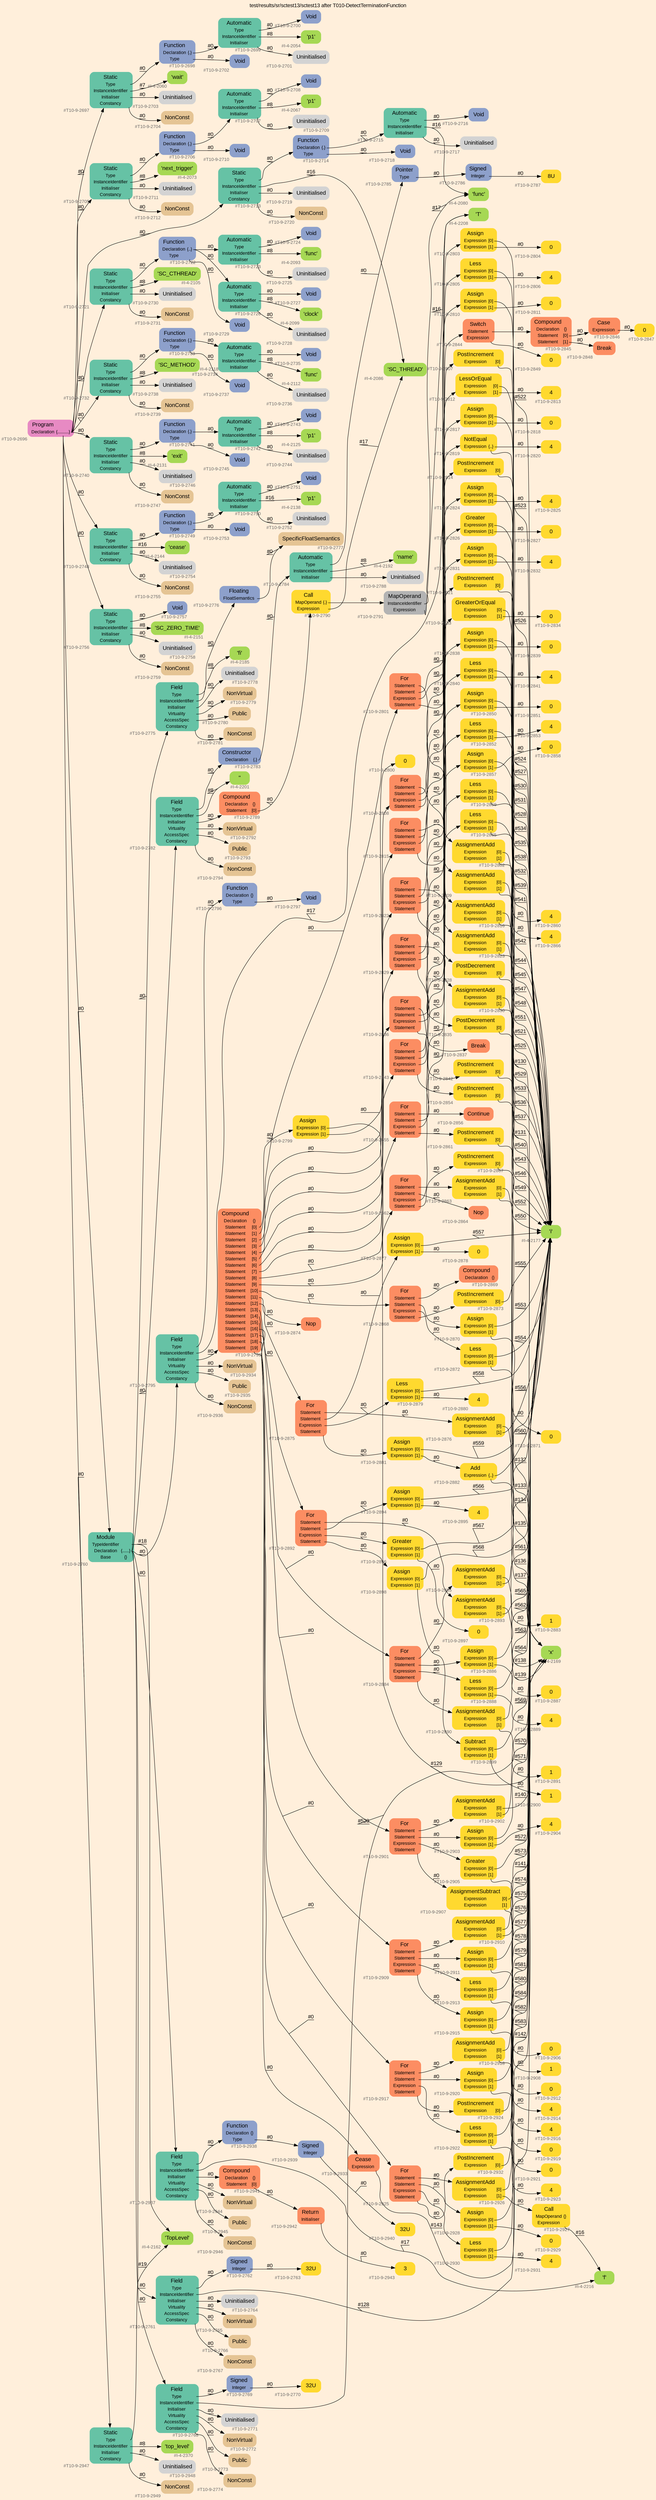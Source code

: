 digraph "test/results/sr/sctest13/sctest13 after T010-DetectTerminationFunction" {
label = "test/results/sr/sctest13/sctest13 after T010-DetectTerminationFunction"
labelloc = t
graph [
    rankdir = "LR"
    ranksep = 0.3
    bgcolor = antiquewhite1
    color = black
    fontcolor = black
    fontname = "Arial"
];
node [
    fontname = "Arial"
];
edge [
    fontname = "Arial"
];

// -------------------- node figure --------------------
// -------- block #T10-9-2696 ----------
"#T10-9-2696" [
    fillcolor = "/set28/4"
    xlabel = "#T10-9-2696"
    fontsize = "12"
    fontcolor = grey40
    shape = "plaintext"
    label = <<TABLE BORDER="0" CELLBORDER="0" CELLSPACING="0">
     <TR><TD><FONT COLOR="black" POINT-SIZE="15">Program</FONT></TD></TR>
     <TR><TD><FONT COLOR="black" POINT-SIZE="12">Declaration</FONT></TD><TD PORT="port0"><FONT COLOR="black" POINT-SIZE="12">{..........}</FONT></TD></TR>
    </TABLE>>
    style = "rounded,filled"
];

// -------- block #T10-9-2697 ----------
"#T10-9-2697" [
    fillcolor = "/set28/1"
    xlabel = "#T10-9-2697"
    fontsize = "12"
    fontcolor = grey40
    shape = "plaintext"
    label = <<TABLE BORDER="0" CELLBORDER="0" CELLSPACING="0">
     <TR><TD><FONT COLOR="black" POINT-SIZE="15">Static</FONT></TD></TR>
     <TR><TD><FONT COLOR="black" POINT-SIZE="12">Type</FONT></TD><TD PORT="port0"></TD></TR>
     <TR><TD><FONT COLOR="black" POINT-SIZE="12">InstanceIdentifier</FONT></TD><TD PORT="port1"></TD></TR>
     <TR><TD><FONT COLOR="black" POINT-SIZE="12">Initialiser</FONT></TD><TD PORT="port2"></TD></TR>
     <TR><TD><FONT COLOR="black" POINT-SIZE="12">Constancy</FONT></TD><TD PORT="port3"></TD></TR>
    </TABLE>>
    style = "rounded,filled"
];

// -------- block #T10-9-2698 ----------
"#T10-9-2698" [
    fillcolor = "/set28/3"
    xlabel = "#T10-9-2698"
    fontsize = "12"
    fontcolor = grey40
    shape = "plaintext"
    label = <<TABLE BORDER="0" CELLBORDER="0" CELLSPACING="0">
     <TR><TD><FONT COLOR="black" POINT-SIZE="15">Function</FONT></TD></TR>
     <TR><TD><FONT COLOR="black" POINT-SIZE="12">Declaration</FONT></TD><TD PORT="port0"><FONT COLOR="black" POINT-SIZE="12">{.}</FONT></TD></TR>
     <TR><TD><FONT COLOR="black" POINT-SIZE="12">Type</FONT></TD><TD PORT="port1"></TD></TR>
    </TABLE>>
    style = "rounded,filled"
];

// -------- block #T10-9-2699 ----------
"#T10-9-2699" [
    fillcolor = "/set28/1"
    xlabel = "#T10-9-2699"
    fontsize = "12"
    fontcolor = grey40
    shape = "plaintext"
    label = <<TABLE BORDER="0" CELLBORDER="0" CELLSPACING="0">
     <TR><TD><FONT COLOR="black" POINT-SIZE="15">Automatic</FONT></TD></TR>
     <TR><TD><FONT COLOR="black" POINT-SIZE="12">Type</FONT></TD><TD PORT="port0"></TD></TR>
     <TR><TD><FONT COLOR="black" POINT-SIZE="12">InstanceIdentifier</FONT></TD><TD PORT="port1"></TD></TR>
     <TR><TD><FONT COLOR="black" POINT-SIZE="12">Initialiser</FONT></TD><TD PORT="port2"></TD></TR>
    </TABLE>>
    style = "rounded,filled"
];

// -------- block #T10-9-2700 ----------
"#T10-9-2700" [
    fillcolor = "/set28/3"
    xlabel = "#T10-9-2700"
    fontsize = "12"
    fontcolor = grey40
    shape = "plaintext"
    label = <<TABLE BORDER="0" CELLBORDER="0" CELLSPACING="0">
     <TR><TD><FONT COLOR="black" POINT-SIZE="15">Void</FONT></TD></TR>
    </TABLE>>
    style = "rounded,filled"
];

// -------- block #I-4-2054 ----------
"#I-4-2054" [
    fillcolor = "/set28/5"
    xlabel = "#I-4-2054"
    fontsize = "12"
    fontcolor = grey40
    shape = "plaintext"
    label = <<TABLE BORDER="0" CELLBORDER="0" CELLSPACING="0">
     <TR><TD><FONT COLOR="black" POINT-SIZE="15">'p1'</FONT></TD></TR>
    </TABLE>>
    style = "rounded,filled"
];

// -------- block #T10-9-2701 ----------
"#T10-9-2701" [
    xlabel = "#T10-9-2701"
    fontsize = "12"
    fontcolor = grey40
    shape = "plaintext"
    label = <<TABLE BORDER="0" CELLBORDER="0" CELLSPACING="0">
     <TR><TD><FONT COLOR="black" POINT-SIZE="15">Uninitialised</FONT></TD></TR>
    </TABLE>>
    style = "rounded,filled"
];

// -------- block #T10-9-2702 ----------
"#T10-9-2702" [
    fillcolor = "/set28/3"
    xlabel = "#T10-9-2702"
    fontsize = "12"
    fontcolor = grey40
    shape = "plaintext"
    label = <<TABLE BORDER="0" CELLBORDER="0" CELLSPACING="0">
     <TR><TD><FONT COLOR="black" POINT-SIZE="15">Void</FONT></TD></TR>
    </TABLE>>
    style = "rounded,filled"
];

// -------- block #I-4-2060 ----------
"#I-4-2060" [
    fillcolor = "/set28/5"
    xlabel = "#I-4-2060"
    fontsize = "12"
    fontcolor = grey40
    shape = "plaintext"
    label = <<TABLE BORDER="0" CELLBORDER="0" CELLSPACING="0">
     <TR><TD><FONT COLOR="black" POINT-SIZE="15">'wait'</FONT></TD></TR>
    </TABLE>>
    style = "rounded,filled"
];

// -------- block #T10-9-2703 ----------
"#T10-9-2703" [
    xlabel = "#T10-9-2703"
    fontsize = "12"
    fontcolor = grey40
    shape = "plaintext"
    label = <<TABLE BORDER="0" CELLBORDER="0" CELLSPACING="0">
     <TR><TD><FONT COLOR="black" POINT-SIZE="15">Uninitialised</FONT></TD></TR>
    </TABLE>>
    style = "rounded,filled"
];

// -------- block #T10-9-2704 ----------
"#T10-9-2704" [
    fillcolor = "/set28/7"
    xlabel = "#T10-9-2704"
    fontsize = "12"
    fontcolor = grey40
    shape = "plaintext"
    label = <<TABLE BORDER="0" CELLBORDER="0" CELLSPACING="0">
     <TR><TD><FONT COLOR="black" POINT-SIZE="15">NonConst</FONT></TD></TR>
    </TABLE>>
    style = "rounded,filled"
];

// -------- block #T10-9-2705 ----------
"#T10-9-2705" [
    fillcolor = "/set28/1"
    xlabel = "#T10-9-2705"
    fontsize = "12"
    fontcolor = grey40
    shape = "plaintext"
    label = <<TABLE BORDER="0" CELLBORDER="0" CELLSPACING="0">
     <TR><TD><FONT COLOR="black" POINT-SIZE="15">Static</FONT></TD></TR>
     <TR><TD><FONT COLOR="black" POINT-SIZE="12">Type</FONT></TD><TD PORT="port0"></TD></TR>
     <TR><TD><FONT COLOR="black" POINT-SIZE="12">InstanceIdentifier</FONT></TD><TD PORT="port1"></TD></TR>
     <TR><TD><FONT COLOR="black" POINT-SIZE="12">Initialiser</FONT></TD><TD PORT="port2"></TD></TR>
     <TR><TD><FONT COLOR="black" POINT-SIZE="12">Constancy</FONT></TD><TD PORT="port3"></TD></TR>
    </TABLE>>
    style = "rounded,filled"
];

// -------- block #T10-9-2706 ----------
"#T10-9-2706" [
    fillcolor = "/set28/3"
    xlabel = "#T10-9-2706"
    fontsize = "12"
    fontcolor = grey40
    shape = "plaintext"
    label = <<TABLE BORDER="0" CELLBORDER="0" CELLSPACING="0">
     <TR><TD><FONT COLOR="black" POINT-SIZE="15">Function</FONT></TD></TR>
     <TR><TD><FONT COLOR="black" POINT-SIZE="12">Declaration</FONT></TD><TD PORT="port0"><FONT COLOR="black" POINT-SIZE="12">{.}</FONT></TD></TR>
     <TR><TD><FONT COLOR="black" POINT-SIZE="12">Type</FONT></TD><TD PORT="port1"></TD></TR>
    </TABLE>>
    style = "rounded,filled"
];

// -------- block #T10-9-2707 ----------
"#T10-9-2707" [
    fillcolor = "/set28/1"
    xlabel = "#T10-9-2707"
    fontsize = "12"
    fontcolor = grey40
    shape = "plaintext"
    label = <<TABLE BORDER="0" CELLBORDER="0" CELLSPACING="0">
     <TR><TD><FONT COLOR="black" POINT-SIZE="15">Automatic</FONT></TD></TR>
     <TR><TD><FONT COLOR="black" POINT-SIZE="12">Type</FONT></TD><TD PORT="port0"></TD></TR>
     <TR><TD><FONT COLOR="black" POINT-SIZE="12">InstanceIdentifier</FONT></TD><TD PORT="port1"></TD></TR>
     <TR><TD><FONT COLOR="black" POINT-SIZE="12">Initialiser</FONT></TD><TD PORT="port2"></TD></TR>
    </TABLE>>
    style = "rounded,filled"
];

// -------- block #T10-9-2708 ----------
"#T10-9-2708" [
    fillcolor = "/set28/3"
    xlabel = "#T10-9-2708"
    fontsize = "12"
    fontcolor = grey40
    shape = "plaintext"
    label = <<TABLE BORDER="0" CELLBORDER="0" CELLSPACING="0">
     <TR><TD><FONT COLOR="black" POINT-SIZE="15">Void</FONT></TD></TR>
    </TABLE>>
    style = "rounded,filled"
];

// -------- block #I-4-2067 ----------
"#I-4-2067" [
    fillcolor = "/set28/5"
    xlabel = "#I-4-2067"
    fontsize = "12"
    fontcolor = grey40
    shape = "plaintext"
    label = <<TABLE BORDER="0" CELLBORDER="0" CELLSPACING="0">
     <TR><TD><FONT COLOR="black" POINT-SIZE="15">'p1'</FONT></TD></TR>
    </TABLE>>
    style = "rounded,filled"
];

// -------- block #T10-9-2709 ----------
"#T10-9-2709" [
    xlabel = "#T10-9-2709"
    fontsize = "12"
    fontcolor = grey40
    shape = "plaintext"
    label = <<TABLE BORDER="0" CELLBORDER="0" CELLSPACING="0">
     <TR><TD><FONT COLOR="black" POINT-SIZE="15">Uninitialised</FONT></TD></TR>
    </TABLE>>
    style = "rounded,filled"
];

// -------- block #T10-9-2710 ----------
"#T10-9-2710" [
    fillcolor = "/set28/3"
    xlabel = "#T10-9-2710"
    fontsize = "12"
    fontcolor = grey40
    shape = "plaintext"
    label = <<TABLE BORDER="0" CELLBORDER="0" CELLSPACING="0">
     <TR><TD><FONT COLOR="black" POINT-SIZE="15">Void</FONT></TD></TR>
    </TABLE>>
    style = "rounded,filled"
];

// -------- block #I-4-2073 ----------
"#I-4-2073" [
    fillcolor = "/set28/5"
    xlabel = "#I-4-2073"
    fontsize = "12"
    fontcolor = grey40
    shape = "plaintext"
    label = <<TABLE BORDER="0" CELLBORDER="0" CELLSPACING="0">
     <TR><TD><FONT COLOR="black" POINT-SIZE="15">'next_trigger'</FONT></TD></TR>
    </TABLE>>
    style = "rounded,filled"
];

// -------- block #T10-9-2711 ----------
"#T10-9-2711" [
    xlabel = "#T10-9-2711"
    fontsize = "12"
    fontcolor = grey40
    shape = "plaintext"
    label = <<TABLE BORDER="0" CELLBORDER="0" CELLSPACING="0">
     <TR><TD><FONT COLOR="black" POINT-SIZE="15">Uninitialised</FONT></TD></TR>
    </TABLE>>
    style = "rounded,filled"
];

// -------- block #T10-9-2712 ----------
"#T10-9-2712" [
    fillcolor = "/set28/7"
    xlabel = "#T10-9-2712"
    fontsize = "12"
    fontcolor = grey40
    shape = "plaintext"
    label = <<TABLE BORDER="0" CELLBORDER="0" CELLSPACING="0">
     <TR><TD><FONT COLOR="black" POINT-SIZE="15">NonConst</FONT></TD></TR>
    </TABLE>>
    style = "rounded,filled"
];

// -------- block #T10-9-2713 ----------
"#T10-9-2713" [
    fillcolor = "/set28/1"
    xlabel = "#T10-9-2713"
    fontsize = "12"
    fontcolor = grey40
    shape = "plaintext"
    label = <<TABLE BORDER="0" CELLBORDER="0" CELLSPACING="0">
     <TR><TD><FONT COLOR="black" POINT-SIZE="15">Static</FONT></TD></TR>
     <TR><TD><FONT COLOR="black" POINT-SIZE="12">Type</FONT></TD><TD PORT="port0"></TD></TR>
     <TR><TD><FONT COLOR="black" POINT-SIZE="12">InstanceIdentifier</FONT></TD><TD PORT="port1"></TD></TR>
     <TR><TD><FONT COLOR="black" POINT-SIZE="12">Initialiser</FONT></TD><TD PORT="port2"></TD></TR>
     <TR><TD><FONT COLOR="black" POINT-SIZE="12">Constancy</FONT></TD><TD PORT="port3"></TD></TR>
    </TABLE>>
    style = "rounded,filled"
];

// -------- block #T10-9-2714 ----------
"#T10-9-2714" [
    fillcolor = "/set28/3"
    xlabel = "#T10-9-2714"
    fontsize = "12"
    fontcolor = grey40
    shape = "plaintext"
    label = <<TABLE BORDER="0" CELLBORDER="0" CELLSPACING="0">
     <TR><TD><FONT COLOR="black" POINT-SIZE="15">Function</FONT></TD></TR>
     <TR><TD><FONT COLOR="black" POINT-SIZE="12">Declaration</FONT></TD><TD PORT="port0"><FONT COLOR="black" POINT-SIZE="12">{.}</FONT></TD></TR>
     <TR><TD><FONT COLOR="black" POINT-SIZE="12">Type</FONT></TD><TD PORT="port1"></TD></TR>
    </TABLE>>
    style = "rounded,filled"
];

// -------- block #T10-9-2715 ----------
"#T10-9-2715" [
    fillcolor = "/set28/1"
    xlabel = "#T10-9-2715"
    fontsize = "12"
    fontcolor = grey40
    shape = "plaintext"
    label = <<TABLE BORDER="0" CELLBORDER="0" CELLSPACING="0">
     <TR><TD><FONT COLOR="black" POINT-SIZE="15">Automatic</FONT></TD></TR>
     <TR><TD><FONT COLOR="black" POINT-SIZE="12">Type</FONT></TD><TD PORT="port0"></TD></TR>
     <TR><TD><FONT COLOR="black" POINT-SIZE="12">InstanceIdentifier</FONT></TD><TD PORT="port1"></TD></TR>
     <TR><TD><FONT COLOR="black" POINT-SIZE="12">Initialiser</FONT></TD><TD PORT="port2"></TD></TR>
    </TABLE>>
    style = "rounded,filled"
];

// -------- block #T10-9-2716 ----------
"#T10-9-2716" [
    fillcolor = "/set28/3"
    xlabel = "#T10-9-2716"
    fontsize = "12"
    fontcolor = grey40
    shape = "plaintext"
    label = <<TABLE BORDER="0" CELLBORDER="0" CELLSPACING="0">
     <TR><TD><FONT COLOR="black" POINT-SIZE="15">Void</FONT></TD></TR>
    </TABLE>>
    style = "rounded,filled"
];

// -------- block #I-4-2080 ----------
"#I-4-2080" [
    fillcolor = "/set28/5"
    xlabel = "#I-4-2080"
    fontsize = "12"
    fontcolor = grey40
    shape = "plaintext"
    label = <<TABLE BORDER="0" CELLBORDER="0" CELLSPACING="0">
     <TR><TD><FONT COLOR="black" POINT-SIZE="15">'func'</FONT></TD></TR>
    </TABLE>>
    style = "rounded,filled"
];

// -------- block #T10-9-2717 ----------
"#T10-9-2717" [
    xlabel = "#T10-9-2717"
    fontsize = "12"
    fontcolor = grey40
    shape = "plaintext"
    label = <<TABLE BORDER="0" CELLBORDER="0" CELLSPACING="0">
     <TR><TD><FONT COLOR="black" POINT-SIZE="15">Uninitialised</FONT></TD></TR>
    </TABLE>>
    style = "rounded,filled"
];

// -------- block #T10-9-2718 ----------
"#T10-9-2718" [
    fillcolor = "/set28/3"
    xlabel = "#T10-9-2718"
    fontsize = "12"
    fontcolor = grey40
    shape = "plaintext"
    label = <<TABLE BORDER="0" CELLBORDER="0" CELLSPACING="0">
     <TR><TD><FONT COLOR="black" POINT-SIZE="15">Void</FONT></TD></TR>
    </TABLE>>
    style = "rounded,filled"
];

// -------- block #I-4-2086 ----------
"#I-4-2086" [
    fillcolor = "/set28/5"
    xlabel = "#I-4-2086"
    fontsize = "12"
    fontcolor = grey40
    shape = "plaintext"
    label = <<TABLE BORDER="0" CELLBORDER="0" CELLSPACING="0">
     <TR><TD><FONT COLOR="black" POINT-SIZE="15">'SC_THREAD'</FONT></TD></TR>
    </TABLE>>
    style = "rounded,filled"
];

// -------- block #T10-9-2719 ----------
"#T10-9-2719" [
    xlabel = "#T10-9-2719"
    fontsize = "12"
    fontcolor = grey40
    shape = "plaintext"
    label = <<TABLE BORDER="0" CELLBORDER="0" CELLSPACING="0">
     <TR><TD><FONT COLOR="black" POINT-SIZE="15">Uninitialised</FONT></TD></TR>
    </TABLE>>
    style = "rounded,filled"
];

// -------- block #T10-9-2720 ----------
"#T10-9-2720" [
    fillcolor = "/set28/7"
    xlabel = "#T10-9-2720"
    fontsize = "12"
    fontcolor = grey40
    shape = "plaintext"
    label = <<TABLE BORDER="0" CELLBORDER="0" CELLSPACING="0">
     <TR><TD><FONT COLOR="black" POINT-SIZE="15">NonConst</FONT></TD></TR>
    </TABLE>>
    style = "rounded,filled"
];

// -------- block #T10-9-2721 ----------
"#T10-9-2721" [
    fillcolor = "/set28/1"
    xlabel = "#T10-9-2721"
    fontsize = "12"
    fontcolor = grey40
    shape = "plaintext"
    label = <<TABLE BORDER="0" CELLBORDER="0" CELLSPACING="0">
     <TR><TD><FONT COLOR="black" POINT-SIZE="15">Static</FONT></TD></TR>
     <TR><TD><FONT COLOR="black" POINT-SIZE="12">Type</FONT></TD><TD PORT="port0"></TD></TR>
     <TR><TD><FONT COLOR="black" POINT-SIZE="12">InstanceIdentifier</FONT></TD><TD PORT="port1"></TD></TR>
     <TR><TD><FONT COLOR="black" POINT-SIZE="12">Initialiser</FONT></TD><TD PORT="port2"></TD></TR>
     <TR><TD><FONT COLOR="black" POINT-SIZE="12">Constancy</FONT></TD><TD PORT="port3"></TD></TR>
    </TABLE>>
    style = "rounded,filled"
];

// -------- block #T10-9-2722 ----------
"#T10-9-2722" [
    fillcolor = "/set28/3"
    xlabel = "#T10-9-2722"
    fontsize = "12"
    fontcolor = grey40
    shape = "plaintext"
    label = <<TABLE BORDER="0" CELLBORDER="0" CELLSPACING="0">
     <TR><TD><FONT COLOR="black" POINT-SIZE="15">Function</FONT></TD></TR>
     <TR><TD><FONT COLOR="black" POINT-SIZE="12">Declaration</FONT></TD><TD PORT="port0"><FONT COLOR="black" POINT-SIZE="12">{..}</FONT></TD></TR>
     <TR><TD><FONT COLOR="black" POINT-SIZE="12">Type</FONT></TD><TD PORT="port1"></TD></TR>
    </TABLE>>
    style = "rounded,filled"
];

// -------- block #T10-9-2723 ----------
"#T10-9-2723" [
    fillcolor = "/set28/1"
    xlabel = "#T10-9-2723"
    fontsize = "12"
    fontcolor = grey40
    shape = "plaintext"
    label = <<TABLE BORDER="0" CELLBORDER="0" CELLSPACING="0">
     <TR><TD><FONT COLOR="black" POINT-SIZE="15">Automatic</FONT></TD></TR>
     <TR><TD><FONT COLOR="black" POINT-SIZE="12">Type</FONT></TD><TD PORT="port0"></TD></TR>
     <TR><TD><FONT COLOR="black" POINT-SIZE="12">InstanceIdentifier</FONT></TD><TD PORT="port1"></TD></TR>
     <TR><TD><FONT COLOR="black" POINT-SIZE="12">Initialiser</FONT></TD><TD PORT="port2"></TD></TR>
    </TABLE>>
    style = "rounded,filled"
];

// -------- block #T10-9-2724 ----------
"#T10-9-2724" [
    fillcolor = "/set28/3"
    xlabel = "#T10-9-2724"
    fontsize = "12"
    fontcolor = grey40
    shape = "plaintext"
    label = <<TABLE BORDER="0" CELLBORDER="0" CELLSPACING="0">
     <TR><TD><FONT COLOR="black" POINT-SIZE="15">Void</FONT></TD></TR>
    </TABLE>>
    style = "rounded,filled"
];

// -------- block #I-4-2093 ----------
"#I-4-2093" [
    fillcolor = "/set28/5"
    xlabel = "#I-4-2093"
    fontsize = "12"
    fontcolor = grey40
    shape = "plaintext"
    label = <<TABLE BORDER="0" CELLBORDER="0" CELLSPACING="0">
     <TR><TD><FONT COLOR="black" POINT-SIZE="15">'func'</FONT></TD></TR>
    </TABLE>>
    style = "rounded,filled"
];

// -------- block #T10-9-2725 ----------
"#T10-9-2725" [
    xlabel = "#T10-9-2725"
    fontsize = "12"
    fontcolor = grey40
    shape = "plaintext"
    label = <<TABLE BORDER="0" CELLBORDER="0" CELLSPACING="0">
     <TR><TD><FONT COLOR="black" POINT-SIZE="15">Uninitialised</FONT></TD></TR>
    </TABLE>>
    style = "rounded,filled"
];

// -------- block #T10-9-2726 ----------
"#T10-9-2726" [
    fillcolor = "/set28/1"
    xlabel = "#T10-9-2726"
    fontsize = "12"
    fontcolor = grey40
    shape = "plaintext"
    label = <<TABLE BORDER="0" CELLBORDER="0" CELLSPACING="0">
     <TR><TD><FONT COLOR="black" POINT-SIZE="15">Automatic</FONT></TD></TR>
     <TR><TD><FONT COLOR="black" POINT-SIZE="12">Type</FONT></TD><TD PORT="port0"></TD></TR>
     <TR><TD><FONT COLOR="black" POINT-SIZE="12">InstanceIdentifier</FONT></TD><TD PORT="port1"></TD></TR>
     <TR><TD><FONT COLOR="black" POINT-SIZE="12">Initialiser</FONT></TD><TD PORT="port2"></TD></TR>
    </TABLE>>
    style = "rounded,filled"
];

// -------- block #T10-9-2727 ----------
"#T10-9-2727" [
    fillcolor = "/set28/3"
    xlabel = "#T10-9-2727"
    fontsize = "12"
    fontcolor = grey40
    shape = "plaintext"
    label = <<TABLE BORDER="0" CELLBORDER="0" CELLSPACING="0">
     <TR><TD><FONT COLOR="black" POINT-SIZE="15">Void</FONT></TD></TR>
    </TABLE>>
    style = "rounded,filled"
];

// -------- block #I-4-2099 ----------
"#I-4-2099" [
    fillcolor = "/set28/5"
    xlabel = "#I-4-2099"
    fontsize = "12"
    fontcolor = grey40
    shape = "plaintext"
    label = <<TABLE BORDER="0" CELLBORDER="0" CELLSPACING="0">
     <TR><TD><FONT COLOR="black" POINT-SIZE="15">'clock'</FONT></TD></TR>
    </TABLE>>
    style = "rounded,filled"
];

// -------- block #T10-9-2728 ----------
"#T10-9-2728" [
    xlabel = "#T10-9-2728"
    fontsize = "12"
    fontcolor = grey40
    shape = "plaintext"
    label = <<TABLE BORDER="0" CELLBORDER="0" CELLSPACING="0">
     <TR><TD><FONT COLOR="black" POINT-SIZE="15">Uninitialised</FONT></TD></TR>
    </TABLE>>
    style = "rounded,filled"
];

// -------- block #T10-9-2729 ----------
"#T10-9-2729" [
    fillcolor = "/set28/3"
    xlabel = "#T10-9-2729"
    fontsize = "12"
    fontcolor = grey40
    shape = "plaintext"
    label = <<TABLE BORDER="0" CELLBORDER="0" CELLSPACING="0">
     <TR><TD><FONT COLOR="black" POINT-SIZE="15">Void</FONT></TD></TR>
    </TABLE>>
    style = "rounded,filled"
];

// -------- block #I-4-2105 ----------
"#I-4-2105" [
    fillcolor = "/set28/5"
    xlabel = "#I-4-2105"
    fontsize = "12"
    fontcolor = grey40
    shape = "plaintext"
    label = <<TABLE BORDER="0" CELLBORDER="0" CELLSPACING="0">
     <TR><TD><FONT COLOR="black" POINT-SIZE="15">'SC_CTHREAD'</FONT></TD></TR>
    </TABLE>>
    style = "rounded,filled"
];

// -------- block #T10-9-2730 ----------
"#T10-9-2730" [
    xlabel = "#T10-9-2730"
    fontsize = "12"
    fontcolor = grey40
    shape = "plaintext"
    label = <<TABLE BORDER="0" CELLBORDER="0" CELLSPACING="0">
     <TR><TD><FONT COLOR="black" POINT-SIZE="15">Uninitialised</FONT></TD></TR>
    </TABLE>>
    style = "rounded,filled"
];

// -------- block #T10-9-2731 ----------
"#T10-9-2731" [
    fillcolor = "/set28/7"
    xlabel = "#T10-9-2731"
    fontsize = "12"
    fontcolor = grey40
    shape = "plaintext"
    label = <<TABLE BORDER="0" CELLBORDER="0" CELLSPACING="0">
     <TR><TD><FONT COLOR="black" POINT-SIZE="15">NonConst</FONT></TD></TR>
    </TABLE>>
    style = "rounded,filled"
];

// -------- block #T10-9-2732 ----------
"#T10-9-2732" [
    fillcolor = "/set28/1"
    xlabel = "#T10-9-2732"
    fontsize = "12"
    fontcolor = grey40
    shape = "plaintext"
    label = <<TABLE BORDER="0" CELLBORDER="0" CELLSPACING="0">
     <TR><TD><FONT COLOR="black" POINT-SIZE="15">Static</FONT></TD></TR>
     <TR><TD><FONT COLOR="black" POINT-SIZE="12">Type</FONT></TD><TD PORT="port0"></TD></TR>
     <TR><TD><FONT COLOR="black" POINT-SIZE="12">InstanceIdentifier</FONT></TD><TD PORT="port1"></TD></TR>
     <TR><TD><FONT COLOR="black" POINT-SIZE="12">Initialiser</FONT></TD><TD PORT="port2"></TD></TR>
     <TR><TD><FONT COLOR="black" POINT-SIZE="12">Constancy</FONT></TD><TD PORT="port3"></TD></TR>
    </TABLE>>
    style = "rounded,filled"
];

// -------- block #T10-9-2733 ----------
"#T10-9-2733" [
    fillcolor = "/set28/3"
    xlabel = "#T10-9-2733"
    fontsize = "12"
    fontcolor = grey40
    shape = "plaintext"
    label = <<TABLE BORDER="0" CELLBORDER="0" CELLSPACING="0">
     <TR><TD><FONT COLOR="black" POINT-SIZE="15">Function</FONT></TD></TR>
     <TR><TD><FONT COLOR="black" POINT-SIZE="12">Declaration</FONT></TD><TD PORT="port0"><FONT COLOR="black" POINT-SIZE="12">{.}</FONT></TD></TR>
     <TR><TD><FONT COLOR="black" POINT-SIZE="12">Type</FONT></TD><TD PORT="port1"></TD></TR>
    </TABLE>>
    style = "rounded,filled"
];

// -------- block #T10-9-2734 ----------
"#T10-9-2734" [
    fillcolor = "/set28/1"
    xlabel = "#T10-9-2734"
    fontsize = "12"
    fontcolor = grey40
    shape = "plaintext"
    label = <<TABLE BORDER="0" CELLBORDER="0" CELLSPACING="0">
     <TR><TD><FONT COLOR="black" POINT-SIZE="15">Automatic</FONT></TD></TR>
     <TR><TD><FONT COLOR="black" POINT-SIZE="12">Type</FONT></TD><TD PORT="port0"></TD></TR>
     <TR><TD><FONT COLOR="black" POINT-SIZE="12">InstanceIdentifier</FONT></TD><TD PORT="port1"></TD></TR>
     <TR><TD><FONT COLOR="black" POINT-SIZE="12">Initialiser</FONT></TD><TD PORT="port2"></TD></TR>
    </TABLE>>
    style = "rounded,filled"
];

// -------- block #T10-9-2735 ----------
"#T10-9-2735" [
    fillcolor = "/set28/3"
    xlabel = "#T10-9-2735"
    fontsize = "12"
    fontcolor = grey40
    shape = "plaintext"
    label = <<TABLE BORDER="0" CELLBORDER="0" CELLSPACING="0">
     <TR><TD><FONT COLOR="black" POINT-SIZE="15">Void</FONT></TD></TR>
    </TABLE>>
    style = "rounded,filled"
];

// -------- block #I-4-2112 ----------
"#I-4-2112" [
    fillcolor = "/set28/5"
    xlabel = "#I-4-2112"
    fontsize = "12"
    fontcolor = grey40
    shape = "plaintext"
    label = <<TABLE BORDER="0" CELLBORDER="0" CELLSPACING="0">
     <TR><TD><FONT COLOR="black" POINT-SIZE="15">'func'</FONT></TD></TR>
    </TABLE>>
    style = "rounded,filled"
];

// -------- block #T10-9-2736 ----------
"#T10-9-2736" [
    xlabel = "#T10-9-2736"
    fontsize = "12"
    fontcolor = grey40
    shape = "plaintext"
    label = <<TABLE BORDER="0" CELLBORDER="0" CELLSPACING="0">
     <TR><TD><FONT COLOR="black" POINT-SIZE="15">Uninitialised</FONT></TD></TR>
    </TABLE>>
    style = "rounded,filled"
];

// -------- block #T10-9-2737 ----------
"#T10-9-2737" [
    fillcolor = "/set28/3"
    xlabel = "#T10-9-2737"
    fontsize = "12"
    fontcolor = grey40
    shape = "plaintext"
    label = <<TABLE BORDER="0" CELLBORDER="0" CELLSPACING="0">
     <TR><TD><FONT COLOR="black" POINT-SIZE="15">Void</FONT></TD></TR>
    </TABLE>>
    style = "rounded,filled"
];

// -------- block #I-4-2118 ----------
"#I-4-2118" [
    fillcolor = "/set28/5"
    xlabel = "#I-4-2118"
    fontsize = "12"
    fontcolor = grey40
    shape = "plaintext"
    label = <<TABLE BORDER="0" CELLBORDER="0" CELLSPACING="0">
     <TR><TD><FONT COLOR="black" POINT-SIZE="15">'SC_METHOD'</FONT></TD></TR>
    </TABLE>>
    style = "rounded,filled"
];

// -------- block #T10-9-2738 ----------
"#T10-9-2738" [
    xlabel = "#T10-9-2738"
    fontsize = "12"
    fontcolor = grey40
    shape = "plaintext"
    label = <<TABLE BORDER="0" CELLBORDER="0" CELLSPACING="0">
     <TR><TD><FONT COLOR="black" POINT-SIZE="15">Uninitialised</FONT></TD></TR>
    </TABLE>>
    style = "rounded,filled"
];

// -------- block #T10-9-2739 ----------
"#T10-9-2739" [
    fillcolor = "/set28/7"
    xlabel = "#T10-9-2739"
    fontsize = "12"
    fontcolor = grey40
    shape = "plaintext"
    label = <<TABLE BORDER="0" CELLBORDER="0" CELLSPACING="0">
     <TR><TD><FONT COLOR="black" POINT-SIZE="15">NonConst</FONT></TD></TR>
    </TABLE>>
    style = "rounded,filled"
];

// -------- block #T10-9-2740 ----------
"#T10-9-2740" [
    fillcolor = "/set28/1"
    xlabel = "#T10-9-2740"
    fontsize = "12"
    fontcolor = grey40
    shape = "plaintext"
    label = <<TABLE BORDER="0" CELLBORDER="0" CELLSPACING="0">
     <TR><TD><FONT COLOR="black" POINT-SIZE="15">Static</FONT></TD></TR>
     <TR><TD><FONT COLOR="black" POINT-SIZE="12">Type</FONT></TD><TD PORT="port0"></TD></TR>
     <TR><TD><FONT COLOR="black" POINT-SIZE="12">InstanceIdentifier</FONT></TD><TD PORT="port1"></TD></TR>
     <TR><TD><FONT COLOR="black" POINT-SIZE="12">Initialiser</FONT></TD><TD PORT="port2"></TD></TR>
     <TR><TD><FONT COLOR="black" POINT-SIZE="12">Constancy</FONT></TD><TD PORT="port3"></TD></TR>
    </TABLE>>
    style = "rounded,filled"
];

// -------- block #T10-9-2741 ----------
"#T10-9-2741" [
    fillcolor = "/set28/3"
    xlabel = "#T10-9-2741"
    fontsize = "12"
    fontcolor = grey40
    shape = "plaintext"
    label = <<TABLE BORDER="0" CELLBORDER="0" CELLSPACING="0">
     <TR><TD><FONT COLOR="black" POINT-SIZE="15">Function</FONT></TD></TR>
     <TR><TD><FONT COLOR="black" POINT-SIZE="12">Declaration</FONT></TD><TD PORT="port0"><FONT COLOR="black" POINT-SIZE="12">{.}</FONT></TD></TR>
     <TR><TD><FONT COLOR="black" POINT-SIZE="12">Type</FONT></TD><TD PORT="port1"></TD></TR>
    </TABLE>>
    style = "rounded,filled"
];

// -------- block #T10-9-2742 ----------
"#T10-9-2742" [
    fillcolor = "/set28/1"
    xlabel = "#T10-9-2742"
    fontsize = "12"
    fontcolor = grey40
    shape = "plaintext"
    label = <<TABLE BORDER="0" CELLBORDER="0" CELLSPACING="0">
     <TR><TD><FONT COLOR="black" POINT-SIZE="15">Automatic</FONT></TD></TR>
     <TR><TD><FONT COLOR="black" POINT-SIZE="12">Type</FONT></TD><TD PORT="port0"></TD></TR>
     <TR><TD><FONT COLOR="black" POINT-SIZE="12">InstanceIdentifier</FONT></TD><TD PORT="port1"></TD></TR>
     <TR><TD><FONT COLOR="black" POINT-SIZE="12">Initialiser</FONT></TD><TD PORT="port2"></TD></TR>
    </TABLE>>
    style = "rounded,filled"
];

// -------- block #T10-9-2743 ----------
"#T10-9-2743" [
    fillcolor = "/set28/3"
    xlabel = "#T10-9-2743"
    fontsize = "12"
    fontcolor = grey40
    shape = "plaintext"
    label = <<TABLE BORDER="0" CELLBORDER="0" CELLSPACING="0">
     <TR><TD><FONT COLOR="black" POINT-SIZE="15">Void</FONT></TD></TR>
    </TABLE>>
    style = "rounded,filled"
];

// -------- block #I-4-2125 ----------
"#I-4-2125" [
    fillcolor = "/set28/5"
    xlabel = "#I-4-2125"
    fontsize = "12"
    fontcolor = grey40
    shape = "plaintext"
    label = <<TABLE BORDER="0" CELLBORDER="0" CELLSPACING="0">
     <TR><TD><FONT COLOR="black" POINT-SIZE="15">'p1'</FONT></TD></TR>
    </TABLE>>
    style = "rounded,filled"
];

// -------- block #T10-9-2744 ----------
"#T10-9-2744" [
    xlabel = "#T10-9-2744"
    fontsize = "12"
    fontcolor = grey40
    shape = "plaintext"
    label = <<TABLE BORDER="0" CELLBORDER="0" CELLSPACING="0">
     <TR><TD><FONT COLOR="black" POINT-SIZE="15">Uninitialised</FONT></TD></TR>
    </TABLE>>
    style = "rounded,filled"
];

// -------- block #T10-9-2745 ----------
"#T10-9-2745" [
    fillcolor = "/set28/3"
    xlabel = "#T10-9-2745"
    fontsize = "12"
    fontcolor = grey40
    shape = "plaintext"
    label = <<TABLE BORDER="0" CELLBORDER="0" CELLSPACING="0">
     <TR><TD><FONT COLOR="black" POINT-SIZE="15">Void</FONT></TD></TR>
    </TABLE>>
    style = "rounded,filled"
];

// -------- block #I-4-2131 ----------
"#I-4-2131" [
    fillcolor = "/set28/5"
    xlabel = "#I-4-2131"
    fontsize = "12"
    fontcolor = grey40
    shape = "plaintext"
    label = <<TABLE BORDER="0" CELLBORDER="0" CELLSPACING="0">
     <TR><TD><FONT COLOR="black" POINT-SIZE="15">'exit'</FONT></TD></TR>
    </TABLE>>
    style = "rounded,filled"
];

// -------- block #T10-9-2746 ----------
"#T10-9-2746" [
    xlabel = "#T10-9-2746"
    fontsize = "12"
    fontcolor = grey40
    shape = "plaintext"
    label = <<TABLE BORDER="0" CELLBORDER="0" CELLSPACING="0">
     <TR><TD><FONT COLOR="black" POINT-SIZE="15">Uninitialised</FONT></TD></TR>
    </TABLE>>
    style = "rounded,filled"
];

// -------- block #T10-9-2747 ----------
"#T10-9-2747" [
    fillcolor = "/set28/7"
    xlabel = "#T10-9-2747"
    fontsize = "12"
    fontcolor = grey40
    shape = "plaintext"
    label = <<TABLE BORDER="0" CELLBORDER="0" CELLSPACING="0">
     <TR><TD><FONT COLOR="black" POINT-SIZE="15">NonConst</FONT></TD></TR>
    </TABLE>>
    style = "rounded,filled"
];

// -------- block #T10-9-2748 ----------
"#T10-9-2748" [
    fillcolor = "/set28/1"
    xlabel = "#T10-9-2748"
    fontsize = "12"
    fontcolor = grey40
    shape = "plaintext"
    label = <<TABLE BORDER="0" CELLBORDER="0" CELLSPACING="0">
     <TR><TD><FONT COLOR="black" POINT-SIZE="15">Static</FONT></TD></TR>
     <TR><TD><FONT COLOR="black" POINT-SIZE="12">Type</FONT></TD><TD PORT="port0"></TD></TR>
     <TR><TD><FONT COLOR="black" POINT-SIZE="12">InstanceIdentifier</FONT></TD><TD PORT="port1"></TD></TR>
     <TR><TD><FONT COLOR="black" POINT-SIZE="12">Initialiser</FONT></TD><TD PORT="port2"></TD></TR>
     <TR><TD><FONT COLOR="black" POINT-SIZE="12">Constancy</FONT></TD><TD PORT="port3"></TD></TR>
    </TABLE>>
    style = "rounded,filled"
];

// -------- block #T10-9-2749 ----------
"#T10-9-2749" [
    fillcolor = "/set28/3"
    xlabel = "#T10-9-2749"
    fontsize = "12"
    fontcolor = grey40
    shape = "plaintext"
    label = <<TABLE BORDER="0" CELLBORDER="0" CELLSPACING="0">
     <TR><TD><FONT COLOR="black" POINT-SIZE="15">Function</FONT></TD></TR>
     <TR><TD><FONT COLOR="black" POINT-SIZE="12">Declaration</FONT></TD><TD PORT="port0"><FONT COLOR="black" POINT-SIZE="12">{.}</FONT></TD></TR>
     <TR><TD><FONT COLOR="black" POINT-SIZE="12">Type</FONT></TD><TD PORT="port1"></TD></TR>
    </TABLE>>
    style = "rounded,filled"
];

// -------- block #T10-9-2750 ----------
"#T10-9-2750" [
    fillcolor = "/set28/1"
    xlabel = "#T10-9-2750"
    fontsize = "12"
    fontcolor = grey40
    shape = "plaintext"
    label = <<TABLE BORDER="0" CELLBORDER="0" CELLSPACING="0">
     <TR><TD><FONT COLOR="black" POINT-SIZE="15">Automatic</FONT></TD></TR>
     <TR><TD><FONT COLOR="black" POINT-SIZE="12">Type</FONT></TD><TD PORT="port0"></TD></TR>
     <TR><TD><FONT COLOR="black" POINT-SIZE="12">InstanceIdentifier</FONT></TD><TD PORT="port1"></TD></TR>
     <TR><TD><FONT COLOR="black" POINT-SIZE="12">Initialiser</FONT></TD><TD PORT="port2"></TD></TR>
    </TABLE>>
    style = "rounded,filled"
];

// -------- block #T10-9-2751 ----------
"#T10-9-2751" [
    fillcolor = "/set28/3"
    xlabel = "#T10-9-2751"
    fontsize = "12"
    fontcolor = grey40
    shape = "plaintext"
    label = <<TABLE BORDER="0" CELLBORDER="0" CELLSPACING="0">
     <TR><TD><FONT COLOR="black" POINT-SIZE="15">Void</FONT></TD></TR>
    </TABLE>>
    style = "rounded,filled"
];

// -------- block #I-4-2138 ----------
"#I-4-2138" [
    fillcolor = "/set28/5"
    xlabel = "#I-4-2138"
    fontsize = "12"
    fontcolor = grey40
    shape = "plaintext"
    label = <<TABLE BORDER="0" CELLBORDER="0" CELLSPACING="0">
     <TR><TD><FONT COLOR="black" POINT-SIZE="15">'p1'</FONT></TD></TR>
    </TABLE>>
    style = "rounded,filled"
];

// -------- block #T10-9-2752 ----------
"#T10-9-2752" [
    xlabel = "#T10-9-2752"
    fontsize = "12"
    fontcolor = grey40
    shape = "plaintext"
    label = <<TABLE BORDER="0" CELLBORDER="0" CELLSPACING="0">
     <TR><TD><FONT COLOR="black" POINT-SIZE="15">Uninitialised</FONT></TD></TR>
    </TABLE>>
    style = "rounded,filled"
];

// -------- block #T10-9-2753 ----------
"#T10-9-2753" [
    fillcolor = "/set28/3"
    xlabel = "#T10-9-2753"
    fontsize = "12"
    fontcolor = grey40
    shape = "plaintext"
    label = <<TABLE BORDER="0" CELLBORDER="0" CELLSPACING="0">
     <TR><TD><FONT COLOR="black" POINT-SIZE="15">Void</FONT></TD></TR>
    </TABLE>>
    style = "rounded,filled"
];

// -------- block #I-4-2144 ----------
"#I-4-2144" [
    fillcolor = "/set28/5"
    xlabel = "#I-4-2144"
    fontsize = "12"
    fontcolor = grey40
    shape = "plaintext"
    label = <<TABLE BORDER="0" CELLBORDER="0" CELLSPACING="0">
     <TR><TD><FONT COLOR="black" POINT-SIZE="15">'cease'</FONT></TD></TR>
    </TABLE>>
    style = "rounded,filled"
];

// -------- block #T10-9-2754 ----------
"#T10-9-2754" [
    xlabel = "#T10-9-2754"
    fontsize = "12"
    fontcolor = grey40
    shape = "plaintext"
    label = <<TABLE BORDER="0" CELLBORDER="0" CELLSPACING="0">
     <TR><TD><FONT COLOR="black" POINT-SIZE="15">Uninitialised</FONT></TD></TR>
    </TABLE>>
    style = "rounded,filled"
];

// -------- block #T10-9-2755 ----------
"#T10-9-2755" [
    fillcolor = "/set28/7"
    xlabel = "#T10-9-2755"
    fontsize = "12"
    fontcolor = grey40
    shape = "plaintext"
    label = <<TABLE BORDER="0" CELLBORDER="0" CELLSPACING="0">
     <TR><TD><FONT COLOR="black" POINT-SIZE="15">NonConst</FONT></TD></TR>
    </TABLE>>
    style = "rounded,filled"
];

// -------- block #T10-9-2756 ----------
"#T10-9-2756" [
    fillcolor = "/set28/1"
    xlabel = "#T10-9-2756"
    fontsize = "12"
    fontcolor = grey40
    shape = "plaintext"
    label = <<TABLE BORDER="0" CELLBORDER="0" CELLSPACING="0">
     <TR><TD><FONT COLOR="black" POINT-SIZE="15">Static</FONT></TD></TR>
     <TR><TD><FONT COLOR="black" POINT-SIZE="12">Type</FONT></TD><TD PORT="port0"></TD></TR>
     <TR><TD><FONT COLOR="black" POINT-SIZE="12">InstanceIdentifier</FONT></TD><TD PORT="port1"></TD></TR>
     <TR><TD><FONT COLOR="black" POINT-SIZE="12">Initialiser</FONT></TD><TD PORT="port2"></TD></TR>
     <TR><TD><FONT COLOR="black" POINT-SIZE="12">Constancy</FONT></TD><TD PORT="port3"></TD></TR>
    </TABLE>>
    style = "rounded,filled"
];

// -------- block #T10-9-2757 ----------
"#T10-9-2757" [
    fillcolor = "/set28/3"
    xlabel = "#T10-9-2757"
    fontsize = "12"
    fontcolor = grey40
    shape = "plaintext"
    label = <<TABLE BORDER="0" CELLBORDER="0" CELLSPACING="0">
     <TR><TD><FONT COLOR="black" POINT-SIZE="15">Void</FONT></TD></TR>
    </TABLE>>
    style = "rounded,filled"
];

// -------- block #I-4-2151 ----------
"#I-4-2151" [
    fillcolor = "/set28/5"
    xlabel = "#I-4-2151"
    fontsize = "12"
    fontcolor = grey40
    shape = "plaintext"
    label = <<TABLE BORDER="0" CELLBORDER="0" CELLSPACING="0">
     <TR><TD><FONT COLOR="black" POINT-SIZE="15">'SC_ZERO_TIME'</FONT></TD></TR>
    </TABLE>>
    style = "rounded,filled"
];

// -------- block #T10-9-2758 ----------
"#T10-9-2758" [
    xlabel = "#T10-9-2758"
    fontsize = "12"
    fontcolor = grey40
    shape = "plaintext"
    label = <<TABLE BORDER="0" CELLBORDER="0" CELLSPACING="0">
     <TR><TD><FONT COLOR="black" POINT-SIZE="15">Uninitialised</FONT></TD></TR>
    </TABLE>>
    style = "rounded,filled"
];

// -------- block #T10-9-2759 ----------
"#T10-9-2759" [
    fillcolor = "/set28/7"
    xlabel = "#T10-9-2759"
    fontsize = "12"
    fontcolor = grey40
    shape = "plaintext"
    label = <<TABLE BORDER="0" CELLBORDER="0" CELLSPACING="0">
     <TR><TD><FONT COLOR="black" POINT-SIZE="15">NonConst</FONT></TD></TR>
    </TABLE>>
    style = "rounded,filled"
];

// -------- block #T10-9-2760 ----------
"#T10-9-2760" [
    fillcolor = "/set28/1"
    xlabel = "#T10-9-2760"
    fontsize = "12"
    fontcolor = grey40
    shape = "plaintext"
    label = <<TABLE BORDER="0" CELLBORDER="0" CELLSPACING="0">
     <TR><TD><FONT COLOR="black" POINT-SIZE="15">Module</FONT></TD></TR>
     <TR><TD><FONT COLOR="black" POINT-SIZE="12">TypeIdentifier</FONT></TD><TD PORT="port0"></TD></TR>
     <TR><TD><FONT COLOR="black" POINT-SIZE="12">Declaration</FONT></TD><TD PORT="port1"><FONT COLOR="black" POINT-SIZE="12">{......}</FONT></TD></TR>
     <TR><TD><FONT COLOR="black" POINT-SIZE="12">Base</FONT></TD><TD PORT="port2"><FONT COLOR="black" POINT-SIZE="12">{}</FONT></TD></TR>
    </TABLE>>
    style = "rounded,filled"
];

// -------- block #I-4-2162 ----------
"#I-4-2162" [
    fillcolor = "/set28/5"
    xlabel = "#I-4-2162"
    fontsize = "12"
    fontcolor = grey40
    shape = "plaintext"
    label = <<TABLE BORDER="0" CELLBORDER="0" CELLSPACING="0">
     <TR><TD><FONT COLOR="black" POINT-SIZE="15">'TopLevel'</FONT></TD></TR>
    </TABLE>>
    style = "rounded,filled"
];

// -------- block #T10-9-2761 ----------
"#T10-9-2761" [
    fillcolor = "/set28/1"
    xlabel = "#T10-9-2761"
    fontsize = "12"
    fontcolor = grey40
    shape = "plaintext"
    label = <<TABLE BORDER="0" CELLBORDER="0" CELLSPACING="0">
     <TR><TD><FONT COLOR="black" POINT-SIZE="15">Field</FONT></TD></TR>
     <TR><TD><FONT COLOR="black" POINT-SIZE="12">Type</FONT></TD><TD PORT="port0"></TD></TR>
     <TR><TD><FONT COLOR="black" POINT-SIZE="12">InstanceIdentifier</FONT></TD><TD PORT="port1"></TD></TR>
     <TR><TD><FONT COLOR="black" POINT-SIZE="12">Initialiser</FONT></TD><TD PORT="port2"></TD></TR>
     <TR><TD><FONT COLOR="black" POINT-SIZE="12">Virtuality</FONT></TD><TD PORT="port3"></TD></TR>
     <TR><TD><FONT COLOR="black" POINT-SIZE="12">AccessSpec</FONT></TD><TD PORT="port4"></TD></TR>
     <TR><TD><FONT COLOR="black" POINT-SIZE="12">Constancy</FONT></TD><TD PORT="port5"></TD></TR>
    </TABLE>>
    style = "rounded,filled"
];

// -------- block #T10-9-2762 ----------
"#T10-9-2762" [
    fillcolor = "/set28/3"
    xlabel = "#T10-9-2762"
    fontsize = "12"
    fontcolor = grey40
    shape = "plaintext"
    label = <<TABLE BORDER="0" CELLBORDER="0" CELLSPACING="0">
     <TR><TD><FONT COLOR="black" POINT-SIZE="15">Signed</FONT></TD></TR>
     <TR><TD><FONT COLOR="black" POINT-SIZE="12">Integer</FONT></TD><TD PORT="port0"></TD></TR>
    </TABLE>>
    style = "rounded,filled"
];

// -------- block #T10-9-2763 ----------
"#T10-9-2763" [
    fillcolor = "/set28/6"
    xlabel = "#T10-9-2763"
    fontsize = "12"
    fontcolor = grey40
    shape = "plaintext"
    label = <<TABLE BORDER="0" CELLBORDER="0" CELLSPACING="0">
     <TR><TD><FONT COLOR="black" POINT-SIZE="15">32U</FONT></TD></TR>
    </TABLE>>
    style = "rounded,filled"
];

// -------- block #I-4-2169 ----------
"#I-4-2169" [
    fillcolor = "/set28/5"
    xlabel = "#I-4-2169"
    fontsize = "12"
    fontcolor = grey40
    shape = "plaintext"
    label = <<TABLE BORDER="0" CELLBORDER="0" CELLSPACING="0">
     <TR><TD><FONT COLOR="black" POINT-SIZE="15">'x'</FONT></TD></TR>
    </TABLE>>
    style = "rounded,filled"
];

// -------- block #T10-9-2764 ----------
"#T10-9-2764" [
    xlabel = "#T10-9-2764"
    fontsize = "12"
    fontcolor = grey40
    shape = "plaintext"
    label = <<TABLE BORDER="0" CELLBORDER="0" CELLSPACING="0">
     <TR><TD><FONT COLOR="black" POINT-SIZE="15">Uninitialised</FONT></TD></TR>
    </TABLE>>
    style = "rounded,filled"
];

// -------- block #T10-9-2765 ----------
"#T10-9-2765" [
    fillcolor = "/set28/7"
    xlabel = "#T10-9-2765"
    fontsize = "12"
    fontcolor = grey40
    shape = "plaintext"
    label = <<TABLE BORDER="0" CELLBORDER="0" CELLSPACING="0">
     <TR><TD><FONT COLOR="black" POINT-SIZE="15">NonVirtual</FONT></TD></TR>
    </TABLE>>
    style = "rounded,filled"
];

// -------- block #T10-9-2766 ----------
"#T10-9-2766" [
    fillcolor = "/set28/7"
    xlabel = "#T10-9-2766"
    fontsize = "12"
    fontcolor = grey40
    shape = "plaintext"
    label = <<TABLE BORDER="0" CELLBORDER="0" CELLSPACING="0">
     <TR><TD><FONT COLOR="black" POINT-SIZE="15">Public</FONT></TD></TR>
    </TABLE>>
    style = "rounded,filled"
];

// -------- block #T10-9-2767 ----------
"#T10-9-2767" [
    fillcolor = "/set28/7"
    xlabel = "#T10-9-2767"
    fontsize = "12"
    fontcolor = grey40
    shape = "plaintext"
    label = <<TABLE BORDER="0" CELLBORDER="0" CELLSPACING="0">
     <TR><TD><FONT COLOR="black" POINT-SIZE="15">NonConst</FONT></TD></TR>
    </TABLE>>
    style = "rounded,filled"
];

// -------- block #T10-9-2768 ----------
"#T10-9-2768" [
    fillcolor = "/set28/1"
    xlabel = "#T10-9-2768"
    fontsize = "12"
    fontcolor = grey40
    shape = "plaintext"
    label = <<TABLE BORDER="0" CELLBORDER="0" CELLSPACING="0">
     <TR><TD><FONT COLOR="black" POINT-SIZE="15">Field</FONT></TD></TR>
     <TR><TD><FONT COLOR="black" POINT-SIZE="12">Type</FONT></TD><TD PORT="port0"></TD></TR>
     <TR><TD><FONT COLOR="black" POINT-SIZE="12">InstanceIdentifier</FONT></TD><TD PORT="port1"></TD></TR>
     <TR><TD><FONT COLOR="black" POINT-SIZE="12">Initialiser</FONT></TD><TD PORT="port2"></TD></TR>
     <TR><TD><FONT COLOR="black" POINT-SIZE="12">Virtuality</FONT></TD><TD PORT="port3"></TD></TR>
     <TR><TD><FONT COLOR="black" POINT-SIZE="12">AccessSpec</FONT></TD><TD PORT="port4"></TD></TR>
     <TR><TD><FONT COLOR="black" POINT-SIZE="12">Constancy</FONT></TD><TD PORT="port5"></TD></TR>
    </TABLE>>
    style = "rounded,filled"
];

// -------- block #T10-9-2769 ----------
"#T10-9-2769" [
    fillcolor = "/set28/3"
    xlabel = "#T10-9-2769"
    fontsize = "12"
    fontcolor = grey40
    shape = "plaintext"
    label = <<TABLE BORDER="0" CELLBORDER="0" CELLSPACING="0">
     <TR><TD><FONT COLOR="black" POINT-SIZE="15">Signed</FONT></TD></TR>
     <TR><TD><FONT COLOR="black" POINT-SIZE="12">Integer</FONT></TD><TD PORT="port0"></TD></TR>
    </TABLE>>
    style = "rounded,filled"
];

// -------- block #T10-9-2770 ----------
"#T10-9-2770" [
    fillcolor = "/set28/6"
    xlabel = "#T10-9-2770"
    fontsize = "12"
    fontcolor = grey40
    shape = "plaintext"
    label = <<TABLE BORDER="0" CELLBORDER="0" CELLSPACING="0">
     <TR><TD><FONT COLOR="black" POINT-SIZE="15">32U</FONT></TD></TR>
    </TABLE>>
    style = "rounded,filled"
];

// -------- block #I-4-2177 ----------
"#I-4-2177" [
    fillcolor = "/set28/5"
    xlabel = "#I-4-2177"
    fontsize = "12"
    fontcolor = grey40
    shape = "plaintext"
    label = <<TABLE BORDER="0" CELLBORDER="0" CELLSPACING="0">
     <TR><TD><FONT COLOR="black" POINT-SIZE="15">'i'</FONT></TD></TR>
    </TABLE>>
    style = "rounded,filled"
];

// -------- block #T10-9-2771 ----------
"#T10-9-2771" [
    xlabel = "#T10-9-2771"
    fontsize = "12"
    fontcolor = grey40
    shape = "plaintext"
    label = <<TABLE BORDER="0" CELLBORDER="0" CELLSPACING="0">
     <TR><TD><FONT COLOR="black" POINT-SIZE="15">Uninitialised</FONT></TD></TR>
    </TABLE>>
    style = "rounded,filled"
];

// -------- block #T10-9-2772 ----------
"#T10-9-2772" [
    fillcolor = "/set28/7"
    xlabel = "#T10-9-2772"
    fontsize = "12"
    fontcolor = grey40
    shape = "plaintext"
    label = <<TABLE BORDER="0" CELLBORDER="0" CELLSPACING="0">
     <TR><TD><FONT COLOR="black" POINT-SIZE="15">NonVirtual</FONT></TD></TR>
    </TABLE>>
    style = "rounded,filled"
];

// -------- block #T10-9-2773 ----------
"#T10-9-2773" [
    fillcolor = "/set28/7"
    xlabel = "#T10-9-2773"
    fontsize = "12"
    fontcolor = grey40
    shape = "plaintext"
    label = <<TABLE BORDER="0" CELLBORDER="0" CELLSPACING="0">
     <TR><TD><FONT COLOR="black" POINT-SIZE="15">Public</FONT></TD></TR>
    </TABLE>>
    style = "rounded,filled"
];

// -------- block #T10-9-2774 ----------
"#T10-9-2774" [
    fillcolor = "/set28/7"
    xlabel = "#T10-9-2774"
    fontsize = "12"
    fontcolor = grey40
    shape = "plaintext"
    label = <<TABLE BORDER="0" CELLBORDER="0" CELLSPACING="0">
     <TR><TD><FONT COLOR="black" POINT-SIZE="15">NonConst</FONT></TD></TR>
    </TABLE>>
    style = "rounded,filled"
];

// -------- block #T10-9-2775 ----------
"#T10-9-2775" [
    fillcolor = "/set28/1"
    xlabel = "#T10-9-2775"
    fontsize = "12"
    fontcolor = grey40
    shape = "plaintext"
    label = <<TABLE BORDER="0" CELLBORDER="0" CELLSPACING="0">
     <TR><TD><FONT COLOR="black" POINT-SIZE="15">Field</FONT></TD></TR>
     <TR><TD><FONT COLOR="black" POINT-SIZE="12">Type</FONT></TD><TD PORT="port0"></TD></TR>
     <TR><TD><FONT COLOR="black" POINT-SIZE="12">InstanceIdentifier</FONT></TD><TD PORT="port1"></TD></TR>
     <TR><TD><FONT COLOR="black" POINT-SIZE="12">Initialiser</FONT></TD><TD PORT="port2"></TD></TR>
     <TR><TD><FONT COLOR="black" POINT-SIZE="12">Virtuality</FONT></TD><TD PORT="port3"></TD></TR>
     <TR><TD><FONT COLOR="black" POINT-SIZE="12">AccessSpec</FONT></TD><TD PORT="port4"></TD></TR>
     <TR><TD><FONT COLOR="black" POINT-SIZE="12">Constancy</FONT></TD><TD PORT="port5"></TD></TR>
    </TABLE>>
    style = "rounded,filled"
];

// -------- block #T10-9-2776 ----------
"#T10-9-2776" [
    fillcolor = "/set28/3"
    xlabel = "#T10-9-2776"
    fontsize = "12"
    fontcolor = grey40
    shape = "plaintext"
    label = <<TABLE BORDER="0" CELLBORDER="0" CELLSPACING="0">
     <TR><TD><FONT COLOR="black" POINT-SIZE="15">Floating</FONT></TD></TR>
     <TR><TD><FONT COLOR="black" POINT-SIZE="12">FloatSemantics</FONT></TD><TD PORT="port0"></TD></TR>
    </TABLE>>
    style = "rounded,filled"
];

// -------- block #T10-9-2777 ----------
"#T10-9-2777" [
    fillcolor = "/set28/7"
    xlabel = "#T10-9-2777"
    fontsize = "12"
    fontcolor = grey40
    shape = "plaintext"
    label = <<TABLE BORDER="0" CELLBORDER="0" CELLSPACING="0">
     <TR><TD><FONT COLOR="black" POINT-SIZE="15">SpecificFloatSemantics</FONT></TD></TR>
    </TABLE>>
    style = "rounded,filled"
];

// -------- block #I-4-2185 ----------
"#I-4-2185" [
    fillcolor = "/set28/5"
    xlabel = "#I-4-2185"
    fontsize = "12"
    fontcolor = grey40
    shape = "plaintext"
    label = <<TABLE BORDER="0" CELLBORDER="0" CELLSPACING="0">
     <TR><TD><FONT COLOR="black" POINT-SIZE="15">'fi'</FONT></TD></TR>
    </TABLE>>
    style = "rounded,filled"
];

// -------- block #T10-9-2778 ----------
"#T10-9-2778" [
    xlabel = "#T10-9-2778"
    fontsize = "12"
    fontcolor = grey40
    shape = "plaintext"
    label = <<TABLE BORDER="0" CELLBORDER="0" CELLSPACING="0">
     <TR><TD><FONT COLOR="black" POINT-SIZE="15">Uninitialised</FONT></TD></TR>
    </TABLE>>
    style = "rounded,filled"
];

// -------- block #T10-9-2779 ----------
"#T10-9-2779" [
    fillcolor = "/set28/7"
    xlabel = "#T10-9-2779"
    fontsize = "12"
    fontcolor = grey40
    shape = "plaintext"
    label = <<TABLE BORDER="0" CELLBORDER="0" CELLSPACING="0">
     <TR><TD><FONT COLOR="black" POINT-SIZE="15">NonVirtual</FONT></TD></TR>
    </TABLE>>
    style = "rounded,filled"
];

// -------- block #T10-9-2780 ----------
"#T10-9-2780" [
    fillcolor = "/set28/7"
    xlabel = "#T10-9-2780"
    fontsize = "12"
    fontcolor = grey40
    shape = "plaintext"
    label = <<TABLE BORDER="0" CELLBORDER="0" CELLSPACING="0">
     <TR><TD><FONT COLOR="black" POINT-SIZE="15">Public</FONT></TD></TR>
    </TABLE>>
    style = "rounded,filled"
];

// -------- block #T10-9-2781 ----------
"#T10-9-2781" [
    fillcolor = "/set28/7"
    xlabel = "#T10-9-2781"
    fontsize = "12"
    fontcolor = grey40
    shape = "plaintext"
    label = <<TABLE BORDER="0" CELLBORDER="0" CELLSPACING="0">
     <TR><TD><FONT COLOR="black" POINT-SIZE="15">NonConst</FONT></TD></TR>
    </TABLE>>
    style = "rounded,filled"
];

// -------- block #T10-9-2782 ----------
"#T10-9-2782" [
    fillcolor = "/set28/1"
    xlabel = "#T10-9-2782"
    fontsize = "12"
    fontcolor = grey40
    shape = "plaintext"
    label = <<TABLE BORDER="0" CELLBORDER="0" CELLSPACING="0">
     <TR><TD><FONT COLOR="black" POINT-SIZE="15">Field</FONT></TD></TR>
     <TR><TD><FONT COLOR="black" POINT-SIZE="12">Type</FONT></TD><TD PORT="port0"></TD></TR>
     <TR><TD><FONT COLOR="black" POINT-SIZE="12">InstanceIdentifier</FONT></TD><TD PORT="port1"></TD></TR>
     <TR><TD><FONT COLOR="black" POINT-SIZE="12">Initialiser</FONT></TD><TD PORT="port2"></TD></TR>
     <TR><TD><FONT COLOR="black" POINT-SIZE="12">Virtuality</FONT></TD><TD PORT="port3"></TD></TR>
     <TR><TD><FONT COLOR="black" POINT-SIZE="12">AccessSpec</FONT></TD><TD PORT="port4"></TD></TR>
     <TR><TD><FONT COLOR="black" POINT-SIZE="12">Constancy</FONT></TD><TD PORT="port5"></TD></TR>
    </TABLE>>
    style = "rounded,filled"
];

// -------- block #T10-9-2783 ----------
"#T10-9-2783" [
    fillcolor = "/set28/3"
    xlabel = "#T10-9-2783"
    fontsize = "12"
    fontcolor = grey40
    shape = "plaintext"
    label = <<TABLE BORDER="0" CELLBORDER="0" CELLSPACING="0">
     <TR><TD><FONT COLOR="black" POINT-SIZE="15">Constructor</FONT></TD></TR>
     <TR><TD><FONT COLOR="black" POINT-SIZE="12">Declaration</FONT></TD><TD PORT="port0"><FONT COLOR="black" POINT-SIZE="12">{.}</FONT></TD></TR>
    </TABLE>>
    style = "rounded,filled"
];

// -------- block #T10-9-2784 ----------
"#T10-9-2784" [
    fillcolor = "/set28/1"
    xlabel = "#T10-9-2784"
    fontsize = "12"
    fontcolor = grey40
    shape = "plaintext"
    label = <<TABLE BORDER="0" CELLBORDER="0" CELLSPACING="0">
     <TR><TD><FONT COLOR="black" POINT-SIZE="15">Automatic</FONT></TD></TR>
     <TR><TD><FONT COLOR="black" POINT-SIZE="12">Type</FONT></TD><TD PORT="port0"></TD></TR>
     <TR><TD><FONT COLOR="black" POINT-SIZE="12">InstanceIdentifier</FONT></TD><TD PORT="port1"></TD></TR>
     <TR><TD><FONT COLOR="black" POINT-SIZE="12">Initialiser</FONT></TD><TD PORT="port2"></TD></TR>
    </TABLE>>
    style = "rounded,filled"
];

// -------- block #T10-9-2785 ----------
"#T10-9-2785" [
    fillcolor = "/set28/3"
    xlabel = "#T10-9-2785"
    fontsize = "12"
    fontcolor = grey40
    shape = "plaintext"
    label = <<TABLE BORDER="0" CELLBORDER="0" CELLSPACING="0">
     <TR><TD><FONT COLOR="black" POINT-SIZE="15">Pointer</FONT></TD></TR>
     <TR><TD><FONT COLOR="black" POINT-SIZE="12">Type</FONT></TD><TD PORT="port0"></TD></TR>
    </TABLE>>
    style = "rounded,filled"
];

// -------- block #T10-9-2786 ----------
"#T10-9-2786" [
    fillcolor = "/set28/3"
    xlabel = "#T10-9-2786"
    fontsize = "12"
    fontcolor = grey40
    shape = "plaintext"
    label = <<TABLE BORDER="0" CELLBORDER="0" CELLSPACING="0">
     <TR><TD><FONT COLOR="black" POINT-SIZE="15">Signed</FONT></TD></TR>
     <TR><TD><FONT COLOR="black" POINT-SIZE="12">Integer</FONT></TD><TD PORT="port0"></TD></TR>
    </TABLE>>
    style = "rounded,filled"
];

// -------- block #T10-9-2787 ----------
"#T10-9-2787" [
    fillcolor = "/set28/6"
    xlabel = "#T10-9-2787"
    fontsize = "12"
    fontcolor = grey40
    shape = "plaintext"
    label = <<TABLE BORDER="0" CELLBORDER="0" CELLSPACING="0">
     <TR><TD><FONT COLOR="black" POINT-SIZE="15">8U</FONT></TD></TR>
    </TABLE>>
    style = "rounded,filled"
];

// -------- block #I-4-2192 ----------
"#I-4-2192" [
    fillcolor = "/set28/5"
    xlabel = "#I-4-2192"
    fontsize = "12"
    fontcolor = grey40
    shape = "plaintext"
    label = <<TABLE BORDER="0" CELLBORDER="0" CELLSPACING="0">
     <TR><TD><FONT COLOR="black" POINT-SIZE="15">'name'</FONT></TD></TR>
    </TABLE>>
    style = "rounded,filled"
];

// -------- block #T10-9-2788 ----------
"#T10-9-2788" [
    xlabel = "#T10-9-2788"
    fontsize = "12"
    fontcolor = grey40
    shape = "plaintext"
    label = <<TABLE BORDER="0" CELLBORDER="0" CELLSPACING="0">
     <TR><TD><FONT COLOR="black" POINT-SIZE="15">Uninitialised</FONT></TD></TR>
    </TABLE>>
    style = "rounded,filled"
];

// -------- block #I-4-2201 ----------
"#I-4-2201" [
    fillcolor = "/set28/5"
    xlabel = "#I-4-2201"
    fontsize = "12"
    fontcolor = grey40
    shape = "plaintext"
    label = <<TABLE BORDER="0" CELLBORDER="0" CELLSPACING="0">
     <TR><TD><FONT COLOR="black" POINT-SIZE="15">''</FONT></TD></TR>
    </TABLE>>
    style = "rounded,filled"
];

// -------- block #T10-9-2789 ----------
"#T10-9-2789" [
    fillcolor = "/set28/2"
    xlabel = "#T10-9-2789"
    fontsize = "12"
    fontcolor = grey40
    shape = "plaintext"
    label = <<TABLE BORDER="0" CELLBORDER="0" CELLSPACING="0">
     <TR><TD><FONT COLOR="black" POINT-SIZE="15">Compound</FONT></TD></TR>
     <TR><TD><FONT COLOR="black" POINT-SIZE="12">Declaration</FONT></TD><TD PORT="port0"><FONT COLOR="black" POINT-SIZE="12">{}</FONT></TD></TR>
     <TR><TD><FONT COLOR="black" POINT-SIZE="12">Statement</FONT></TD><TD PORT="port1"><FONT COLOR="black" POINT-SIZE="12">[0]</FONT></TD></TR>
    </TABLE>>
    style = "rounded,filled"
];

// -------- block #T10-9-2790 ----------
"#T10-9-2790" [
    fillcolor = "/set28/6"
    xlabel = "#T10-9-2790"
    fontsize = "12"
    fontcolor = grey40
    shape = "plaintext"
    label = <<TABLE BORDER="0" CELLBORDER="0" CELLSPACING="0">
     <TR><TD><FONT COLOR="black" POINT-SIZE="15">Call</FONT></TD></TR>
     <TR><TD><FONT COLOR="black" POINT-SIZE="12">MapOperand</FONT></TD><TD PORT="port0"><FONT COLOR="black" POINT-SIZE="12">{.}</FONT></TD></TR>
     <TR><TD><FONT COLOR="black" POINT-SIZE="12">Expression</FONT></TD><TD PORT="port1"></TD></TR>
    </TABLE>>
    style = "rounded,filled"
];

// -------- block #T10-9-2791 ----------
"#T10-9-2791" [
    fillcolor = "/set28/8"
    xlabel = "#T10-9-2791"
    fontsize = "12"
    fontcolor = grey40
    shape = "plaintext"
    label = <<TABLE BORDER="0" CELLBORDER="0" CELLSPACING="0">
     <TR><TD><FONT COLOR="black" POINT-SIZE="15">MapOperand</FONT></TD></TR>
     <TR><TD><FONT COLOR="black" POINT-SIZE="12">InstanceIdentifier</FONT></TD><TD PORT="port0"></TD></TR>
     <TR><TD><FONT COLOR="black" POINT-SIZE="12">Expression</FONT></TD><TD PORT="port1"></TD></TR>
    </TABLE>>
    style = "rounded,filled"
];

// -------- block #I-4-2208 ----------
"#I-4-2208" [
    fillcolor = "/set28/5"
    xlabel = "#I-4-2208"
    fontsize = "12"
    fontcolor = grey40
    shape = "plaintext"
    label = <<TABLE BORDER="0" CELLBORDER="0" CELLSPACING="0">
     <TR><TD><FONT COLOR="black" POINT-SIZE="15">'T'</FONT></TD></TR>
    </TABLE>>
    style = "rounded,filled"
];

// -------- block #T10-9-2792 ----------
"#T10-9-2792" [
    fillcolor = "/set28/7"
    xlabel = "#T10-9-2792"
    fontsize = "12"
    fontcolor = grey40
    shape = "plaintext"
    label = <<TABLE BORDER="0" CELLBORDER="0" CELLSPACING="0">
     <TR><TD><FONT COLOR="black" POINT-SIZE="15">NonVirtual</FONT></TD></TR>
    </TABLE>>
    style = "rounded,filled"
];

// -------- block #T10-9-2793 ----------
"#T10-9-2793" [
    fillcolor = "/set28/7"
    xlabel = "#T10-9-2793"
    fontsize = "12"
    fontcolor = grey40
    shape = "plaintext"
    label = <<TABLE BORDER="0" CELLBORDER="0" CELLSPACING="0">
     <TR><TD><FONT COLOR="black" POINT-SIZE="15">Public</FONT></TD></TR>
    </TABLE>>
    style = "rounded,filled"
];

// -------- block #T10-9-2794 ----------
"#T10-9-2794" [
    fillcolor = "/set28/7"
    xlabel = "#T10-9-2794"
    fontsize = "12"
    fontcolor = grey40
    shape = "plaintext"
    label = <<TABLE BORDER="0" CELLBORDER="0" CELLSPACING="0">
     <TR><TD><FONT COLOR="black" POINT-SIZE="15">NonConst</FONT></TD></TR>
    </TABLE>>
    style = "rounded,filled"
];

// -------- block #T10-9-2795 ----------
"#T10-9-2795" [
    fillcolor = "/set28/1"
    xlabel = "#T10-9-2795"
    fontsize = "12"
    fontcolor = grey40
    shape = "plaintext"
    label = <<TABLE BORDER="0" CELLBORDER="0" CELLSPACING="0">
     <TR><TD><FONT COLOR="black" POINT-SIZE="15">Field</FONT></TD></TR>
     <TR><TD><FONT COLOR="black" POINT-SIZE="12">Type</FONT></TD><TD PORT="port0"></TD></TR>
     <TR><TD><FONT COLOR="black" POINT-SIZE="12">InstanceIdentifier</FONT></TD><TD PORT="port1"></TD></TR>
     <TR><TD><FONT COLOR="black" POINT-SIZE="12">Initialiser</FONT></TD><TD PORT="port2"></TD></TR>
     <TR><TD><FONT COLOR="black" POINT-SIZE="12">Virtuality</FONT></TD><TD PORT="port3"></TD></TR>
     <TR><TD><FONT COLOR="black" POINT-SIZE="12">AccessSpec</FONT></TD><TD PORT="port4"></TD></TR>
     <TR><TD><FONT COLOR="black" POINT-SIZE="12">Constancy</FONT></TD><TD PORT="port5"></TD></TR>
    </TABLE>>
    style = "rounded,filled"
];

// -------- block #T10-9-2796 ----------
"#T10-9-2796" [
    fillcolor = "/set28/3"
    xlabel = "#T10-9-2796"
    fontsize = "12"
    fontcolor = grey40
    shape = "plaintext"
    label = <<TABLE BORDER="0" CELLBORDER="0" CELLSPACING="0">
     <TR><TD><FONT COLOR="black" POINT-SIZE="15">Function</FONT></TD></TR>
     <TR><TD><FONT COLOR="black" POINT-SIZE="12">Declaration</FONT></TD><TD PORT="port0"><FONT COLOR="black" POINT-SIZE="12">{}</FONT></TD></TR>
     <TR><TD><FONT COLOR="black" POINT-SIZE="12">Type</FONT></TD><TD PORT="port1"></TD></TR>
    </TABLE>>
    style = "rounded,filled"
];

// -------- block #T10-9-2797 ----------
"#T10-9-2797" [
    fillcolor = "/set28/3"
    xlabel = "#T10-9-2797"
    fontsize = "12"
    fontcolor = grey40
    shape = "plaintext"
    label = <<TABLE BORDER="0" CELLBORDER="0" CELLSPACING="0">
     <TR><TD><FONT COLOR="black" POINT-SIZE="15">Void</FONT></TD></TR>
    </TABLE>>
    style = "rounded,filled"
];

// -------- block #T10-9-2798 ----------
"#T10-9-2798" [
    fillcolor = "/set28/2"
    xlabel = "#T10-9-2798"
    fontsize = "12"
    fontcolor = grey40
    shape = "plaintext"
    label = <<TABLE BORDER="0" CELLBORDER="0" CELLSPACING="0">
     <TR><TD><FONT COLOR="black" POINT-SIZE="15">Compound</FONT></TD></TR>
     <TR><TD><FONT COLOR="black" POINT-SIZE="12">Declaration</FONT></TD><TD PORT="port0"><FONT COLOR="black" POINT-SIZE="12">{}</FONT></TD></TR>
     <TR><TD><FONT COLOR="black" POINT-SIZE="12">Statement</FONT></TD><TD PORT="port1"><FONT COLOR="black" POINT-SIZE="12">[0]</FONT></TD></TR>
     <TR><TD><FONT COLOR="black" POINT-SIZE="12">Statement</FONT></TD><TD PORT="port2"><FONT COLOR="black" POINT-SIZE="12">[1]</FONT></TD></TR>
     <TR><TD><FONT COLOR="black" POINT-SIZE="12">Statement</FONT></TD><TD PORT="port3"><FONT COLOR="black" POINT-SIZE="12">[2]</FONT></TD></TR>
     <TR><TD><FONT COLOR="black" POINT-SIZE="12">Statement</FONT></TD><TD PORT="port4"><FONT COLOR="black" POINT-SIZE="12">[3]</FONT></TD></TR>
     <TR><TD><FONT COLOR="black" POINT-SIZE="12">Statement</FONT></TD><TD PORT="port5"><FONT COLOR="black" POINT-SIZE="12">[4]</FONT></TD></TR>
     <TR><TD><FONT COLOR="black" POINT-SIZE="12">Statement</FONT></TD><TD PORT="port6"><FONT COLOR="black" POINT-SIZE="12">[5]</FONT></TD></TR>
     <TR><TD><FONT COLOR="black" POINT-SIZE="12">Statement</FONT></TD><TD PORT="port7"><FONT COLOR="black" POINT-SIZE="12">[6]</FONT></TD></TR>
     <TR><TD><FONT COLOR="black" POINT-SIZE="12">Statement</FONT></TD><TD PORT="port8"><FONT COLOR="black" POINT-SIZE="12">[7]</FONT></TD></TR>
     <TR><TD><FONT COLOR="black" POINT-SIZE="12">Statement</FONT></TD><TD PORT="port9"><FONT COLOR="black" POINT-SIZE="12">[8]</FONT></TD></TR>
     <TR><TD><FONT COLOR="black" POINT-SIZE="12">Statement</FONT></TD><TD PORT="port10"><FONT COLOR="black" POINT-SIZE="12">[9]</FONT></TD></TR>
     <TR><TD><FONT COLOR="black" POINT-SIZE="12">Statement</FONT></TD><TD PORT="port11"><FONT COLOR="black" POINT-SIZE="12">[10]</FONT></TD></TR>
     <TR><TD><FONT COLOR="black" POINT-SIZE="12">Statement</FONT></TD><TD PORT="port12"><FONT COLOR="black" POINT-SIZE="12">[11]</FONT></TD></TR>
     <TR><TD><FONT COLOR="black" POINT-SIZE="12">Statement</FONT></TD><TD PORT="port13"><FONT COLOR="black" POINT-SIZE="12">[12]</FONT></TD></TR>
     <TR><TD><FONT COLOR="black" POINT-SIZE="12">Statement</FONT></TD><TD PORT="port14"><FONT COLOR="black" POINT-SIZE="12">[13]</FONT></TD></TR>
     <TR><TD><FONT COLOR="black" POINT-SIZE="12">Statement</FONT></TD><TD PORT="port15"><FONT COLOR="black" POINT-SIZE="12">[14]</FONT></TD></TR>
     <TR><TD><FONT COLOR="black" POINT-SIZE="12">Statement</FONT></TD><TD PORT="port16"><FONT COLOR="black" POINT-SIZE="12">[15]</FONT></TD></TR>
     <TR><TD><FONT COLOR="black" POINT-SIZE="12">Statement</FONT></TD><TD PORT="port17"><FONT COLOR="black" POINT-SIZE="12">[16]</FONT></TD></TR>
     <TR><TD><FONT COLOR="black" POINT-SIZE="12">Statement</FONT></TD><TD PORT="port18"><FONT COLOR="black" POINT-SIZE="12">[17]</FONT></TD></TR>
     <TR><TD><FONT COLOR="black" POINT-SIZE="12">Statement</FONT></TD><TD PORT="port19"><FONT COLOR="black" POINT-SIZE="12">[18]</FONT></TD></TR>
     <TR><TD><FONT COLOR="black" POINT-SIZE="12">Statement</FONT></TD><TD PORT="port20"><FONT COLOR="black" POINT-SIZE="12">[19]</FONT></TD></TR>
    </TABLE>>
    style = "rounded,filled"
];

// -------- block #T10-9-2799 ----------
"#T10-9-2799" [
    fillcolor = "/set28/6"
    xlabel = "#T10-9-2799"
    fontsize = "12"
    fontcolor = grey40
    shape = "plaintext"
    label = <<TABLE BORDER="0" CELLBORDER="0" CELLSPACING="0">
     <TR><TD><FONT COLOR="black" POINT-SIZE="15">Assign</FONT></TD></TR>
     <TR><TD><FONT COLOR="black" POINT-SIZE="12">Expression</FONT></TD><TD PORT="port0"><FONT COLOR="black" POINT-SIZE="12">[0]</FONT></TD></TR>
     <TR><TD><FONT COLOR="black" POINT-SIZE="12">Expression</FONT></TD><TD PORT="port1"><FONT COLOR="black" POINT-SIZE="12">[1]</FONT></TD></TR>
    </TABLE>>
    style = "rounded,filled"
];

// -------- block #T10-9-2800 ----------
"#T10-9-2800" [
    fillcolor = "/set28/6"
    xlabel = "#T10-9-2800"
    fontsize = "12"
    fontcolor = grey40
    shape = "plaintext"
    label = <<TABLE BORDER="0" CELLBORDER="0" CELLSPACING="0">
     <TR><TD><FONT COLOR="black" POINT-SIZE="15">0</FONT></TD></TR>
    </TABLE>>
    style = "rounded,filled"
];

// -------- block #T10-9-2801 ----------
"#T10-9-2801" [
    fillcolor = "/set28/2"
    xlabel = "#T10-9-2801"
    fontsize = "12"
    fontcolor = grey40
    shape = "plaintext"
    label = <<TABLE BORDER="0" CELLBORDER="0" CELLSPACING="0">
     <TR><TD><FONT COLOR="black" POINT-SIZE="15">For</FONT></TD></TR>
     <TR><TD><FONT COLOR="black" POINT-SIZE="12">Statement</FONT></TD><TD PORT="port0"></TD></TR>
     <TR><TD><FONT COLOR="black" POINT-SIZE="12">Statement</FONT></TD><TD PORT="port1"></TD></TR>
     <TR><TD><FONT COLOR="black" POINT-SIZE="12">Expression</FONT></TD><TD PORT="port2"></TD></TR>
     <TR><TD><FONT COLOR="black" POINT-SIZE="12">Statement</FONT></TD><TD PORT="port3"></TD></TR>
    </TABLE>>
    style = "rounded,filled"
];

// -------- block #T10-9-2802 ----------
"#T10-9-2802" [
    fillcolor = "/set28/6"
    xlabel = "#T10-9-2802"
    fontsize = "12"
    fontcolor = grey40
    shape = "plaintext"
    label = <<TABLE BORDER="0" CELLBORDER="0" CELLSPACING="0">
     <TR><TD><FONT COLOR="black" POINT-SIZE="15">AssignmentAdd</FONT></TD></TR>
     <TR><TD><FONT COLOR="black" POINT-SIZE="12">Expression</FONT></TD><TD PORT="port0"><FONT COLOR="black" POINT-SIZE="12">[0]</FONT></TD></TR>
     <TR><TD><FONT COLOR="black" POINT-SIZE="12">Expression</FONT></TD><TD PORT="port1"><FONT COLOR="black" POINT-SIZE="12">[1]</FONT></TD></TR>
    </TABLE>>
    style = "rounded,filled"
];

// -------- block #T10-9-2803 ----------
"#T10-9-2803" [
    fillcolor = "/set28/6"
    xlabel = "#T10-9-2803"
    fontsize = "12"
    fontcolor = grey40
    shape = "plaintext"
    label = <<TABLE BORDER="0" CELLBORDER="0" CELLSPACING="0">
     <TR><TD><FONT COLOR="black" POINT-SIZE="15">Assign</FONT></TD></TR>
     <TR><TD><FONT COLOR="black" POINT-SIZE="12">Expression</FONT></TD><TD PORT="port0"><FONT COLOR="black" POINT-SIZE="12">[0]</FONT></TD></TR>
     <TR><TD><FONT COLOR="black" POINT-SIZE="12">Expression</FONT></TD><TD PORT="port1"><FONT COLOR="black" POINT-SIZE="12">[1]</FONT></TD></TR>
    </TABLE>>
    style = "rounded,filled"
];

// -------- block #T10-9-2804 ----------
"#T10-9-2804" [
    fillcolor = "/set28/6"
    xlabel = "#T10-9-2804"
    fontsize = "12"
    fontcolor = grey40
    shape = "plaintext"
    label = <<TABLE BORDER="0" CELLBORDER="0" CELLSPACING="0">
     <TR><TD><FONT COLOR="black" POINT-SIZE="15">0</FONT></TD></TR>
    </TABLE>>
    style = "rounded,filled"
];

// -------- block #T10-9-2805 ----------
"#T10-9-2805" [
    fillcolor = "/set28/6"
    xlabel = "#T10-9-2805"
    fontsize = "12"
    fontcolor = grey40
    shape = "plaintext"
    label = <<TABLE BORDER="0" CELLBORDER="0" CELLSPACING="0">
     <TR><TD><FONT COLOR="black" POINT-SIZE="15">Less</FONT></TD></TR>
     <TR><TD><FONT COLOR="black" POINT-SIZE="12">Expression</FONT></TD><TD PORT="port0"><FONT COLOR="black" POINT-SIZE="12">[0]</FONT></TD></TR>
     <TR><TD><FONT COLOR="black" POINT-SIZE="12">Expression</FONT></TD><TD PORT="port1"><FONT COLOR="black" POINT-SIZE="12">[1]</FONT></TD></TR>
    </TABLE>>
    style = "rounded,filled"
];

// -------- block #T10-9-2806 ----------
"#T10-9-2806" [
    fillcolor = "/set28/6"
    xlabel = "#T10-9-2806"
    fontsize = "12"
    fontcolor = grey40
    shape = "plaintext"
    label = <<TABLE BORDER="0" CELLBORDER="0" CELLSPACING="0">
     <TR><TD><FONT COLOR="black" POINT-SIZE="15">4</FONT></TD></TR>
    </TABLE>>
    style = "rounded,filled"
];

// -------- block #T10-9-2807 ----------
"#T10-9-2807" [
    fillcolor = "/set28/6"
    xlabel = "#T10-9-2807"
    fontsize = "12"
    fontcolor = grey40
    shape = "plaintext"
    label = <<TABLE BORDER="0" CELLBORDER="0" CELLSPACING="0">
     <TR><TD><FONT COLOR="black" POINT-SIZE="15">PostIncrement</FONT></TD></TR>
     <TR><TD><FONT COLOR="black" POINT-SIZE="12">Expression</FONT></TD><TD PORT="port0"><FONT COLOR="black" POINT-SIZE="12">[0]</FONT></TD></TR>
    </TABLE>>
    style = "rounded,filled"
];

// -------- block #T10-9-2808 ----------
"#T10-9-2808" [
    fillcolor = "/set28/2"
    xlabel = "#T10-9-2808"
    fontsize = "12"
    fontcolor = grey40
    shape = "plaintext"
    label = <<TABLE BORDER="0" CELLBORDER="0" CELLSPACING="0">
     <TR><TD><FONT COLOR="black" POINT-SIZE="15">For</FONT></TD></TR>
     <TR><TD><FONT COLOR="black" POINT-SIZE="12">Statement</FONT></TD><TD PORT="port0"></TD></TR>
     <TR><TD><FONT COLOR="black" POINT-SIZE="12">Statement</FONT></TD><TD PORT="port1"></TD></TR>
     <TR><TD><FONT COLOR="black" POINT-SIZE="12">Expression</FONT></TD><TD PORT="port2"></TD></TR>
     <TR><TD><FONT COLOR="black" POINT-SIZE="12">Statement</FONT></TD><TD PORT="port3"></TD></TR>
    </TABLE>>
    style = "rounded,filled"
];

// -------- block #T10-9-2809 ----------
"#T10-9-2809" [
    fillcolor = "/set28/6"
    xlabel = "#T10-9-2809"
    fontsize = "12"
    fontcolor = grey40
    shape = "plaintext"
    label = <<TABLE BORDER="0" CELLBORDER="0" CELLSPACING="0">
     <TR><TD><FONT COLOR="black" POINT-SIZE="15">AssignmentAdd</FONT></TD></TR>
     <TR><TD><FONT COLOR="black" POINT-SIZE="12">Expression</FONT></TD><TD PORT="port0"><FONT COLOR="black" POINT-SIZE="12">[0]</FONT></TD></TR>
     <TR><TD><FONT COLOR="black" POINT-SIZE="12">Expression</FONT></TD><TD PORT="port1"><FONT COLOR="black" POINT-SIZE="12">[1]</FONT></TD></TR>
    </TABLE>>
    style = "rounded,filled"
];

// -------- block #T10-9-2810 ----------
"#T10-9-2810" [
    fillcolor = "/set28/6"
    xlabel = "#T10-9-2810"
    fontsize = "12"
    fontcolor = grey40
    shape = "plaintext"
    label = <<TABLE BORDER="0" CELLBORDER="0" CELLSPACING="0">
     <TR><TD><FONT COLOR="black" POINT-SIZE="15">Assign</FONT></TD></TR>
     <TR><TD><FONT COLOR="black" POINT-SIZE="12">Expression</FONT></TD><TD PORT="port0"><FONT COLOR="black" POINT-SIZE="12">[0]</FONT></TD></TR>
     <TR><TD><FONT COLOR="black" POINT-SIZE="12">Expression</FONT></TD><TD PORT="port1"><FONT COLOR="black" POINT-SIZE="12">[1]</FONT></TD></TR>
    </TABLE>>
    style = "rounded,filled"
];

// -------- block #T10-9-2811 ----------
"#T10-9-2811" [
    fillcolor = "/set28/6"
    xlabel = "#T10-9-2811"
    fontsize = "12"
    fontcolor = grey40
    shape = "plaintext"
    label = <<TABLE BORDER="0" CELLBORDER="0" CELLSPACING="0">
     <TR><TD><FONT COLOR="black" POINT-SIZE="15">0</FONT></TD></TR>
    </TABLE>>
    style = "rounded,filled"
];

// -------- block #T10-9-2812 ----------
"#T10-9-2812" [
    fillcolor = "/set28/6"
    xlabel = "#T10-9-2812"
    fontsize = "12"
    fontcolor = grey40
    shape = "plaintext"
    label = <<TABLE BORDER="0" CELLBORDER="0" CELLSPACING="0">
     <TR><TD><FONT COLOR="black" POINT-SIZE="15">LessOrEqual</FONT></TD></TR>
     <TR><TD><FONT COLOR="black" POINT-SIZE="12">Expression</FONT></TD><TD PORT="port0"><FONT COLOR="black" POINT-SIZE="12">[0]</FONT></TD></TR>
     <TR><TD><FONT COLOR="black" POINT-SIZE="12">Expression</FONT></TD><TD PORT="port1"><FONT COLOR="black" POINT-SIZE="12">[1]</FONT></TD></TR>
    </TABLE>>
    style = "rounded,filled"
];

// -------- block #T10-9-2813 ----------
"#T10-9-2813" [
    fillcolor = "/set28/6"
    xlabel = "#T10-9-2813"
    fontsize = "12"
    fontcolor = grey40
    shape = "plaintext"
    label = <<TABLE BORDER="0" CELLBORDER="0" CELLSPACING="0">
     <TR><TD><FONT COLOR="black" POINT-SIZE="15">4</FONT></TD></TR>
    </TABLE>>
    style = "rounded,filled"
];

// -------- block #T10-9-2814 ----------
"#T10-9-2814" [
    fillcolor = "/set28/6"
    xlabel = "#T10-9-2814"
    fontsize = "12"
    fontcolor = grey40
    shape = "plaintext"
    label = <<TABLE BORDER="0" CELLBORDER="0" CELLSPACING="0">
     <TR><TD><FONT COLOR="black" POINT-SIZE="15">PostIncrement</FONT></TD></TR>
     <TR><TD><FONT COLOR="black" POINT-SIZE="12">Expression</FONT></TD><TD PORT="port0"><FONT COLOR="black" POINT-SIZE="12">[0]</FONT></TD></TR>
    </TABLE>>
    style = "rounded,filled"
];

// -------- block #T10-9-2815 ----------
"#T10-9-2815" [
    fillcolor = "/set28/2"
    xlabel = "#T10-9-2815"
    fontsize = "12"
    fontcolor = grey40
    shape = "plaintext"
    label = <<TABLE BORDER="0" CELLBORDER="0" CELLSPACING="0">
     <TR><TD><FONT COLOR="black" POINT-SIZE="15">For</FONT></TD></TR>
     <TR><TD><FONT COLOR="black" POINT-SIZE="12">Statement</FONT></TD><TD PORT="port0"></TD></TR>
     <TR><TD><FONT COLOR="black" POINT-SIZE="12">Statement</FONT></TD><TD PORT="port1"></TD></TR>
     <TR><TD><FONT COLOR="black" POINT-SIZE="12">Expression</FONT></TD><TD PORT="port2"></TD></TR>
     <TR><TD><FONT COLOR="black" POINT-SIZE="12">Statement</FONT></TD><TD PORT="port3"></TD></TR>
    </TABLE>>
    style = "rounded,filled"
];

// -------- block #T10-9-2816 ----------
"#T10-9-2816" [
    fillcolor = "/set28/6"
    xlabel = "#T10-9-2816"
    fontsize = "12"
    fontcolor = grey40
    shape = "plaintext"
    label = <<TABLE BORDER="0" CELLBORDER="0" CELLSPACING="0">
     <TR><TD><FONT COLOR="black" POINT-SIZE="15">AssignmentAdd</FONT></TD></TR>
     <TR><TD><FONT COLOR="black" POINT-SIZE="12">Expression</FONT></TD><TD PORT="port0"><FONT COLOR="black" POINT-SIZE="12">[0]</FONT></TD></TR>
     <TR><TD><FONT COLOR="black" POINT-SIZE="12">Expression</FONT></TD><TD PORT="port1"><FONT COLOR="black" POINT-SIZE="12">[1]</FONT></TD></TR>
    </TABLE>>
    style = "rounded,filled"
];

// -------- block #T10-9-2817 ----------
"#T10-9-2817" [
    fillcolor = "/set28/6"
    xlabel = "#T10-9-2817"
    fontsize = "12"
    fontcolor = grey40
    shape = "plaintext"
    label = <<TABLE BORDER="0" CELLBORDER="0" CELLSPACING="0">
     <TR><TD><FONT COLOR="black" POINT-SIZE="15">Assign</FONT></TD></TR>
     <TR><TD><FONT COLOR="black" POINT-SIZE="12">Expression</FONT></TD><TD PORT="port0"><FONT COLOR="black" POINT-SIZE="12">[0]</FONT></TD></TR>
     <TR><TD><FONT COLOR="black" POINT-SIZE="12">Expression</FONT></TD><TD PORT="port1"><FONT COLOR="black" POINT-SIZE="12">[1]</FONT></TD></TR>
    </TABLE>>
    style = "rounded,filled"
];

// -------- block #T10-9-2818 ----------
"#T10-9-2818" [
    fillcolor = "/set28/6"
    xlabel = "#T10-9-2818"
    fontsize = "12"
    fontcolor = grey40
    shape = "plaintext"
    label = <<TABLE BORDER="0" CELLBORDER="0" CELLSPACING="0">
     <TR><TD><FONT COLOR="black" POINT-SIZE="15">0</FONT></TD></TR>
    </TABLE>>
    style = "rounded,filled"
];

// -------- block #T10-9-2819 ----------
"#T10-9-2819" [
    fillcolor = "/set28/6"
    xlabel = "#T10-9-2819"
    fontsize = "12"
    fontcolor = grey40
    shape = "plaintext"
    label = <<TABLE BORDER="0" CELLBORDER="0" CELLSPACING="0">
     <TR><TD><FONT COLOR="black" POINT-SIZE="15">NotEqual</FONT></TD></TR>
     <TR><TD><FONT COLOR="black" POINT-SIZE="12">Expression</FONT></TD><TD PORT="port0"><FONT COLOR="black" POINT-SIZE="12">{..}</FONT></TD></TR>
    </TABLE>>
    style = "rounded,filled"
];

// -------- block #T10-9-2820 ----------
"#T10-9-2820" [
    fillcolor = "/set28/6"
    xlabel = "#T10-9-2820"
    fontsize = "12"
    fontcolor = grey40
    shape = "plaintext"
    label = <<TABLE BORDER="0" CELLBORDER="0" CELLSPACING="0">
     <TR><TD><FONT COLOR="black" POINT-SIZE="15">4</FONT></TD></TR>
    </TABLE>>
    style = "rounded,filled"
];

// -------- block #T10-9-2821 ----------
"#T10-9-2821" [
    fillcolor = "/set28/6"
    xlabel = "#T10-9-2821"
    fontsize = "12"
    fontcolor = grey40
    shape = "plaintext"
    label = <<TABLE BORDER="0" CELLBORDER="0" CELLSPACING="0">
     <TR><TD><FONT COLOR="black" POINT-SIZE="15">PostIncrement</FONT></TD></TR>
     <TR><TD><FONT COLOR="black" POINT-SIZE="12">Expression</FONT></TD><TD PORT="port0"><FONT COLOR="black" POINT-SIZE="12">[0]</FONT></TD></TR>
    </TABLE>>
    style = "rounded,filled"
];

// -------- block #T10-9-2822 ----------
"#T10-9-2822" [
    fillcolor = "/set28/2"
    xlabel = "#T10-9-2822"
    fontsize = "12"
    fontcolor = grey40
    shape = "plaintext"
    label = <<TABLE BORDER="0" CELLBORDER="0" CELLSPACING="0">
     <TR><TD><FONT COLOR="black" POINT-SIZE="15">For</FONT></TD></TR>
     <TR><TD><FONT COLOR="black" POINT-SIZE="12">Statement</FONT></TD><TD PORT="port0"></TD></TR>
     <TR><TD><FONT COLOR="black" POINT-SIZE="12">Statement</FONT></TD><TD PORT="port1"></TD></TR>
     <TR><TD><FONT COLOR="black" POINT-SIZE="12">Expression</FONT></TD><TD PORT="port2"></TD></TR>
     <TR><TD><FONT COLOR="black" POINT-SIZE="12">Statement</FONT></TD><TD PORT="port3"></TD></TR>
    </TABLE>>
    style = "rounded,filled"
];

// -------- block #T10-9-2823 ----------
"#T10-9-2823" [
    fillcolor = "/set28/6"
    xlabel = "#T10-9-2823"
    fontsize = "12"
    fontcolor = grey40
    shape = "plaintext"
    label = <<TABLE BORDER="0" CELLBORDER="0" CELLSPACING="0">
     <TR><TD><FONT COLOR="black" POINT-SIZE="15">AssignmentAdd</FONT></TD></TR>
     <TR><TD><FONT COLOR="black" POINT-SIZE="12">Expression</FONT></TD><TD PORT="port0"><FONT COLOR="black" POINT-SIZE="12">[0]</FONT></TD></TR>
     <TR><TD><FONT COLOR="black" POINT-SIZE="12">Expression</FONT></TD><TD PORT="port1"><FONT COLOR="black" POINT-SIZE="12">[1]</FONT></TD></TR>
    </TABLE>>
    style = "rounded,filled"
];

// -------- block #T10-9-2824 ----------
"#T10-9-2824" [
    fillcolor = "/set28/6"
    xlabel = "#T10-9-2824"
    fontsize = "12"
    fontcolor = grey40
    shape = "plaintext"
    label = <<TABLE BORDER="0" CELLBORDER="0" CELLSPACING="0">
     <TR><TD><FONT COLOR="black" POINT-SIZE="15">Assign</FONT></TD></TR>
     <TR><TD><FONT COLOR="black" POINT-SIZE="12">Expression</FONT></TD><TD PORT="port0"><FONT COLOR="black" POINT-SIZE="12">[0]</FONT></TD></TR>
     <TR><TD><FONT COLOR="black" POINT-SIZE="12">Expression</FONT></TD><TD PORT="port1"><FONT COLOR="black" POINT-SIZE="12">[1]</FONT></TD></TR>
    </TABLE>>
    style = "rounded,filled"
];

// -------- block #T10-9-2825 ----------
"#T10-9-2825" [
    fillcolor = "/set28/6"
    xlabel = "#T10-9-2825"
    fontsize = "12"
    fontcolor = grey40
    shape = "plaintext"
    label = <<TABLE BORDER="0" CELLBORDER="0" CELLSPACING="0">
     <TR><TD><FONT COLOR="black" POINT-SIZE="15">4</FONT></TD></TR>
    </TABLE>>
    style = "rounded,filled"
];

// -------- block #T10-9-2826 ----------
"#T10-9-2826" [
    fillcolor = "/set28/6"
    xlabel = "#T10-9-2826"
    fontsize = "12"
    fontcolor = grey40
    shape = "plaintext"
    label = <<TABLE BORDER="0" CELLBORDER="0" CELLSPACING="0">
     <TR><TD><FONT COLOR="black" POINT-SIZE="15">Greater</FONT></TD></TR>
     <TR><TD><FONT COLOR="black" POINT-SIZE="12">Expression</FONT></TD><TD PORT="port0"><FONT COLOR="black" POINT-SIZE="12">[0]</FONT></TD></TR>
     <TR><TD><FONT COLOR="black" POINT-SIZE="12">Expression</FONT></TD><TD PORT="port1"><FONT COLOR="black" POINT-SIZE="12">[1]</FONT></TD></TR>
    </TABLE>>
    style = "rounded,filled"
];

// -------- block #T10-9-2827 ----------
"#T10-9-2827" [
    fillcolor = "/set28/6"
    xlabel = "#T10-9-2827"
    fontsize = "12"
    fontcolor = grey40
    shape = "plaintext"
    label = <<TABLE BORDER="0" CELLBORDER="0" CELLSPACING="0">
     <TR><TD><FONT COLOR="black" POINT-SIZE="15">0</FONT></TD></TR>
    </TABLE>>
    style = "rounded,filled"
];

// -------- block #T10-9-2828 ----------
"#T10-9-2828" [
    fillcolor = "/set28/6"
    xlabel = "#T10-9-2828"
    fontsize = "12"
    fontcolor = grey40
    shape = "plaintext"
    label = <<TABLE BORDER="0" CELLBORDER="0" CELLSPACING="0">
     <TR><TD><FONT COLOR="black" POINT-SIZE="15">PostDecrement</FONT></TD></TR>
     <TR><TD><FONT COLOR="black" POINT-SIZE="12">Expression</FONT></TD><TD PORT="port0"><FONT COLOR="black" POINT-SIZE="12">[0]</FONT></TD></TR>
    </TABLE>>
    style = "rounded,filled"
];

// -------- block #T10-9-2829 ----------
"#T10-9-2829" [
    fillcolor = "/set28/2"
    xlabel = "#T10-9-2829"
    fontsize = "12"
    fontcolor = grey40
    shape = "plaintext"
    label = <<TABLE BORDER="0" CELLBORDER="0" CELLSPACING="0">
     <TR><TD><FONT COLOR="black" POINT-SIZE="15">For</FONT></TD></TR>
     <TR><TD><FONT COLOR="black" POINT-SIZE="12">Statement</FONT></TD><TD PORT="port0"></TD></TR>
     <TR><TD><FONT COLOR="black" POINT-SIZE="12">Statement</FONT></TD><TD PORT="port1"></TD></TR>
     <TR><TD><FONT COLOR="black" POINT-SIZE="12">Expression</FONT></TD><TD PORT="port2"></TD></TR>
     <TR><TD><FONT COLOR="black" POINT-SIZE="12">Statement</FONT></TD><TD PORT="port3"></TD></TR>
    </TABLE>>
    style = "rounded,filled"
];

// -------- block #T10-9-2830 ----------
"#T10-9-2830" [
    fillcolor = "/set28/6"
    xlabel = "#T10-9-2830"
    fontsize = "12"
    fontcolor = grey40
    shape = "plaintext"
    label = <<TABLE BORDER="0" CELLBORDER="0" CELLSPACING="0">
     <TR><TD><FONT COLOR="black" POINT-SIZE="15">AssignmentAdd</FONT></TD></TR>
     <TR><TD><FONT COLOR="black" POINT-SIZE="12">Expression</FONT></TD><TD PORT="port0"><FONT COLOR="black" POINT-SIZE="12">[0]</FONT></TD></TR>
     <TR><TD><FONT COLOR="black" POINT-SIZE="12">Expression</FONT></TD><TD PORT="port1"><FONT COLOR="black" POINT-SIZE="12">[1]</FONT></TD></TR>
    </TABLE>>
    style = "rounded,filled"
];

// -------- block #T10-9-2831 ----------
"#T10-9-2831" [
    fillcolor = "/set28/6"
    xlabel = "#T10-9-2831"
    fontsize = "12"
    fontcolor = grey40
    shape = "plaintext"
    label = <<TABLE BORDER="0" CELLBORDER="0" CELLSPACING="0">
     <TR><TD><FONT COLOR="black" POINT-SIZE="15">Assign</FONT></TD></TR>
     <TR><TD><FONT COLOR="black" POINT-SIZE="12">Expression</FONT></TD><TD PORT="port0"><FONT COLOR="black" POINT-SIZE="12">[0]</FONT></TD></TR>
     <TR><TD><FONT COLOR="black" POINT-SIZE="12">Expression</FONT></TD><TD PORT="port1"><FONT COLOR="black" POINT-SIZE="12">[1]</FONT></TD></TR>
    </TABLE>>
    style = "rounded,filled"
];

// -------- block #T10-9-2832 ----------
"#T10-9-2832" [
    fillcolor = "/set28/6"
    xlabel = "#T10-9-2832"
    fontsize = "12"
    fontcolor = grey40
    shape = "plaintext"
    label = <<TABLE BORDER="0" CELLBORDER="0" CELLSPACING="0">
     <TR><TD><FONT COLOR="black" POINT-SIZE="15">4</FONT></TD></TR>
    </TABLE>>
    style = "rounded,filled"
];

// -------- block #T10-9-2833 ----------
"#T10-9-2833" [
    fillcolor = "/set28/6"
    xlabel = "#T10-9-2833"
    fontsize = "12"
    fontcolor = grey40
    shape = "plaintext"
    label = <<TABLE BORDER="0" CELLBORDER="0" CELLSPACING="0">
     <TR><TD><FONT COLOR="black" POINT-SIZE="15">GreaterOrEqual</FONT></TD></TR>
     <TR><TD><FONT COLOR="black" POINT-SIZE="12">Expression</FONT></TD><TD PORT="port0"><FONT COLOR="black" POINT-SIZE="12">[0]</FONT></TD></TR>
     <TR><TD><FONT COLOR="black" POINT-SIZE="12">Expression</FONT></TD><TD PORT="port1"><FONT COLOR="black" POINT-SIZE="12">[1]</FONT></TD></TR>
    </TABLE>>
    style = "rounded,filled"
];

// -------- block #T10-9-2834 ----------
"#T10-9-2834" [
    fillcolor = "/set28/6"
    xlabel = "#T10-9-2834"
    fontsize = "12"
    fontcolor = grey40
    shape = "plaintext"
    label = <<TABLE BORDER="0" CELLBORDER="0" CELLSPACING="0">
     <TR><TD><FONT COLOR="black" POINT-SIZE="15">0</FONT></TD></TR>
    </TABLE>>
    style = "rounded,filled"
];

// -------- block #T10-9-2835 ----------
"#T10-9-2835" [
    fillcolor = "/set28/6"
    xlabel = "#T10-9-2835"
    fontsize = "12"
    fontcolor = grey40
    shape = "plaintext"
    label = <<TABLE BORDER="0" CELLBORDER="0" CELLSPACING="0">
     <TR><TD><FONT COLOR="black" POINT-SIZE="15">PostDecrement</FONT></TD></TR>
     <TR><TD><FONT COLOR="black" POINT-SIZE="12">Expression</FONT></TD><TD PORT="port0"><FONT COLOR="black" POINT-SIZE="12">[0]</FONT></TD></TR>
    </TABLE>>
    style = "rounded,filled"
];

// -------- block #T10-9-2836 ----------
"#T10-9-2836" [
    fillcolor = "/set28/2"
    xlabel = "#T10-9-2836"
    fontsize = "12"
    fontcolor = grey40
    shape = "plaintext"
    label = <<TABLE BORDER="0" CELLBORDER="0" CELLSPACING="0">
     <TR><TD><FONT COLOR="black" POINT-SIZE="15">For</FONT></TD></TR>
     <TR><TD><FONT COLOR="black" POINT-SIZE="12">Statement</FONT></TD><TD PORT="port0"></TD></TR>
     <TR><TD><FONT COLOR="black" POINT-SIZE="12">Statement</FONT></TD><TD PORT="port1"></TD></TR>
     <TR><TD><FONT COLOR="black" POINT-SIZE="12">Expression</FONT></TD><TD PORT="port2"></TD></TR>
     <TR><TD><FONT COLOR="black" POINT-SIZE="12">Statement</FONT></TD><TD PORT="port3"></TD></TR>
    </TABLE>>
    style = "rounded,filled"
];

// -------- block #T10-9-2837 ----------
"#T10-9-2837" [
    fillcolor = "/set28/2"
    xlabel = "#T10-9-2837"
    fontsize = "12"
    fontcolor = grey40
    shape = "plaintext"
    label = <<TABLE BORDER="0" CELLBORDER="0" CELLSPACING="0">
     <TR><TD><FONT COLOR="black" POINT-SIZE="15">Break</FONT></TD></TR>
    </TABLE>>
    style = "rounded,filled"
];

// -------- block #T10-9-2838 ----------
"#T10-9-2838" [
    fillcolor = "/set28/6"
    xlabel = "#T10-9-2838"
    fontsize = "12"
    fontcolor = grey40
    shape = "plaintext"
    label = <<TABLE BORDER="0" CELLBORDER="0" CELLSPACING="0">
     <TR><TD><FONT COLOR="black" POINT-SIZE="15">Assign</FONT></TD></TR>
     <TR><TD><FONT COLOR="black" POINT-SIZE="12">Expression</FONT></TD><TD PORT="port0"><FONT COLOR="black" POINT-SIZE="12">[0]</FONT></TD></TR>
     <TR><TD><FONT COLOR="black" POINT-SIZE="12">Expression</FONT></TD><TD PORT="port1"><FONT COLOR="black" POINT-SIZE="12">[1]</FONT></TD></TR>
    </TABLE>>
    style = "rounded,filled"
];

// -------- block #T10-9-2839 ----------
"#T10-9-2839" [
    fillcolor = "/set28/6"
    xlabel = "#T10-9-2839"
    fontsize = "12"
    fontcolor = grey40
    shape = "plaintext"
    label = <<TABLE BORDER="0" CELLBORDER="0" CELLSPACING="0">
     <TR><TD><FONT COLOR="black" POINT-SIZE="15">0</FONT></TD></TR>
    </TABLE>>
    style = "rounded,filled"
];

// -------- block #T10-9-2840 ----------
"#T10-9-2840" [
    fillcolor = "/set28/6"
    xlabel = "#T10-9-2840"
    fontsize = "12"
    fontcolor = grey40
    shape = "plaintext"
    label = <<TABLE BORDER="0" CELLBORDER="0" CELLSPACING="0">
     <TR><TD><FONT COLOR="black" POINT-SIZE="15">Less</FONT></TD></TR>
     <TR><TD><FONT COLOR="black" POINT-SIZE="12">Expression</FONT></TD><TD PORT="port0"><FONT COLOR="black" POINT-SIZE="12">[0]</FONT></TD></TR>
     <TR><TD><FONT COLOR="black" POINT-SIZE="12">Expression</FONT></TD><TD PORT="port1"><FONT COLOR="black" POINT-SIZE="12">[1]</FONT></TD></TR>
    </TABLE>>
    style = "rounded,filled"
];

// -------- block #T10-9-2841 ----------
"#T10-9-2841" [
    fillcolor = "/set28/6"
    xlabel = "#T10-9-2841"
    fontsize = "12"
    fontcolor = grey40
    shape = "plaintext"
    label = <<TABLE BORDER="0" CELLBORDER="0" CELLSPACING="0">
     <TR><TD><FONT COLOR="black" POINT-SIZE="15">4</FONT></TD></TR>
    </TABLE>>
    style = "rounded,filled"
];

// -------- block #T10-9-2842 ----------
"#T10-9-2842" [
    fillcolor = "/set28/6"
    xlabel = "#T10-9-2842"
    fontsize = "12"
    fontcolor = grey40
    shape = "plaintext"
    label = <<TABLE BORDER="0" CELLBORDER="0" CELLSPACING="0">
     <TR><TD><FONT COLOR="black" POINT-SIZE="15">PostIncrement</FONT></TD></TR>
     <TR><TD><FONT COLOR="black" POINT-SIZE="12">Expression</FONT></TD><TD PORT="port0"><FONT COLOR="black" POINT-SIZE="12">[0]</FONT></TD></TR>
    </TABLE>>
    style = "rounded,filled"
];

// -------- block #T10-9-2843 ----------
"#T10-9-2843" [
    fillcolor = "/set28/2"
    xlabel = "#T10-9-2843"
    fontsize = "12"
    fontcolor = grey40
    shape = "plaintext"
    label = <<TABLE BORDER="0" CELLBORDER="0" CELLSPACING="0">
     <TR><TD><FONT COLOR="black" POINT-SIZE="15">For</FONT></TD></TR>
     <TR><TD><FONT COLOR="black" POINT-SIZE="12">Statement</FONT></TD><TD PORT="port0"></TD></TR>
     <TR><TD><FONT COLOR="black" POINT-SIZE="12">Statement</FONT></TD><TD PORT="port1"></TD></TR>
     <TR><TD><FONT COLOR="black" POINT-SIZE="12">Expression</FONT></TD><TD PORT="port2"></TD></TR>
     <TR><TD><FONT COLOR="black" POINT-SIZE="12">Statement</FONT></TD><TD PORT="port3"></TD></TR>
    </TABLE>>
    style = "rounded,filled"
];

// -------- block #T10-9-2844 ----------
"#T10-9-2844" [
    fillcolor = "/set28/2"
    xlabel = "#T10-9-2844"
    fontsize = "12"
    fontcolor = grey40
    shape = "plaintext"
    label = <<TABLE BORDER="0" CELLBORDER="0" CELLSPACING="0">
     <TR><TD><FONT COLOR="black" POINT-SIZE="15">Switch</FONT></TD></TR>
     <TR><TD><FONT COLOR="black" POINT-SIZE="12">Statement</FONT></TD><TD PORT="port0"></TD></TR>
     <TR><TD><FONT COLOR="black" POINT-SIZE="12">Expression</FONT></TD><TD PORT="port1"></TD></TR>
    </TABLE>>
    style = "rounded,filled"
];

// -------- block #T10-9-2845 ----------
"#T10-9-2845" [
    fillcolor = "/set28/2"
    xlabel = "#T10-9-2845"
    fontsize = "12"
    fontcolor = grey40
    shape = "plaintext"
    label = <<TABLE BORDER="0" CELLBORDER="0" CELLSPACING="0">
     <TR><TD><FONT COLOR="black" POINT-SIZE="15">Compound</FONT></TD></TR>
     <TR><TD><FONT COLOR="black" POINT-SIZE="12">Declaration</FONT></TD><TD PORT="port0"><FONT COLOR="black" POINT-SIZE="12">{}</FONT></TD></TR>
     <TR><TD><FONT COLOR="black" POINT-SIZE="12">Statement</FONT></TD><TD PORT="port1"><FONT COLOR="black" POINT-SIZE="12">[0]</FONT></TD></TR>
     <TR><TD><FONT COLOR="black" POINT-SIZE="12">Statement</FONT></TD><TD PORT="port2"><FONT COLOR="black" POINT-SIZE="12">[1]</FONT></TD></TR>
    </TABLE>>
    style = "rounded,filled"
];

// -------- block #T10-9-2846 ----------
"#T10-9-2846" [
    fillcolor = "/set28/2"
    xlabel = "#T10-9-2846"
    fontsize = "12"
    fontcolor = grey40
    shape = "plaintext"
    label = <<TABLE BORDER="0" CELLBORDER="0" CELLSPACING="0">
     <TR><TD><FONT COLOR="black" POINT-SIZE="15">Case</FONT></TD></TR>
     <TR><TD><FONT COLOR="black" POINT-SIZE="12">Expression</FONT></TD><TD PORT="port0"></TD></TR>
    </TABLE>>
    style = "rounded,filled"
];

// -------- block #T10-9-2847 ----------
"#T10-9-2847" [
    fillcolor = "/set28/6"
    xlabel = "#T10-9-2847"
    fontsize = "12"
    fontcolor = grey40
    shape = "plaintext"
    label = <<TABLE BORDER="0" CELLBORDER="0" CELLSPACING="0">
     <TR><TD><FONT COLOR="black" POINT-SIZE="15">0</FONT></TD></TR>
    </TABLE>>
    style = "rounded,filled"
];

// -------- block #T10-9-2848 ----------
"#T10-9-2848" [
    fillcolor = "/set28/2"
    xlabel = "#T10-9-2848"
    fontsize = "12"
    fontcolor = grey40
    shape = "plaintext"
    label = <<TABLE BORDER="0" CELLBORDER="0" CELLSPACING="0">
     <TR><TD><FONT COLOR="black" POINT-SIZE="15">Break</FONT></TD></TR>
    </TABLE>>
    style = "rounded,filled"
];

// -------- block #T10-9-2849 ----------
"#T10-9-2849" [
    fillcolor = "/set28/6"
    xlabel = "#T10-9-2849"
    fontsize = "12"
    fontcolor = grey40
    shape = "plaintext"
    label = <<TABLE BORDER="0" CELLBORDER="0" CELLSPACING="0">
     <TR><TD><FONT COLOR="black" POINT-SIZE="15">0</FONT></TD></TR>
    </TABLE>>
    style = "rounded,filled"
];

// -------- block #T10-9-2850 ----------
"#T10-9-2850" [
    fillcolor = "/set28/6"
    xlabel = "#T10-9-2850"
    fontsize = "12"
    fontcolor = grey40
    shape = "plaintext"
    label = <<TABLE BORDER="0" CELLBORDER="0" CELLSPACING="0">
     <TR><TD><FONT COLOR="black" POINT-SIZE="15">Assign</FONT></TD></TR>
     <TR><TD><FONT COLOR="black" POINT-SIZE="12">Expression</FONT></TD><TD PORT="port0"><FONT COLOR="black" POINT-SIZE="12">[0]</FONT></TD></TR>
     <TR><TD><FONT COLOR="black" POINT-SIZE="12">Expression</FONT></TD><TD PORT="port1"><FONT COLOR="black" POINT-SIZE="12">[1]</FONT></TD></TR>
    </TABLE>>
    style = "rounded,filled"
];

// -------- block #T10-9-2851 ----------
"#T10-9-2851" [
    fillcolor = "/set28/6"
    xlabel = "#T10-9-2851"
    fontsize = "12"
    fontcolor = grey40
    shape = "plaintext"
    label = <<TABLE BORDER="0" CELLBORDER="0" CELLSPACING="0">
     <TR><TD><FONT COLOR="black" POINT-SIZE="15">0</FONT></TD></TR>
    </TABLE>>
    style = "rounded,filled"
];

// -------- block #T10-9-2852 ----------
"#T10-9-2852" [
    fillcolor = "/set28/6"
    xlabel = "#T10-9-2852"
    fontsize = "12"
    fontcolor = grey40
    shape = "plaintext"
    label = <<TABLE BORDER="0" CELLBORDER="0" CELLSPACING="0">
     <TR><TD><FONT COLOR="black" POINT-SIZE="15">Less</FONT></TD></TR>
     <TR><TD><FONT COLOR="black" POINT-SIZE="12">Expression</FONT></TD><TD PORT="port0"><FONT COLOR="black" POINT-SIZE="12">[0]</FONT></TD></TR>
     <TR><TD><FONT COLOR="black" POINT-SIZE="12">Expression</FONT></TD><TD PORT="port1"><FONT COLOR="black" POINT-SIZE="12">[1]</FONT></TD></TR>
    </TABLE>>
    style = "rounded,filled"
];

// -------- block #T10-9-2853 ----------
"#T10-9-2853" [
    fillcolor = "/set28/6"
    xlabel = "#T10-9-2853"
    fontsize = "12"
    fontcolor = grey40
    shape = "plaintext"
    label = <<TABLE BORDER="0" CELLBORDER="0" CELLSPACING="0">
     <TR><TD><FONT COLOR="black" POINT-SIZE="15">4</FONT></TD></TR>
    </TABLE>>
    style = "rounded,filled"
];

// -------- block #T10-9-2854 ----------
"#T10-9-2854" [
    fillcolor = "/set28/6"
    xlabel = "#T10-9-2854"
    fontsize = "12"
    fontcolor = grey40
    shape = "plaintext"
    label = <<TABLE BORDER="0" CELLBORDER="0" CELLSPACING="0">
     <TR><TD><FONT COLOR="black" POINT-SIZE="15">PostIncrement</FONT></TD></TR>
     <TR><TD><FONT COLOR="black" POINT-SIZE="12">Expression</FONT></TD><TD PORT="port0"><FONT COLOR="black" POINT-SIZE="12">[0]</FONT></TD></TR>
    </TABLE>>
    style = "rounded,filled"
];

// -------- block #T10-9-2855 ----------
"#T10-9-2855" [
    fillcolor = "/set28/2"
    xlabel = "#T10-9-2855"
    fontsize = "12"
    fontcolor = grey40
    shape = "plaintext"
    label = <<TABLE BORDER="0" CELLBORDER="0" CELLSPACING="0">
     <TR><TD><FONT COLOR="black" POINT-SIZE="15">For</FONT></TD></TR>
     <TR><TD><FONT COLOR="black" POINT-SIZE="12">Statement</FONT></TD><TD PORT="port0"></TD></TR>
     <TR><TD><FONT COLOR="black" POINT-SIZE="12">Statement</FONT></TD><TD PORT="port1"></TD></TR>
     <TR><TD><FONT COLOR="black" POINT-SIZE="12">Expression</FONT></TD><TD PORT="port2"></TD></TR>
     <TR><TD><FONT COLOR="black" POINT-SIZE="12">Statement</FONT></TD><TD PORT="port3"></TD></TR>
    </TABLE>>
    style = "rounded,filled"
];

// -------- block #T10-9-2856 ----------
"#T10-9-2856" [
    fillcolor = "/set28/2"
    xlabel = "#T10-9-2856"
    fontsize = "12"
    fontcolor = grey40
    shape = "plaintext"
    label = <<TABLE BORDER="0" CELLBORDER="0" CELLSPACING="0">
     <TR><TD><FONT COLOR="black" POINT-SIZE="15">Continue</FONT></TD></TR>
    </TABLE>>
    style = "rounded,filled"
];

// -------- block #T10-9-2857 ----------
"#T10-9-2857" [
    fillcolor = "/set28/6"
    xlabel = "#T10-9-2857"
    fontsize = "12"
    fontcolor = grey40
    shape = "plaintext"
    label = <<TABLE BORDER="0" CELLBORDER="0" CELLSPACING="0">
     <TR><TD><FONT COLOR="black" POINT-SIZE="15">Assign</FONT></TD></TR>
     <TR><TD><FONT COLOR="black" POINT-SIZE="12">Expression</FONT></TD><TD PORT="port0"><FONT COLOR="black" POINT-SIZE="12">[0]</FONT></TD></TR>
     <TR><TD><FONT COLOR="black" POINT-SIZE="12">Expression</FONT></TD><TD PORT="port1"><FONT COLOR="black" POINT-SIZE="12">[1]</FONT></TD></TR>
    </TABLE>>
    style = "rounded,filled"
];

// -------- block #T10-9-2858 ----------
"#T10-9-2858" [
    fillcolor = "/set28/6"
    xlabel = "#T10-9-2858"
    fontsize = "12"
    fontcolor = grey40
    shape = "plaintext"
    label = <<TABLE BORDER="0" CELLBORDER="0" CELLSPACING="0">
     <TR><TD><FONT COLOR="black" POINT-SIZE="15">0</FONT></TD></TR>
    </TABLE>>
    style = "rounded,filled"
];

// -------- block #T10-9-2859 ----------
"#T10-9-2859" [
    fillcolor = "/set28/6"
    xlabel = "#T10-9-2859"
    fontsize = "12"
    fontcolor = grey40
    shape = "plaintext"
    label = <<TABLE BORDER="0" CELLBORDER="0" CELLSPACING="0">
     <TR><TD><FONT COLOR="black" POINT-SIZE="15">Less</FONT></TD></TR>
     <TR><TD><FONT COLOR="black" POINT-SIZE="12">Expression</FONT></TD><TD PORT="port0"><FONT COLOR="black" POINT-SIZE="12">[0]</FONT></TD></TR>
     <TR><TD><FONT COLOR="black" POINT-SIZE="12">Expression</FONT></TD><TD PORT="port1"><FONT COLOR="black" POINT-SIZE="12">[1]</FONT></TD></TR>
    </TABLE>>
    style = "rounded,filled"
];

// -------- block #T10-9-2860 ----------
"#T10-9-2860" [
    fillcolor = "/set28/6"
    xlabel = "#T10-9-2860"
    fontsize = "12"
    fontcolor = grey40
    shape = "plaintext"
    label = <<TABLE BORDER="0" CELLBORDER="0" CELLSPACING="0">
     <TR><TD><FONT COLOR="black" POINT-SIZE="15">4</FONT></TD></TR>
    </TABLE>>
    style = "rounded,filled"
];

// -------- block #T10-9-2861 ----------
"#T10-9-2861" [
    fillcolor = "/set28/6"
    xlabel = "#T10-9-2861"
    fontsize = "12"
    fontcolor = grey40
    shape = "plaintext"
    label = <<TABLE BORDER="0" CELLBORDER="0" CELLSPACING="0">
     <TR><TD><FONT COLOR="black" POINT-SIZE="15">PostIncrement</FONT></TD></TR>
     <TR><TD><FONT COLOR="black" POINT-SIZE="12">Expression</FONT></TD><TD PORT="port0"><FONT COLOR="black" POINT-SIZE="12">[0]</FONT></TD></TR>
    </TABLE>>
    style = "rounded,filled"
];

// -------- block #T10-9-2862 ----------
"#T10-9-2862" [
    fillcolor = "/set28/2"
    xlabel = "#T10-9-2862"
    fontsize = "12"
    fontcolor = grey40
    shape = "plaintext"
    label = <<TABLE BORDER="0" CELLBORDER="0" CELLSPACING="0">
     <TR><TD><FONT COLOR="black" POINT-SIZE="15">For</FONT></TD></TR>
     <TR><TD><FONT COLOR="black" POINT-SIZE="12">Statement</FONT></TD><TD PORT="port0"></TD></TR>
     <TR><TD><FONT COLOR="black" POINT-SIZE="12">Statement</FONT></TD><TD PORT="port1"></TD></TR>
     <TR><TD><FONT COLOR="black" POINT-SIZE="12">Expression</FONT></TD><TD PORT="port2"></TD></TR>
     <TR><TD><FONT COLOR="black" POINT-SIZE="12">Statement</FONT></TD><TD PORT="port3"></TD></TR>
    </TABLE>>
    style = "rounded,filled"
];

// -------- block #T10-9-2863 ----------
"#T10-9-2863" [
    fillcolor = "/set28/6"
    xlabel = "#T10-9-2863"
    fontsize = "12"
    fontcolor = grey40
    shape = "plaintext"
    label = <<TABLE BORDER="0" CELLBORDER="0" CELLSPACING="0">
     <TR><TD><FONT COLOR="black" POINT-SIZE="15">AssignmentAdd</FONT></TD></TR>
     <TR><TD><FONT COLOR="black" POINT-SIZE="12">Expression</FONT></TD><TD PORT="port0"><FONT COLOR="black" POINT-SIZE="12">[0]</FONT></TD></TR>
     <TR><TD><FONT COLOR="black" POINT-SIZE="12">Expression</FONT></TD><TD PORT="port1"><FONT COLOR="black" POINT-SIZE="12">[1]</FONT></TD></TR>
    </TABLE>>
    style = "rounded,filled"
];

// -------- block #T10-9-2864 ----------
"#T10-9-2864" [
    fillcolor = "/set28/2"
    xlabel = "#T10-9-2864"
    fontsize = "12"
    fontcolor = grey40
    shape = "plaintext"
    label = <<TABLE BORDER="0" CELLBORDER="0" CELLSPACING="0">
     <TR><TD><FONT COLOR="black" POINT-SIZE="15">Nop</FONT></TD></TR>
    </TABLE>>
    style = "rounded,filled"
];

// -------- block #T10-9-2865 ----------
"#T10-9-2865" [
    fillcolor = "/set28/6"
    xlabel = "#T10-9-2865"
    fontsize = "12"
    fontcolor = grey40
    shape = "plaintext"
    label = <<TABLE BORDER="0" CELLBORDER="0" CELLSPACING="0">
     <TR><TD><FONT COLOR="black" POINT-SIZE="15">Less</FONT></TD></TR>
     <TR><TD><FONT COLOR="black" POINT-SIZE="12">Expression</FONT></TD><TD PORT="port0"><FONT COLOR="black" POINT-SIZE="12">[0]</FONT></TD></TR>
     <TR><TD><FONT COLOR="black" POINT-SIZE="12">Expression</FONT></TD><TD PORT="port1"><FONT COLOR="black" POINT-SIZE="12">[1]</FONT></TD></TR>
    </TABLE>>
    style = "rounded,filled"
];

// -------- block #T10-9-2866 ----------
"#T10-9-2866" [
    fillcolor = "/set28/6"
    xlabel = "#T10-9-2866"
    fontsize = "12"
    fontcolor = grey40
    shape = "plaintext"
    label = <<TABLE BORDER="0" CELLBORDER="0" CELLSPACING="0">
     <TR><TD><FONT COLOR="black" POINT-SIZE="15">4</FONT></TD></TR>
    </TABLE>>
    style = "rounded,filled"
];

// -------- block #T10-9-2867 ----------
"#T10-9-2867" [
    fillcolor = "/set28/6"
    xlabel = "#T10-9-2867"
    fontsize = "12"
    fontcolor = grey40
    shape = "plaintext"
    label = <<TABLE BORDER="0" CELLBORDER="0" CELLSPACING="0">
     <TR><TD><FONT COLOR="black" POINT-SIZE="15">PostIncrement</FONT></TD></TR>
     <TR><TD><FONT COLOR="black" POINT-SIZE="12">Expression</FONT></TD><TD PORT="port0"><FONT COLOR="black" POINT-SIZE="12">[0]</FONT></TD></TR>
    </TABLE>>
    style = "rounded,filled"
];

// -------- block #T10-9-2868 ----------
"#T10-9-2868" [
    fillcolor = "/set28/2"
    xlabel = "#T10-9-2868"
    fontsize = "12"
    fontcolor = grey40
    shape = "plaintext"
    label = <<TABLE BORDER="0" CELLBORDER="0" CELLSPACING="0">
     <TR><TD><FONT COLOR="black" POINT-SIZE="15">For</FONT></TD></TR>
     <TR><TD><FONT COLOR="black" POINT-SIZE="12">Statement</FONT></TD><TD PORT="port0"></TD></TR>
     <TR><TD><FONT COLOR="black" POINT-SIZE="12">Statement</FONT></TD><TD PORT="port1"></TD></TR>
     <TR><TD><FONT COLOR="black" POINT-SIZE="12">Expression</FONT></TD><TD PORT="port2"></TD></TR>
     <TR><TD><FONT COLOR="black" POINT-SIZE="12">Statement</FONT></TD><TD PORT="port3"></TD></TR>
    </TABLE>>
    style = "rounded,filled"
];

// -------- block #T10-9-2869 ----------
"#T10-9-2869" [
    fillcolor = "/set28/2"
    xlabel = "#T10-9-2869"
    fontsize = "12"
    fontcolor = grey40
    shape = "plaintext"
    label = <<TABLE BORDER="0" CELLBORDER="0" CELLSPACING="0">
     <TR><TD><FONT COLOR="black" POINT-SIZE="15">Compound</FONT></TD></TR>
     <TR><TD><FONT COLOR="black" POINT-SIZE="12">Declaration</FONT></TD><TD PORT="port0"><FONT COLOR="black" POINT-SIZE="12">{}</FONT></TD></TR>
    </TABLE>>
    style = "rounded,filled"
];

// -------- block #T10-9-2870 ----------
"#T10-9-2870" [
    fillcolor = "/set28/6"
    xlabel = "#T10-9-2870"
    fontsize = "12"
    fontcolor = grey40
    shape = "plaintext"
    label = <<TABLE BORDER="0" CELLBORDER="0" CELLSPACING="0">
     <TR><TD><FONT COLOR="black" POINT-SIZE="15">Assign</FONT></TD></TR>
     <TR><TD><FONT COLOR="black" POINT-SIZE="12">Expression</FONT></TD><TD PORT="port0"><FONT COLOR="black" POINT-SIZE="12">[0]</FONT></TD></TR>
     <TR><TD><FONT COLOR="black" POINT-SIZE="12">Expression</FONT></TD><TD PORT="port1"><FONT COLOR="black" POINT-SIZE="12">[1]</FONT></TD></TR>
    </TABLE>>
    style = "rounded,filled"
];

// -------- block #T10-9-2871 ----------
"#T10-9-2871" [
    fillcolor = "/set28/6"
    xlabel = "#T10-9-2871"
    fontsize = "12"
    fontcolor = grey40
    shape = "plaintext"
    label = <<TABLE BORDER="0" CELLBORDER="0" CELLSPACING="0">
     <TR><TD><FONT COLOR="black" POINT-SIZE="15">0</FONT></TD></TR>
    </TABLE>>
    style = "rounded,filled"
];

// -------- block #T10-9-2872 ----------
"#T10-9-2872" [
    fillcolor = "/set28/6"
    xlabel = "#T10-9-2872"
    fontsize = "12"
    fontcolor = grey40
    shape = "plaintext"
    label = <<TABLE BORDER="0" CELLBORDER="0" CELLSPACING="0">
     <TR><TD><FONT COLOR="black" POINT-SIZE="15">Less</FONT></TD></TR>
     <TR><TD><FONT COLOR="black" POINT-SIZE="12">Expression</FONT></TD><TD PORT="port0"><FONT COLOR="black" POINT-SIZE="12">[0]</FONT></TD></TR>
     <TR><TD><FONT COLOR="black" POINT-SIZE="12">Expression</FONT></TD><TD PORT="port1"><FONT COLOR="black" POINT-SIZE="12">[1]</FONT></TD></TR>
    </TABLE>>
    style = "rounded,filled"
];

// -------- block #T10-9-2873 ----------
"#T10-9-2873" [
    fillcolor = "/set28/6"
    xlabel = "#T10-9-2873"
    fontsize = "12"
    fontcolor = grey40
    shape = "plaintext"
    label = <<TABLE BORDER="0" CELLBORDER="0" CELLSPACING="0">
     <TR><TD><FONT COLOR="black" POINT-SIZE="15">PostIncrement</FONT></TD></TR>
     <TR><TD><FONT COLOR="black" POINT-SIZE="12">Expression</FONT></TD><TD PORT="port0"><FONT COLOR="black" POINT-SIZE="12">[0]</FONT></TD></TR>
    </TABLE>>
    style = "rounded,filled"
];

// -------- block #T10-9-2874 ----------
"#T10-9-2874" [
    fillcolor = "/set28/2"
    xlabel = "#T10-9-2874"
    fontsize = "12"
    fontcolor = grey40
    shape = "plaintext"
    label = <<TABLE BORDER="0" CELLBORDER="0" CELLSPACING="0">
     <TR><TD><FONT COLOR="black" POINT-SIZE="15">Nop</FONT></TD></TR>
    </TABLE>>
    style = "rounded,filled"
];

// -------- block #T10-9-2875 ----------
"#T10-9-2875" [
    fillcolor = "/set28/2"
    xlabel = "#T10-9-2875"
    fontsize = "12"
    fontcolor = grey40
    shape = "plaintext"
    label = <<TABLE BORDER="0" CELLBORDER="0" CELLSPACING="0">
     <TR><TD><FONT COLOR="black" POINT-SIZE="15">For</FONT></TD></TR>
     <TR><TD><FONT COLOR="black" POINT-SIZE="12">Statement</FONT></TD><TD PORT="port0"></TD></TR>
     <TR><TD><FONT COLOR="black" POINT-SIZE="12">Statement</FONT></TD><TD PORT="port1"></TD></TR>
     <TR><TD><FONT COLOR="black" POINT-SIZE="12">Expression</FONT></TD><TD PORT="port2"></TD></TR>
     <TR><TD><FONT COLOR="black" POINT-SIZE="12">Statement</FONT></TD><TD PORT="port3"></TD></TR>
    </TABLE>>
    style = "rounded,filled"
];

// -------- block #T10-9-2876 ----------
"#T10-9-2876" [
    fillcolor = "/set28/6"
    xlabel = "#T10-9-2876"
    fontsize = "12"
    fontcolor = grey40
    shape = "plaintext"
    label = <<TABLE BORDER="0" CELLBORDER="0" CELLSPACING="0">
     <TR><TD><FONT COLOR="black" POINT-SIZE="15">AssignmentAdd</FONT></TD></TR>
     <TR><TD><FONT COLOR="black" POINT-SIZE="12">Expression</FONT></TD><TD PORT="port0"><FONT COLOR="black" POINT-SIZE="12">[0]</FONT></TD></TR>
     <TR><TD><FONT COLOR="black" POINT-SIZE="12">Expression</FONT></TD><TD PORT="port1"><FONT COLOR="black" POINT-SIZE="12">[1]</FONT></TD></TR>
    </TABLE>>
    style = "rounded,filled"
];

// -------- block #T10-9-2877 ----------
"#T10-9-2877" [
    fillcolor = "/set28/6"
    xlabel = "#T10-9-2877"
    fontsize = "12"
    fontcolor = grey40
    shape = "plaintext"
    label = <<TABLE BORDER="0" CELLBORDER="0" CELLSPACING="0">
     <TR><TD><FONT COLOR="black" POINT-SIZE="15">Assign</FONT></TD></TR>
     <TR><TD><FONT COLOR="black" POINT-SIZE="12">Expression</FONT></TD><TD PORT="port0"><FONT COLOR="black" POINT-SIZE="12">[0]</FONT></TD></TR>
     <TR><TD><FONT COLOR="black" POINT-SIZE="12">Expression</FONT></TD><TD PORT="port1"><FONT COLOR="black" POINT-SIZE="12">[1]</FONT></TD></TR>
    </TABLE>>
    style = "rounded,filled"
];

// -------- block #T10-9-2878 ----------
"#T10-9-2878" [
    fillcolor = "/set28/6"
    xlabel = "#T10-9-2878"
    fontsize = "12"
    fontcolor = grey40
    shape = "plaintext"
    label = <<TABLE BORDER="0" CELLBORDER="0" CELLSPACING="0">
     <TR><TD><FONT COLOR="black" POINT-SIZE="15">0</FONT></TD></TR>
    </TABLE>>
    style = "rounded,filled"
];

// -------- block #T10-9-2879 ----------
"#T10-9-2879" [
    fillcolor = "/set28/6"
    xlabel = "#T10-9-2879"
    fontsize = "12"
    fontcolor = grey40
    shape = "plaintext"
    label = <<TABLE BORDER="0" CELLBORDER="0" CELLSPACING="0">
     <TR><TD><FONT COLOR="black" POINT-SIZE="15">Less</FONT></TD></TR>
     <TR><TD><FONT COLOR="black" POINT-SIZE="12">Expression</FONT></TD><TD PORT="port0"><FONT COLOR="black" POINT-SIZE="12">[0]</FONT></TD></TR>
     <TR><TD><FONT COLOR="black" POINT-SIZE="12">Expression</FONT></TD><TD PORT="port1"><FONT COLOR="black" POINT-SIZE="12">[1]</FONT></TD></TR>
    </TABLE>>
    style = "rounded,filled"
];

// -------- block #T10-9-2880 ----------
"#T10-9-2880" [
    fillcolor = "/set28/6"
    xlabel = "#T10-9-2880"
    fontsize = "12"
    fontcolor = grey40
    shape = "plaintext"
    label = <<TABLE BORDER="0" CELLBORDER="0" CELLSPACING="0">
     <TR><TD><FONT COLOR="black" POINT-SIZE="15">4</FONT></TD></TR>
    </TABLE>>
    style = "rounded,filled"
];

// -------- block #T10-9-2881 ----------
"#T10-9-2881" [
    fillcolor = "/set28/6"
    xlabel = "#T10-9-2881"
    fontsize = "12"
    fontcolor = grey40
    shape = "plaintext"
    label = <<TABLE BORDER="0" CELLBORDER="0" CELLSPACING="0">
     <TR><TD><FONT COLOR="black" POINT-SIZE="15">Assign</FONT></TD></TR>
     <TR><TD><FONT COLOR="black" POINT-SIZE="12">Expression</FONT></TD><TD PORT="port0"><FONT COLOR="black" POINT-SIZE="12">[0]</FONT></TD></TR>
     <TR><TD><FONT COLOR="black" POINT-SIZE="12">Expression</FONT></TD><TD PORT="port1"><FONT COLOR="black" POINT-SIZE="12">[1]</FONT></TD></TR>
    </TABLE>>
    style = "rounded,filled"
];

// -------- block #T10-9-2882 ----------
"#T10-9-2882" [
    fillcolor = "/set28/6"
    xlabel = "#T10-9-2882"
    fontsize = "12"
    fontcolor = grey40
    shape = "plaintext"
    label = <<TABLE BORDER="0" CELLBORDER="0" CELLSPACING="0">
     <TR><TD><FONT COLOR="black" POINT-SIZE="15">Add</FONT></TD></TR>
     <TR><TD><FONT COLOR="black" POINT-SIZE="12">Expression</FONT></TD><TD PORT="port0"><FONT COLOR="black" POINT-SIZE="12">{..}</FONT></TD></TR>
    </TABLE>>
    style = "rounded,filled"
];

// -------- block #T10-9-2883 ----------
"#T10-9-2883" [
    fillcolor = "/set28/6"
    xlabel = "#T10-9-2883"
    fontsize = "12"
    fontcolor = grey40
    shape = "plaintext"
    label = <<TABLE BORDER="0" CELLBORDER="0" CELLSPACING="0">
     <TR><TD><FONT COLOR="black" POINT-SIZE="15">1</FONT></TD></TR>
    </TABLE>>
    style = "rounded,filled"
];

// -------- block #T10-9-2884 ----------
"#T10-9-2884" [
    fillcolor = "/set28/2"
    xlabel = "#T10-9-2884"
    fontsize = "12"
    fontcolor = grey40
    shape = "plaintext"
    label = <<TABLE BORDER="0" CELLBORDER="0" CELLSPACING="0">
     <TR><TD><FONT COLOR="black" POINT-SIZE="15">For</FONT></TD></TR>
     <TR><TD><FONT COLOR="black" POINT-SIZE="12">Statement</FONT></TD><TD PORT="port0"></TD></TR>
     <TR><TD><FONT COLOR="black" POINT-SIZE="12">Statement</FONT></TD><TD PORT="port1"></TD></TR>
     <TR><TD><FONT COLOR="black" POINT-SIZE="12">Expression</FONT></TD><TD PORT="port2"></TD></TR>
     <TR><TD><FONT COLOR="black" POINT-SIZE="12">Statement</FONT></TD><TD PORT="port3"></TD></TR>
    </TABLE>>
    style = "rounded,filled"
];

// -------- block #T10-9-2885 ----------
"#T10-9-2885" [
    fillcolor = "/set28/6"
    xlabel = "#T10-9-2885"
    fontsize = "12"
    fontcolor = grey40
    shape = "plaintext"
    label = <<TABLE BORDER="0" CELLBORDER="0" CELLSPACING="0">
     <TR><TD><FONT COLOR="black" POINT-SIZE="15">AssignmentAdd</FONT></TD></TR>
     <TR><TD><FONT COLOR="black" POINT-SIZE="12">Expression</FONT></TD><TD PORT="port0"><FONT COLOR="black" POINT-SIZE="12">[0]</FONT></TD></TR>
     <TR><TD><FONT COLOR="black" POINT-SIZE="12">Expression</FONT></TD><TD PORT="port1"><FONT COLOR="black" POINT-SIZE="12">[1]</FONT></TD></TR>
    </TABLE>>
    style = "rounded,filled"
];

// -------- block #T10-9-2886 ----------
"#T10-9-2886" [
    fillcolor = "/set28/6"
    xlabel = "#T10-9-2886"
    fontsize = "12"
    fontcolor = grey40
    shape = "plaintext"
    label = <<TABLE BORDER="0" CELLBORDER="0" CELLSPACING="0">
     <TR><TD><FONT COLOR="black" POINT-SIZE="15">Assign</FONT></TD></TR>
     <TR><TD><FONT COLOR="black" POINT-SIZE="12">Expression</FONT></TD><TD PORT="port0"><FONT COLOR="black" POINT-SIZE="12">[0]</FONT></TD></TR>
     <TR><TD><FONT COLOR="black" POINT-SIZE="12">Expression</FONT></TD><TD PORT="port1"><FONT COLOR="black" POINT-SIZE="12">[1]</FONT></TD></TR>
    </TABLE>>
    style = "rounded,filled"
];

// -------- block #T10-9-2887 ----------
"#T10-9-2887" [
    fillcolor = "/set28/6"
    xlabel = "#T10-9-2887"
    fontsize = "12"
    fontcolor = grey40
    shape = "plaintext"
    label = <<TABLE BORDER="0" CELLBORDER="0" CELLSPACING="0">
     <TR><TD><FONT COLOR="black" POINT-SIZE="15">0</FONT></TD></TR>
    </TABLE>>
    style = "rounded,filled"
];

// -------- block #T10-9-2888 ----------
"#T10-9-2888" [
    fillcolor = "/set28/6"
    xlabel = "#T10-9-2888"
    fontsize = "12"
    fontcolor = grey40
    shape = "plaintext"
    label = <<TABLE BORDER="0" CELLBORDER="0" CELLSPACING="0">
     <TR><TD><FONT COLOR="black" POINT-SIZE="15">Less</FONT></TD></TR>
     <TR><TD><FONT COLOR="black" POINT-SIZE="12">Expression</FONT></TD><TD PORT="port0"><FONT COLOR="black" POINT-SIZE="12">[0]</FONT></TD></TR>
     <TR><TD><FONT COLOR="black" POINT-SIZE="12">Expression</FONT></TD><TD PORT="port1"><FONT COLOR="black" POINT-SIZE="12">[1]</FONT></TD></TR>
    </TABLE>>
    style = "rounded,filled"
];

// -------- block #T10-9-2889 ----------
"#T10-9-2889" [
    fillcolor = "/set28/6"
    xlabel = "#T10-9-2889"
    fontsize = "12"
    fontcolor = grey40
    shape = "plaintext"
    label = <<TABLE BORDER="0" CELLBORDER="0" CELLSPACING="0">
     <TR><TD><FONT COLOR="black" POINT-SIZE="15">4</FONT></TD></TR>
    </TABLE>>
    style = "rounded,filled"
];

// -------- block #T10-9-2890 ----------
"#T10-9-2890" [
    fillcolor = "/set28/6"
    xlabel = "#T10-9-2890"
    fontsize = "12"
    fontcolor = grey40
    shape = "plaintext"
    label = <<TABLE BORDER="0" CELLBORDER="0" CELLSPACING="0">
     <TR><TD><FONT COLOR="black" POINT-SIZE="15">AssignmentAdd</FONT></TD></TR>
     <TR><TD><FONT COLOR="black" POINT-SIZE="12">Expression</FONT></TD><TD PORT="port0"><FONT COLOR="black" POINT-SIZE="12">[0]</FONT></TD></TR>
     <TR><TD><FONT COLOR="black" POINT-SIZE="12">Expression</FONT></TD><TD PORT="port1"><FONT COLOR="black" POINT-SIZE="12">[1]</FONT></TD></TR>
    </TABLE>>
    style = "rounded,filled"
];

// -------- block #T10-9-2891 ----------
"#T10-9-2891" [
    fillcolor = "/set28/6"
    xlabel = "#T10-9-2891"
    fontsize = "12"
    fontcolor = grey40
    shape = "plaintext"
    label = <<TABLE BORDER="0" CELLBORDER="0" CELLSPACING="0">
     <TR><TD><FONT COLOR="black" POINT-SIZE="15">1</FONT></TD></TR>
    </TABLE>>
    style = "rounded,filled"
];

// -------- block #T10-9-2892 ----------
"#T10-9-2892" [
    fillcolor = "/set28/2"
    xlabel = "#T10-9-2892"
    fontsize = "12"
    fontcolor = grey40
    shape = "plaintext"
    label = <<TABLE BORDER="0" CELLBORDER="0" CELLSPACING="0">
     <TR><TD><FONT COLOR="black" POINT-SIZE="15">For</FONT></TD></TR>
     <TR><TD><FONT COLOR="black" POINT-SIZE="12">Statement</FONT></TD><TD PORT="port0"></TD></TR>
     <TR><TD><FONT COLOR="black" POINT-SIZE="12">Statement</FONT></TD><TD PORT="port1"></TD></TR>
     <TR><TD><FONT COLOR="black" POINT-SIZE="12">Expression</FONT></TD><TD PORT="port2"></TD></TR>
     <TR><TD><FONT COLOR="black" POINT-SIZE="12">Statement</FONT></TD><TD PORT="port3"></TD></TR>
    </TABLE>>
    style = "rounded,filled"
];

// -------- block #T10-9-2893 ----------
"#T10-9-2893" [
    fillcolor = "/set28/6"
    xlabel = "#T10-9-2893"
    fontsize = "12"
    fontcolor = grey40
    shape = "plaintext"
    label = <<TABLE BORDER="0" CELLBORDER="0" CELLSPACING="0">
     <TR><TD><FONT COLOR="black" POINT-SIZE="15">AssignmentAdd</FONT></TD></TR>
     <TR><TD><FONT COLOR="black" POINT-SIZE="12">Expression</FONT></TD><TD PORT="port0"><FONT COLOR="black" POINT-SIZE="12">[0]</FONT></TD></TR>
     <TR><TD><FONT COLOR="black" POINT-SIZE="12">Expression</FONT></TD><TD PORT="port1"><FONT COLOR="black" POINT-SIZE="12">[1]</FONT></TD></TR>
    </TABLE>>
    style = "rounded,filled"
];

// -------- block #T10-9-2894 ----------
"#T10-9-2894" [
    fillcolor = "/set28/6"
    xlabel = "#T10-9-2894"
    fontsize = "12"
    fontcolor = grey40
    shape = "plaintext"
    label = <<TABLE BORDER="0" CELLBORDER="0" CELLSPACING="0">
     <TR><TD><FONT COLOR="black" POINT-SIZE="15">Assign</FONT></TD></TR>
     <TR><TD><FONT COLOR="black" POINT-SIZE="12">Expression</FONT></TD><TD PORT="port0"><FONT COLOR="black" POINT-SIZE="12">[0]</FONT></TD></TR>
     <TR><TD><FONT COLOR="black" POINT-SIZE="12">Expression</FONT></TD><TD PORT="port1"><FONT COLOR="black" POINT-SIZE="12">[1]</FONT></TD></TR>
    </TABLE>>
    style = "rounded,filled"
];

// -------- block #T10-9-2895 ----------
"#T10-9-2895" [
    fillcolor = "/set28/6"
    xlabel = "#T10-9-2895"
    fontsize = "12"
    fontcolor = grey40
    shape = "plaintext"
    label = <<TABLE BORDER="0" CELLBORDER="0" CELLSPACING="0">
     <TR><TD><FONT COLOR="black" POINT-SIZE="15">4</FONT></TD></TR>
    </TABLE>>
    style = "rounded,filled"
];

// -------- block #T10-9-2896 ----------
"#T10-9-2896" [
    fillcolor = "/set28/6"
    xlabel = "#T10-9-2896"
    fontsize = "12"
    fontcolor = grey40
    shape = "plaintext"
    label = <<TABLE BORDER="0" CELLBORDER="0" CELLSPACING="0">
     <TR><TD><FONT COLOR="black" POINT-SIZE="15">Greater</FONT></TD></TR>
     <TR><TD><FONT COLOR="black" POINT-SIZE="12">Expression</FONT></TD><TD PORT="port0"><FONT COLOR="black" POINT-SIZE="12">[0]</FONT></TD></TR>
     <TR><TD><FONT COLOR="black" POINT-SIZE="12">Expression</FONT></TD><TD PORT="port1"><FONT COLOR="black" POINT-SIZE="12">[1]</FONT></TD></TR>
    </TABLE>>
    style = "rounded,filled"
];

// -------- block #T10-9-2897 ----------
"#T10-9-2897" [
    fillcolor = "/set28/6"
    xlabel = "#T10-9-2897"
    fontsize = "12"
    fontcolor = grey40
    shape = "plaintext"
    label = <<TABLE BORDER="0" CELLBORDER="0" CELLSPACING="0">
     <TR><TD><FONT COLOR="black" POINT-SIZE="15">0</FONT></TD></TR>
    </TABLE>>
    style = "rounded,filled"
];

// -------- block #T10-9-2898 ----------
"#T10-9-2898" [
    fillcolor = "/set28/6"
    xlabel = "#T10-9-2898"
    fontsize = "12"
    fontcolor = grey40
    shape = "plaintext"
    label = <<TABLE BORDER="0" CELLBORDER="0" CELLSPACING="0">
     <TR><TD><FONT COLOR="black" POINT-SIZE="15">Assign</FONT></TD></TR>
     <TR><TD><FONT COLOR="black" POINT-SIZE="12">Expression</FONT></TD><TD PORT="port0"><FONT COLOR="black" POINT-SIZE="12">[0]</FONT></TD></TR>
     <TR><TD><FONT COLOR="black" POINT-SIZE="12">Expression</FONT></TD><TD PORT="port1"><FONT COLOR="black" POINT-SIZE="12">[1]</FONT></TD></TR>
    </TABLE>>
    style = "rounded,filled"
];

// -------- block #T10-9-2899 ----------
"#T10-9-2899" [
    fillcolor = "/set28/6"
    xlabel = "#T10-9-2899"
    fontsize = "12"
    fontcolor = grey40
    shape = "plaintext"
    label = <<TABLE BORDER="0" CELLBORDER="0" CELLSPACING="0">
     <TR><TD><FONT COLOR="black" POINT-SIZE="15">Subtract</FONT></TD></TR>
     <TR><TD><FONT COLOR="black" POINT-SIZE="12">Expression</FONT></TD><TD PORT="port0"><FONT COLOR="black" POINT-SIZE="12">[0]</FONT></TD></TR>
     <TR><TD><FONT COLOR="black" POINT-SIZE="12">Expression</FONT></TD><TD PORT="port1"><FONT COLOR="black" POINT-SIZE="12">[1]</FONT></TD></TR>
    </TABLE>>
    style = "rounded,filled"
];

// -------- block #T10-9-2900 ----------
"#T10-9-2900" [
    fillcolor = "/set28/6"
    xlabel = "#T10-9-2900"
    fontsize = "12"
    fontcolor = grey40
    shape = "plaintext"
    label = <<TABLE BORDER="0" CELLBORDER="0" CELLSPACING="0">
     <TR><TD><FONT COLOR="black" POINT-SIZE="15">1</FONT></TD></TR>
    </TABLE>>
    style = "rounded,filled"
];

// -------- block #T10-9-2901 ----------
"#T10-9-2901" [
    fillcolor = "/set28/2"
    xlabel = "#T10-9-2901"
    fontsize = "12"
    fontcolor = grey40
    shape = "plaintext"
    label = <<TABLE BORDER="0" CELLBORDER="0" CELLSPACING="0">
     <TR><TD><FONT COLOR="black" POINT-SIZE="15">For</FONT></TD></TR>
     <TR><TD><FONT COLOR="black" POINT-SIZE="12">Statement</FONT></TD><TD PORT="port0"></TD></TR>
     <TR><TD><FONT COLOR="black" POINT-SIZE="12">Statement</FONT></TD><TD PORT="port1"></TD></TR>
     <TR><TD><FONT COLOR="black" POINT-SIZE="12">Expression</FONT></TD><TD PORT="port2"></TD></TR>
     <TR><TD><FONT COLOR="black" POINT-SIZE="12">Statement</FONT></TD><TD PORT="port3"></TD></TR>
    </TABLE>>
    style = "rounded,filled"
];

// -------- block #T10-9-2902 ----------
"#T10-9-2902" [
    fillcolor = "/set28/6"
    xlabel = "#T10-9-2902"
    fontsize = "12"
    fontcolor = grey40
    shape = "plaintext"
    label = <<TABLE BORDER="0" CELLBORDER="0" CELLSPACING="0">
     <TR><TD><FONT COLOR="black" POINT-SIZE="15">AssignmentAdd</FONT></TD></TR>
     <TR><TD><FONT COLOR="black" POINT-SIZE="12">Expression</FONT></TD><TD PORT="port0"><FONT COLOR="black" POINT-SIZE="12">[0]</FONT></TD></TR>
     <TR><TD><FONT COLOR="black" POINT-SIZE="12">Expression</FONT></TD><TD PORT="port1"><FONT COLOR="black" POINT-SIZE="12">[1]</FONT></TD></TR>
    </TABLE>>
    style = "rounded,filled"
];

// -------- block #T10-9-2903 ----------
"#T10-9-2903" [
    fillcolor = "/set28/6"
    xlabel = "#T10-9-2903"
    fontsize = "12"
    fontcolor = grey40
    shape = "plaintext"
    label = <<TABLE BORDER="0" CELLBORDER="0" CELLSPACING="0">
     <TR><TD><FONT COLOR="black" POINT-SIZE="15">Assign</FONT></TD></TR>
     <TR><TD><FONT COLOR="black" POINT-SIZE="12">Expression</FONT></TD><TD PORT="port0"><FONT COLOR="black" POINT-SIZE="12">[0]</FONT></TD></TR>
     <TR><TD><FONT COLOR="black" POINT-SIZE="12">Expression</FONT></TD><TD PORT="port1"><FONT COLOR="black" POINT-SIZE="12">[1]</FONT></TD></TR>
    </TABLE>>
    style = "rounded,filled"
];

// -------- block #T10-9-2904 ----------
"#T10-9-2904" [
    fillcolor = "/set28/6"
    xlabel = "#T10-9-2904"
    fontsize = "12"
    fontcolor = grey40
    shape = "plaintext"
    label = <<TABLE BORDER="0" CELLBORDER="0" CELLSPACING="0">
     <TR><TD><FONT COLOR="black" POINT-SIZE="15">4</FONT></TD></TR>
    </TABLE>>
    style = "rounded,filled"
];

// -------- block #T10-9-2905 ----------
"#T10-9-2905" [
    fillcolor = "/set28/6"
    xlabel = "#T10-9-2905"
    fontsize = "12"
    fontcolor = grey40
    shape = "plaintext"
    label = <<TABLE BORDER="0" CELLBORDER="0" CELLSPACING="0">
     <TR><TD><FONT COLOR="black" POINT-SIZE="15">Greater</FONT></TD></TR>
     <TR><TD><FONT COLOR="black" POINT-SIZE="12">Expression</FONT></TD><TD PORT="port0"><FONT COLOR="black" POINT-SIZE="12">[0]</FONT></TD></TR>
     <TR><TD><FONT COLOR="black" POINT-SIZE="12">Expression</FONT></TD><TD PORT="port1"><FONT COLOR="black" POINT-SIZE="12">[1]</FONT></TD></TR>
    </TABLE>>
    style = "rounded,filled"
];

// -------- block #T10-9-2906 ----------
"#T10-9-2906" [
    fillcolor = "/set28/6"
    xlabel = "#T10-9-2906"
    fontsize = "12"
    fontcolor = grey40
    shape = "plaintext"
    label = <<TABLE BORDER="0" CELLBORDER="0" CELLSPACING="0">
     <TR><TD><FONT COLOR="black" POINT-SIZE="15">0</FONT></TD></TR>
    </TABLE>>
    style = "rounded,filled"
];

// -------- block #T10-9-2907 ----------
"#T10-9-2907" [
    fillcolor = "/set28/6"
    xlabel = "#T10-9-2907"
    fontsize = "12"
    fontcolor = grey40
    shape = "plaintext"
    label = <<TABLE BORDER="0" CELLBORDER="0" CELLSPACING="0">
     <TR><TD><FONT COLOR="black" POINT-SIZE="15">AssignmentSubtract</FONT></TD></TR>
     <TR><TD><FONT COLOR="black" POINT-SIZE="12">Expression</FONT></TD><TD PORT="port0"><FONT COLOR="black" POINT-SIZE="12">[0]</FONT></TD></TR>
     <TR><TD><FONT COLOR="black" POINT-SIZE="12">Expression</FONT></TD><TD PORT="port1"><FONT COLOR="black" POINT-SIZE="12">[1]</FONT></TD></TR>
    </TABLE>>
    style = "rounded,filled"
];

// -------- block #T10-9-2908 ----------
"#T10-9-2908" [
    fillcolor = "/set28/6"
    xlabel = "#T10-9-2908"
    fontsize = "12"
    fontcolor = grey40
    shape = "plaintext"
    label = <<TABLE BORDER="0" CELLBORDER="0" CELLSPACING="0">
     <TR><TD><FONT COLOR="black" POINT-SIZE="15">1</FONT></TD></TR>
    </TABLE>>
    style = "rounded,filled"
];

// -------- block #T10-9-2909 ----------
"#T10-9-2909" [
    fillcolor = "/set28/2"
    xlabel = "#T10-9-2909"
    fontsize = "12"
    fontcolor = grey40
    shape = "plaintext"
    label = <<TABLE BORDER="0" CELLBORDER="0" CELLSPACING="0">
     <TR><TD><FONT COLOR="black" POINT-SIZE="15">For</FONT></TD></TR>
     <TR><TD><FONT COLOR="black" POINT-SIZE="12">Statement</FONT></TD><TD PORT="port0"></TD></TR>
     <TR><TD><FONT COLOR="black" POINT-SIZE="12">Statement</FONT></TD><TD PORT="port1"></TD></TR>
     <TR><TD><FONT COLOR="black" POINT-SIZE="12">Expression</FONT></TD><TD PORT="port2"></TD></TR>
     <TR><TD><FONT COLOR="black" POINT-SIZE="12">Statement</FONT></TD><TD PORT="port3"></TD></TR>
    </TABLE>>
    style = "rounded,filled"
];

// -------- block #T10-9-2910 ----------
"#T10-9-2910" [
    fillcolor = "/set28/6"
    xlabel = "#T10-9-2910"
    fontsize = "12"
    fontcolor = grey40
    shape = "plaintext"
    label = <<TABLE BORDER="0" CELLBORDER="0" CELLSPACING="0">
     <TR><TD><FONT COLOR="black" POINT-SIZE="15">AssignmentAdd</FONT></TD></TR>
     <TR><TD><FONT COLOR="black" POINT-SIZE="12">Expression</FONT></TD><TD PORT="port0"><FONT COLOR="black" POINT-SIZE="12">[0]</FONT></TD></TR>
     <TR><TD><FONT COLOR="black" POINT-SIZE="12">Expression</FONT></TD><TD PORT="port1"><FONT COLOR="black" POINT-SIZE="12">[1]</FONT></TD></TR>
    </TABLE>>
    style = "rounded,filled"
];

// -------- block #T10-9-2911 ----------
"#T10-9-2911" [
    fillcolor = "/set28/6"
    xlabel = "#T10-9-2911"
    fontsize = "12"
    fontcolor = grey40
    shape = "plaintext"
    label = <<TABLE BORDER="0" CELLBORDER="0" CELLSPACING="0">
     <TR><TD><FONT COLOR="black" POINT-SIZE="15">Assign</FONT></TD></TR>
     <TR><TD><FONT COLOR="black" POINT-SIZE="12">Expression</FONT></TD><TD PORT="port0"><FONT COLOR="black" POINT-SIZE="12">[0]</FONT></TD></TR>
     <TR><TD><FONT COLOR="black" POINT-SIZE="12">Expression</FONT></TD><TD PORT="port1"><FONT COLOR="black" POINT-SIZE="12">[1]</FONT></TD></TR>
    </TABLE>>
    style = "rounded,filled"
];

// -------- block #T10-9-2912 ----------
"#T10-9-2912" [
    fillcolor = "/set28/6"
    xlabel = "#T10-9-2912"
    fontsize = "12"
    fontcolor = grey40
    shape = "plaintext"
    label = <<TABLE BORDER="0" CELLBORDER="0" CELLSPACING="0">
     <TR><TD><FONT COLOR="black" POINT-SIZE="15">0</FONT></TD></TR>
    </TABLE>>
    style = "rounded,filled"
];

// -------- block #T10-9-2913 ----------
"#T10-9-2913" [
    fillcolor = "/set28/6"
    xlabel = "#T10-9-2913"
    fontsize = "12"
    fontcolor = grey40
    shape = "plaintext"
    label = <<TABLE BORDER="0" CELLBORDER="0" CELLSPACING="0">
     <TR><TD><FONT COLOR="black" POINT-SIZE="15">Less</FONT></TD></TR>
     <TR><TD><FONT COLOR="black" POINT-SIZE="12">Expression</FONT></TD><TD PORT="port0"><FONT COLOR="black" POINT-SIZE="12">[0]</FONT></TD></TR>
     <TR><TD><FONT COLOR="black" POINT-SIZE="12">Expression</FONT></TD><TD PORT="port1"><FONT COLOR="black" POINT-SIZE="12">[1]</FONT></TD></TR>
    </TABLE>>
    style = "rounded,filled"
];

// -------- block #T10-9-2914 ----------
"#T10-9-2914" [
    fillcolor = "/set28/6"
    xlabel = "#T10-9-2914"
    fontsize = "12"
    fontcolor = grey40
    shape = "plaintext"
    label = <<TABLE BORDER="0" CELLBORDER="0" CELLSPACING="0">
     <TR><TD><FONT COLOR="black" POINT-SIZE="15">4</FONT></TD></TR>
    </TABLE>>
    style = "rounded,filled"
];

// -------- block #T10-9-2915 ----------
"#T10-9-2915" [
    fillcolor = "/set28/6"
    xlabel = "#T10-9-2915"
    fontsize = "12"
    fontcolor = grey40
    shape = "plaintext"
    label = <<TABLE BORDER="0" CELLBORDER="0" CELLSPACING="0">
     <TR><TD><FONT COLOR="black" POINT-SIZE="15">Assign</FONT></TD></TR>
     <TR><TD><FONT COLOR="black" POINT-SIZE="12">Expression</FONT></TD><TD PORT="port0"><FONT COLOR="black" POINT-SIZE="12">[0]</FONT></TD></TR>
     <TR><TD><FONT COLOR="black" POINT-SIZE="12">Expression</FONT></TD><TD PORT="port1"><FONT COLOR="black" POINT-SIZE="12">[1]</FONT></TD></TR>
    </TABLE>>
    style = "rounded,filled"
];

// -------- block #T10-9-2916 ----------
"#T10-9-2916" [
    fillcolor = "/set28/6"
    xlabel = "#T10-9-2916"
    fontsize = "12"
    fontcolor = grey40
    shape = "plaintext"
    label = <<TABLE BORDER="0" CELLBORDER="0" CELLSPACING="0">
     <TR><TD><FONT COLOR="black" POINT-SIZE="15">4</FONT></TD></TR>
    </TABLE>>
    style = "rounded,filled"
];

// -------- block #T10-9-2917 ----------
"#T10-9-2917" [
    fillcolor = "/set28/2"
    xlabel = "#T10-9-2917"
    fontsize = "12"
    fontcolor = grey40
    shape = "plaintext"
    label = <<TABLE BORDER="0" CELLBORDER="0" CELLSPACING="0">
     <TR><TD><FONT COLOR="black" POINT-SIZE="15">For</FONT></TD></TR>
     <TR><TD><FONT COLOR="black" POINT-SIZE="12">Statement</FONT></TD><TD PORT="port0"></TD></TR>
     <TR><TD><FONT COLOR="black" POINT-SIZE="12">Statement</FONT></TD><TD PORT="port1"></TD></TR>
     <TR><TD><FONT COLOR="black" POINT-SIZE="12">Expression</FONT></TD><TD PORT="port2"></TD></TR>
     <TR><TD><FONT COLOR="black" POINT-SIZE="12">Statement</FONT></TD><TD PORT="port3"></TD></TR>
    </TABLE>>
    style = "rounded,filled"
];

// -------- block #T10-9-2918 ----------
"#T10-9-2918" [
    fillcolor = "/set28/6"
    xlabel = "#T10-9-2918"
    fontsize = "12"
    fontcolor = grey40
    shape = "plaintext"
    label = <<TABLE BORDER="0" CELLBORDER="0" CELLSPACING="0">
     <TR><TD><FONT COLOR="black" POINT-SIZE="15">AssignmentAdd</FONT></TD></TR>
     <TR><TD><FONT COLOR="black" POINT-SIZE="12">Expression</FONT></TD><TD PORT="port0"><FONT COLOR="black" POINT-SIZE="12">[0]</FONT></TD></TR>
     <TR><TD><FONT COLOR="black" POINT-SIZE="12">Expression</FONT></TD><TD PORT="port1"><FONT COLOR="black" POINT-SIZE="12">[1]</FONT></TD></TR>
    </TABLE>>
    style = "rounded,filled"
];

// -------- block #T10-9-2919 ----------
"#T10-9-2919" [
    fillcolor = "/set28/6"
    xlabel = "#T10-9-2919"
    fontsize = "12"
    fontcolor = grey40
    shape = "plaintext"
    label = <<TABLE BORDER="0" CELLBORDER="0" CELLSPACING="0">
     <TR><TD><FONT COLOR="black" POINT-SIZE="15">0</FONT></TD></TR>
    </TABLE>>
    style = "rounded,filled"
];

// -------- block #T10-9-2920 ----------
"#T10-9-2920" [
    fillcolor = "/set28/6"
    xlabel = "#T10-9-2920"
    fontsize = "12"
    fontcolor = grey40
    shape = "plaintext"
    label = <<TABLE BORDER="0" CELLBORDER="0" CELLSPACING="0">
     <TR><TD><FONT COLOR="black" POINT-SIZE="15">Assign</FONT></TD></TR>
     <TR><TD><FONT COLOR="black" POINT-SIZE="12">Expression</FONT></TD><TD PORT="port0"><FONT COLOR="black" POINT-SIZE="12">[0]</FONT></TD></TR>
     <TR><TD><FONT COLOR="black" POINT-SIZE="12">Expression</FONT></TD><TD PORT="port1"><FONT COLOR="black" POINT-SIZE="12">[1]</FONT></TD></TR>
    </TABLE>>
    style = "rounded,filled"
];

// -------- block #T10-9-2921 ----------
"#T10-9-2921" [
    fillcolor = "/set28/6"
    xlabel = "#T10-9-2921"
    fontsize = "12"
    fontcolor = grey40
    shape = "plaintext"
    label = <<TABLE BORDER="0" CELLBORDER="0" CELLSPACING="0">
     <TR><TD><FONT COLOR="black" POINT-SIZE="15">0</FONT></TD></TR>
    </TABLE>>
    style = "rounded,filled"
];

// -------- block #T10-9-2922 ----------
"#T10-9-2922" [
    fillcolor = "/set28/6"
    xlabel = "#T10-9-2922"
    fontsize = "12"
    fontcolor = grey40
    shape = "plaintext"
    label = <<TABLE BORDER="0" CELLBORDER="0" CELLSPACING="0">
     <TR><TD><FONT COLOR="black" POINT-SIZE="15">Less</FONT></TD></TR>
     <TR><TD><FONT COLOR="black" POINT-SIZE="12">Expression</FONT></TD><TD PORT="port0"><FONT COLOR="black" POINT-SIZE="12">[0]</FONT></TD></TR>
     <TR><TD><FONT COLOR="black" POINT-SIZE="12">Expression</FONT></TD><TD PORT="port1"><FONT COLOR="black" POINT-SIZE="12">[1]</FONT></TD></TR>
    </TABLE>>
    style = "rounded,filled"
];

// -------- block #T10-9-2923 ----------
"#T10-9-2923" [
    fillcolor = "/set28/6"
    xlabel = "#T10-9-2923"
    fontsize = "12"
    fontcolor = grey40
    shape = "plaintext"
    label = <<TABLE BORDER="0" CELLBORDER="0" CELLSPACING="0">
     <TR><TD><FONT COLOR="black" POINT-SIZE="15">4</FONT></TD></TR>
    </TABLE>>
    style = "rounded,filled"
];

// -------- block #T10-9-2924 ----------
"#T10-9-2924" [
    fillcolor = "/set28/6"
    xlabel = "#T10-9-2924"
    fontsize = "12"
    fontcolor = grey40
    shape = "plaintext"
    label = <<TABLE BORDER="0" CELLBORDER="0" CELLSPACING="0">
     <TR><TD><FONT COLOR="black" POINT-SIZE="15">PostIncrement</FONT></TD></TR>
     <TR><TD><FONT COLOR="black" POINT-SIZE="12">Expression</FONT></TD><TD PORT="port0"><FONT COLOR="black" POINT-SIZE="12">[0]</FONT></TD></TR>
    </TABLE>>
    style = "rounded,filled"
];

// -------- block #T10-9-2925 ----------
"#T10-9-2925" [
    fillcolor = "/set28/2"
    xlabel = "#T10-9-2925"
    fontsize = "12"
    fontcolor = grey40
    shape = "plaintext"
    label = <<TABLE BORDER="0" CELLBORDER="0" CELLSPACING="0">
     <TR><TD><FONT COLOR="black" POINT-SIZE="15">For</FONT></TD></TR>
     <TR><TD><FONT COLOR="black" POINT-SIZE="12">Statement</FONT></TD><TD PORT="port0"></TD></TR>
     <TR><TD><FONT COLOR="black" POINT-SIZE="12">Statement</FONT></TD><TD PORT="port1"></TD></TR>
     <TR><TD><FONT COLOR="black" POINT-SIZE="12">Expression</FONT></TD><TD PORT="port2"></TD></TR>
     <TR><TD><FONT COLOR="black" POINT-SIZE="12">Statement</FONT></TD><TD PORT="port3"></TD></TR>
    </TABLE>>
    style = "rounded,filled"
];

// -------- block #T10-9-2926 ----------
"#T10-9-2926" [
    fillcolor = "/set28/6"
    xlabel = "#T10-9-2926"
    fontsize = "12"
    fontcolor = grey40
    shape = "plaintext"
    label = <<TABLE BORDER="0" CELLBORDER="0" CELLSPACING="0">
     <TR><TD><FONT COLOR="black" POINT-SIZE="15">AssignmentAdd</FONT></TD></TR>
     <TR><TD><FONT COLOR="black" POINT-SIZE="12">Expression</FONT></TD><TD PORT="port0"><FONT COLOR="black" POINT-SIZE="12">[0]</FONT></TD></TR>
     <TR><TD><FONT COLOR="black" POINT-SIZE="12">Expression</FONT></TD><TD PORT="port1"><FONT COLOR="black" POINT-SIZE="12">[1]</FONT></TD></TR>
    </TABLE>>
    style = "rounded,filled"
];

// -------- block #T10-9-2927 ----------
"#T10-9-2927" [
    fillcolor = "/set28/6"
    xlabel = "#T10-9-2927"
    fontsize = "12"
    fontcolor = grey40
    shape = "plaintext"
    label = <<TABLE BORDER="0" CELLBORDER="0" CELLSPACING="0">
     <TR><TD><FONT COLOR="black" POINT-SIZE="15">Call</FONT></TD></TR>
     <TR><TD><FONT COLOR="black" POINT-SIZE="12">MapOperand</FONT></TD><TD PORT="port0"><FONT COLOR="black" POINT-SIZE="12">{}</FONT></TD></TR>
     <TR><TD><FONT COLOR="black" POINT-SIZE="12">Expression</FONT></TD><TD PORT="port1"></TD></TR>
    </TABLE>>
    style = "rounded,filled"
];

// -------- block #I-4-2216 ----------
"#I-4-2216" [
    fillcolor = "/set28/5"
    xlabel = "#I-4-2216"
    fontsize = "12"
    fontcolor = grey40
    shape = "plaintext"
    label = <<TABLE BORDER="0" CELLBORDER="0" CELLSPACING="0">
     <TR><TD><FONT COLOR="black" POINT-SIZE="15">'f'</FONT></TD></TR>
    </TABLE>>
    style = "rounded,filled"
];

// -------- block #T10-9-2928 ----------
"#T10-9-2928" [
    fillcolor = "/set28/6"
    xlabel = "#T10-9-2928"
    fontsize = "12"
    fontcolor = grey40
    shape = "plaintext"
    label = <<TABLE BORDER="0" CELLBORDER="0" CELLSPACING="0">
     <TR><TD><FONT COLOR="black" POINT-SIZE="15">Assign</FONT></TD></TR>
     <TR><TD><FONT COLOR="black" POINT-SIZE="12">Expression</FONT></TD><TD PORT="port0"><FONT COLOR="black" POINT-SIZE="12">[0]</FONT></TD></TR>
     <TR><TD><FONT COLOR="black" POINT-SIZE="12">Expression</FONT></TD><TD PORT="port1"><FONT COLOR="black" POINT-SIZE="12">[1]</FONT></TD></TR>
    </TABLE>>
    style = "rounded,filled"
];

// -------- block #T10-9-2929 ----------
"#T10-9-2929" [
    fillcolor = "/set28/6"
    xlabel = "#T10-9-2929"
    fontsize = "12"
    fontcolor = grey40
    shape = "plaintext"
    label = <<TABLE BORDER="0" CELLBORDER="0" CELLSPACING="0">
     <TR><TD><FONT COLOR="black" POINT-SIZE="15">0</FONT></TD></TR>
    </TABLE>>
    style = "rounded,filled"
];

// -------- block #T10-9-2930 ----------
"#T10-9-2930" [
    fillcolor = "/set28/6"
    xlabel = "#T10-9-2930"
    fontsize = "12"
    fontcolor = grey40
    shape = "plaintext"
    label = <<TABLE BORDER="0" CELLBORDER="0" CELLSPACING="0">
     <TR><TD><FONT COLOR="black" POINT-SIZE="15">Less</FONT></TD></TR>
     <TR><TD><FONT COLOR="black" POINT-SIZE="12">Expression</FONT></TD><TD PORT="port0"><FONT COLOR="black" POINT-SIZE="12">[0]</FONT></TD></TR>
     <TR><TD><FONT COLOR="black" POINT-SIZE="12">Expression</FONT></TD><TD PORT="port1"><FONT COLOR="black" POINT-SIZE="12">[1]</FONT></TD></TR>
    </TABLE>>
    style = "rounded,filled"
];

// -------- block #T10-9-2931 ----------
"#T10-9-2931" [
    fillcolor = "/set28/6"
    xlabel = "#T10-9-2931"
    fontsize = "12"
    fontcolor = grey40
    shape = "plaintext"
    label = <<TABLE BORDER="0" CELLBORDER="0" CELLSPACING="0">
     <TR><TD><FONT COLOR="black" POINT-SIZE="15">4</FONT></TD></TR>
    </TABLE>>
    style = "rounded,filled"
];

// -------- block #T10-9-2932 ----------
"#T10-9-2932" [
    fillcolor = "/set28/6"
    xlabel = "#T10-9-2932"
    fontsize = "12"
    fontcolor = grey40
    shape = "plaintext"
    label = <<TABLE BORDER="0" CELLBORDER="0" CELLSPACING="0">
     <TR><TD><FONT COLOR="black" POINT-SIZE="15">PostIncrement</FONT></TD></TR>
     <TR><TD><FONT COLOR="black" POINT-SIZE="12">Expression</FONT></TD><TD PORT="port0"><FONT COLOR="black" POINT-SIZE="12">[0]</FONT></TD></TR>
    </TABLE>>
    style = "rounded,filled"
];

// -------- block #T10-9-2933 ----------
"#T10-9-2933" [
    fillcolor = "/set28/2"
    xlabel = "#T10-9-2933"
    fontsize = "12"
    fontcolor = grey40
    shape = "plaintext"
    label = <<TABLE BORDER="0" CELLBORDER="0" CELLSPACING="0">
     <TR><TD><FONT COLOR="black" POINT-SIZE="15">Cease</FONT></TD></TR>
     <TR><TD><FONT COLOR="black" POINT-SIZE="12">Expression</FONT></TD><TD PORT="port0"></TD></TR>
    </TABLE>>
    style = "rounded,filled"
];

// -------- block #T10-9-2934 ----------
"#T10-9-2934" [
    fillcolor = "/set28/7"
    xlabel = "#T10-9-2934"
    fontsize = "12"
    fontcolor = grey40
    shape = "plaintext"
    label = <<TABLE BORDER="0" CELLBORDER="0" CELLSPACING="0">
     <TR><TD><FONT COLOR="black" POINT-SIZE="15">NonVirtual</FONT></TD></TR>
    </TABLE>>
    style = "rounded,filled"
];

// -------- block #T10-9-2935 ----------
"#T10-9-2935" [
    fillcolor = "/set28/7"
    xlabel = "#T10-9-2935"
    fontsize = "12"
    fontcolor = grey40
    shape = "plaintext"
    label = <<TABLE BORDER="0" CELLBORDER="0" CELLSPACING="0">
     <TR><TD><FONT COLOR="black" POINT-SIZE="15">Public</FONT></TD></TR>
    </TABLE>>
    style = "rounded,filled"
];

// -------- block #T10-9-2936 ----------
"#T10-9-2936" [
    fillcolor = "/set28/7"
    xlabel = "#T10-9-2936"
    fontsize = "12"
    fontcolor = grey40
    shape = "plaintext"
    label = <<TABLE BORDER="0" CELLBORDER="0" CELLSPACING="0">
     <TR><TD><FONT COLOR="black" POINT-SIZE="15">NonConst</FONT></TD></TR>
    </TABLE>>
    style = "rounded,filled"
];

// -------- block #T10-9-2937 ----------
"#T10-9-2937" [
    fillcolor = "/set28/1"
    xlabel = "#T10-9-2937"
    fontsize = "12"
    fontcolor = grey40
    shape = "plaintext"
    label = <<TABLE BORDER="0" CELLBORDER="0" CELLSPACING="0">
     <TR><TD><FONT COLOR="black" POINT-SIZE="15">Field</FONT></TD></TR>
     <TR><TD><FONT COLOR="black" POINT-SIZE="12">Type</FONT></TD><TD PORT="port0"></TD></TR>
     <TR><TD><FONT COLOR="black" POINT-SIZE="12">InstanceIdentifier</FONT></TD><TD PORT="port1"></TD></TR>
     <TR><TD><FONT COLOR="black" POINT-SIZE="12">Initialiser</FONT></TD><TD PORT="port2"></TD></TR>
     <TR><TD><FONT COLOR="black" POINT-SIZE="12">Virtuality</FONT></TD><TD PORT="port3"></TD></TR>
     <TR><TD><FONT COLOR="black" POINT-SIZE="12">AccessSpec</FONT></TD><TD PORT="port4"></TD></TR>
     <TR><TD><FONT COLOR="black" POINT-SIZE="12">Constancy</FONT></TD><TD PORT="port5"></TD></TR>
    </TABLE>>
    style = "rounded,filled"
];

// -------- block #T10-9-2938 ----------
"#T10-9-2938" [
    fillcolor = "/set28/3"
    xlabel = "#T10-9-2938"
    fontsize = "12"
    fontcolor = grey40
    shape = "plaintext"
    label = <<TABLE BORDER="0" CELLBORDER="0" CELLSPACING="0">
     <TR><TD><FONT COLOR="black" POINT-SIZE="15">Function</FONT></TD></TR>
     <TR><TD><FONT COLOR="black" POINT-SIZE="12">Declaration</FONT></TD><TD PORT="port0"><FONT COLOR="black" POINT-SIZE="12">{}</FONT></TD></TR>
     <TR><TD><FONT COLOR="black" POINT-SIZE="12">Type</FONT></TD><TD PORT="port1"></TD></TR>
    </TABLE>>
    style = "rounded,filled"
];

// -------- block #T10-9-2939 ----------
"#T10-9-2939" [
    fillcolor = "/set28/3"
    xlabel = "#T10-9-2939"
    fontsize = "12"
    fontcolor = grey40
    shape = "plaintext"
    label = <<TABLE BORDER="0" CELLBORDER="0" CELLSPACING="0">
     <TR><TD><FONT COLOR="black" POINT-SIZE="15">Signed</FONT></TD></TR>
     <TR><TD><FONT COLOR="black" POINT-SIZE="12">Integer</FONT></TD><TD PORT="port0"></TD></TR>
    </TABLE>>
    style = "rounded,filled"
];

// -------- block #T10-9-2940 ----------
"#T10-9-2940" [
    fillcolor = "/set28/6"
    xlabel = "#T10-9-2940"
    fontsize = "12"
    fontcolor = grey40
    shape = "plaintext"
    label = <<TABLE BORDER="0" CELLBORDER="0" CELLSPACING="0">
     <TR><TD><FONT COLOR="black" POINT-SIZE="15">32U</FONT></TD></TR>
    </TABLE>>
    style = "rounded,filled"
];

// -------- block #T10-9-2941 ----------
"#T10-9-2941" [
    fillcolor = "/set28/2"
    xlabel = "#T10-9-2941"
    fontsize = "12"
    fontcolor = grey40
    shape = "plaintext"
    label = <<TABLE BORDER="0" CELLBORDER="0" CELLSPACING="0">
     <TR><TD><FONT COLOR="black" POINT-SIZE="15">Compound</FONT></TD></TR>
     <TR><TD><FONT COLOR="black" POINT-SIZE="12">Declaration</FONT></TD><TD PORT="port0"><FONT COLOR="black" POINT-SIZE="12">{}</FONT></TD></TR>
     <TR><TD><FONT COLOR="black" POINT-SIZE="12">Statement</FONT></TD><TD PORT="port1"><FONT COLOR="black" POINT-SIZE="12">[0]</FONT></TD></TR>
    </TABLE>>
    style = "rounded,filled"
];

// -------- block #T10-9-2942 ----------
"#T10-9-2942" [
    fillcolor = "/set28/2"
    xlabel = "#T10-9-2942"
    fontsize = "12"
    fontcolor = grey40
    shape = "plaintext"
    label = <<TABLE BORDER="0" CELLBORDER="0" CELLSPACING="0">
     <TR><TD><FONT COLOR="black" POINT-SIZE="15">Return</FONT></TD></TR>
     <TR><TD><FONT COLOR="black" POINT-SIZE="12">Initialiser</FONT></TD><TD PORT="port0"></TD></TR>
    </TABLE>>
    style = "rounded,filled"
];

// -------- block #T10-9-2943 ----------
"#T10-9-2943" [
    fillcolor = "/set28/6"
    xlabel = "#T10-9-2943"
    fontsize = "12"
    fontcolor = grey40
    shape = "plaintext"
    label = <<TABLE BORDER="0" CELLBORDER="0" CELLSPACING="0">
     <TR><TD><FONT COLOR="black" POINT-SIZE="15">3</FONT></TD></TR>
    </TABLE>>
    style = "rounded,filled"
];

// -------- block #T10-9-2944 ----------
"#T10-9-2944" [
    fillcolor = "/set28/7"
    xlabel = "#T10-9-2944"
    fontsize = "12"
    fontcolor = grey40
    shape = "plaintext"
    label = <<TABLE BORDER="0" CELLBORDER="0" CELLSPACING="0">
     <TR><TD><FONT COLOR="black" POINT-SIZE="15">NonVirtual</FONT></TD></TR>
    </TABLE>>
    style = "rounded,filled"
];

// -------- block #T10-9-2945 ----------
"#T10-9-2945" [
    fillcolor = "/set28/7"
    xlabel = "#T10-9-2945"
    fontsize = "12"
    fontcolor = grey40
    shape = "plaintext"
    label = <<TABLE BORDER="0" CELLBORDER="0" CELLSPACING="0">
     <TR><TD><FONT COLOR="black" POINT-SIZE="15">Public</FONT></TD></TR>
    </TABLE>>
    style = "rounded,filled"
];

// -------- block #T10-9-2946 ----------
"#T10-9-2946" [
    fillcolor = "/set28/7"
    xlabel = "#T10-9-2946"
    fontsize = "12"
    fontcolor = grey40
    shape = "plaintext"
    label = <<TABLE BORDER="0" CELLBORDER="0" CELLSPACING="0">
     <TR><TD><FONT COLOR="black" POINT-SIZE="15">NonConst</FONT></TD></TR>
    </TABLE>>
    style = "rounded,filled"
];

// -------- block #T10-9-2947 ----------
"#T10-9-2947" [
    fillcolor = "/set28/1"
    xlabel = "#T10-9-2947"
    fontsize = "12"
    fontcolor = grey40
    shape = "plaintext"
    label = <<TABLE BORDER="0" CELLBORDER="0" CELLSPACING="0">
     <TR><TD><FONT COLOR="black" POINT-SIZE="15">Static</FONT></TD></TR>
     <TR><TD><FONT COLOR="black" POINT-SIZE="12">Type</FONT></TD><TD PORT="port0"></TD></TR>
     <TR><TD><FONT COLOR="black" POINT-SIZE="12">InstanceIdentifier</FONT></TD><TD PORT="port1"></TD></TR>
     <TR><TD><FONT COLOR="black" POINT-SIZE="12">Initialiser</FONT></TD><TD PORT="port2"></TD></TR>
     <TR><TD><FONT COLOR="black" POINT-SIZE="12">Constancy</FONT></TD><TD PORT="port3"></TD></TR>
    </TABLE>>
    style = "rounded,filled"
];

// -------- block #I-4-2370 ----------
"#I-4-2370" [
    fillcolor = "/set28/5"
    xlabel = "#I-4-2370"
    fontsize = "12"
    fontcolor = grey40
    shape = "plaintext"
    label = <<TABLE BORDER="0" CELLBORDER="0" CELLSPACING="0">
     <TR><TD><FONT COLOR="black" POINT-SIZE="15">'top_level'</FONT></TD></TR>
    </TABLE>>
    style = "rounded,filled"
];

// -------- block #T10-9-2948 ----------
"#T10-9-2948" [
    xlabel = "#T10-9-2948"
    fontsize = "12"
    fontcolor = grey40
    shape = "plaintext"
    label = <<TABLE BORDER="0" CELLBORDER="0" CELLSPACING="0">
     <TR><TD><FONT COLOR="black" POINT-SIZE="15">Uninitialised</FONT></TD></TR>
    </TABLE>>
    style = "rounded,filled"
];

// -------- block #T10-9-2949 ----------
"#T10-9-2949" [
    fillcolor = "/set28/7"
    xlabel = "#T10-9-2949"
    fontsize = "12"
    fontcolor = grey40
    shape = "plaintext"
    label = <<TABLE BORDER="0" CELLBORDER="0" CELLSPACING="0">
     <TR><TD><FONT COLOR="black" POINT-SIZE="15">NonConst</FONT></TD></TR>
    </TABLE>>
    style = "rounded,filled"
];

"#T10-9-2696":port0 -> "#T10-9-2697" [
    label = "#0"
    decorate = true
    color = black
    fontcolor = black
];

"#T10-9-2696":port0 -> "#T10-9-2705" [
    label = "#0"
    decorate = true
    color = black
    fontcolor = black
];

"#T10-9-2696":port0 -> "#T10-9-2713" [
    label = "#0"
    decorate = true
    color = black
    fontcolor = black
];

"#T10-9-2696":port0 -> "#T10-9-2721" [
    label = "#0"
    decorate = true
    color = black
    fontcolor = black
];

"#T10-9-2696":port0 -> "#T10-9-2732" [
    label = "#0"
    decorate = true
    color = black
    fontcolor = black
];

"#T10-9-2696":port0 -> "#T10-9-2740" [
    label = "#0"
    decorate = true
    color = black
    fontcolor = black
];

"#T10-9-2696":port0 -> "#T10-9-2748" [
    label = "#0"
    decorate = true
    color = black
    fontcolor = black
];

"#T10-9-2696":port0 -> "#T10-9-2756" [
    label = "#0"
    decorate = true
    color = black
    fontcolor = black
];

"#T10-9-2696":port0 -> "#T10-9-2760" [
    label = "#0"
    decorate = true
    color = black
    fontcolor = black
];

"#T10-9-2696":port0 -> "#T10-9-2947" [
    label = "#0"
    decorate = true
    color = black
    fontcolor = black
];

"#T10-9-2697":port0 -> "#T10-9-2698" [
    label = "#0"
    decorate = true
    color = black
    fontcolor = black
];

"#T10-9-2697":port1 -> "#I-4-2060" [
    label = "#7"
    decorate = true
    color = black
    fontcolor = black
];

"#T10-9-2697":port2 -> "#T10-9-2703" [
    label = "#0"
    decorate = true
    color = black
    fontcolor = black
];

"#T10-9-2697":port3 -> "#T10-9-2704" [
    label = "#0"
    decorate = true
    color = black
    fontcolor = black
];

"#T10-9-2698":port0 -> "#T10-9-2699" [
    label = "#0"
    decorate = true
    color = black
    fontcolor = black
];

"#T10-9-2698":port1 -> "#T10-9-2702" [
    label = "#0"
    decorate = true
    color = black
    fontcolor = black
];

"#T10-9-2699":port0 -> "#T10-9-2700" [
    label = "#0"
    decorate = true
    color = black
    fontcolor = black
];

"#T10-9-2699":port1 -> "#I-4-2054" [
    label = "#8"
    decorate = true
    color = black
    fontcolor = black
];

"#T10-9-2699":port2 -> "#T10-9-2701" [
    label = "#0"
    decorate = true
    color = black
    fontcolor = black
];

"#T10-9-2705":port0 -> "#T10-9-2706" [
    label = "#0"
    decorate = true
    color = black
    fontcolor = black
];

"#T10-9-2705":port1 -> "#I-4-2073" [
    label = "#8"
    decorate = true
    color = black
    fontcolor = black
];

"#T10-9-2705":port2 -> "#T10-9-2711" [
    label = "#0"
    decorate = true
    color = black
    fontcolor = black
];

"#T10-9-2705":port3 -> "#T10-9-2712" [
    label = "#0"
    decorate = true
    color = black
    fontcolor = black
];

"#T10-9-2706":port0 -> "#T10-9-2707" [
    label = "#0"
    decorate = true
    color = black
    fontcolor = black
];

"#T10-9-2706":port1 -> "#T10-9-2710" [
    label = "#0"
    decorate = true
    color = black
    fontcolor = black
];

"#T10-9-2707":port0 -> "#T10-9-2708" [
    label = "#0"
    decorate = true
    color = black
    fontcolor = black
];

"#T10-9-2707":port1 -> "#I-4-2067" [
    label = "#8"
    decorate = true
    color = black
    fontcolor = black
];

"#T10-9-2707":port2 -> "#T10-9-2709" [
    label = "#0"
    decorate = true
    color = black
    fontcolor = black
];

"#T10-9-2713":port0 -> "#T10-9-2714" [
    label = "#0"
    decorate = true
    color = black
    fontcolor = black
];

"#T10-9-2713":port1 -> "#I-4-2086" [
    label = "#16"
    decorate = true
    color = black
    fontcolor = black
];

"#T10-9-2713":port2 -> "#T10-9-2719" [
    label = "#0"
    decorate = true
    color = black
    fontcolor = black
];

"#T10-9-2713":port3 -> "#T10-9-2720" [
    label = "#0"
    decorate = true
    color = black
    fontcolor = black
];

"#T10-9-2714":port0 -> "#T10-9-2715" [
    label = "#0"
    decorate = true
    color = black
    fontcolor = black
];

"#T10-9-2714":port1 -> "#T10-9-2718" [
    label = "#0"
    decorate = true
    color = black
    fontcolor = black
];

"#T10-9-2715":port0 -> "#T10-9-2716" [
    label = "#0"
    decorate = true
    color = black
    fontcolor = black
];

"#T10-9-2715":port1 -> "#I-4-2080" [
    label = "#16"
    decorate = true
    color = black
    fontcolor = black
];

"#T10-9-2715":port2 -> "#T10-9-2717" [
    label = "#0"
    decorate = true
    color = black
    fontcolor = black
];

"#T10-9-2721":port0 -> "#T10-9-2722" [
    label = "#0"
    decorate = true
    color = black
    fontcolor = black
];

"#T10-9-2721":port1 -> "#I-4-2105" [
    label = "#8"
    decorate = true
    color = black
    fontcolor = black
];

"#T10-9-2721":port2 -> "#T10-9-2730" [
    label = "#0"
    decorate = true
    color = black
    fontcolor = black
];

"#T10-9-2721":port3 -> "#T10-9-2731" [
    label = "#0"
    decorate = true
    color = black
    fontcolor = black
];

"#T10-9-2722":port0 -> "#T10-9-2723" [
    label = "#0"
    decorate = true
    color = black
    fontcolor = black
];

"#T10-9-2722":port0 -> "#T10-9-2726" [
    label = "#0"
    decorate = true
    color = black
    fontcolor = black
];

"#T10-9-2722":port1 -> "#T10-9-2729" [
    label = "#0"
    decorate = true
    color = black
    fontcolor = black
];

"#T10-9-2723":port0 -> "#T10-9-2724" [
    label = "#0"
    decorate = true
    color = black
    fontcolor = black
];

"#T10-9-2723":port1 -> "#I-4-2093" [
    label = "#8"
    decorate = true
    color = black
    fontcolor = black
];

"#T10-9-2723":port2 -> "#T10-9-2725" [
    label = "#0"
    decorate = true
    color = black
    fontcolor = black
];

"#T10-9-2726":port0 -> "#T10-9-2727" [
    label = "#0"
    decorate = true
    color = black
    fontcolor = black
];

"#T10-9-2726":port1 -> "#I-4-2099" [
    label = "#8"
    decorate = true
    color = black
    fontcolor = black
];

"#T10-9-2726":port2 -> "#T10-9-2728" [
    label = "#0"
    decorate = true
    color = black
    fontcolor = black
];

"#T10-9-2732":port0 -> "#T10-9-2733" [
    label = "#0"
    decorate = true
    color = black
    fontcolor = black
];

"#T10-9-2732":port1 -> "#I-4-2118" [
    label = "#8"
    decorate = true
    color = black
    fontcolor = black
];

"#T10-9-2732":port2 -> "#T10-9-2738" [
    label = "#0"
    decorate = true
    color = black
    fontcolor = black
];

"#T10-9-2732":port3 -> "#T10-9-2739" [
    label = "#0"
    decorate = true
    color = black
    fontcolor = black
];

"#T10-9-2733":port0 -> "#T10-9-2734" [
    label = "#0"
    decorate = true
    color = black
    fontcolor = black
];

"#T10-9-2733":port1 -> "#T10-9-2737" [
    label = "#0"
    decorate = true
    color = black
    fontcolor = black
];

"#T10-9-2734":port0 -> "#T10-9-2735" [
    label = "#0"
    decorate = true
    color = black
    fontcolor = black
];

"#T10-9-2734":port1 -> "#I-4-2112" [
    label = "#8"
    decorate = true
    color = black
    fontcolor = black
];

"#T10-9-2734":port2 -> "#T10-9-2736" [
    label = "#0"
    decorate = true
    color = black
    fontcolor = black
];

"#T10-9-2740":port0 -> "#T10-9-2741" [
    label = "#0"
    decorate = true
    color = black
    fontcolor = black
];

"#T10-9-2740":port1 -> "#I-4-2131" [
    label = "#8"
    decorate = true
    color = black
    fontcolor = black
];

"#T10-9-2740":port2 -> "#T10-9-2746" [
    label = "#0"
    decorate = true
    color = black
    fontcolor = black
];

"#T10-9-2740":port3 -> "#T10-9-2747" [
    label = "#0"
    decorate = true
    color = black
    fontcolor = black
];

"#T10-9-2741":port0 -> "#T10-9-2742" [
    label = "#0"
    decorate = true
    color = black
    fontcolor = black
];

"#T10-9-2741":port1 -> "#T10-9-2745" [
    label = "#0"
    decorate = true
    color = black
    fontcolor = black
];

"#T10-9-2742":port0 -> "#T10-9-2743" [
    label = "#0"
    decorate = true
    color = black
    fontcolor = black
];

"#T10-9-2742":port1 -> "#I-4-2125" [
    label = "#8"
    decorate = true
    color = black
    fontcolor = black
];

"#T10-9-2742":port2 -> "#T10-9-2744" [
    label = "#0"
    decorate = true
    color = black
    fontcolor = black
];

"#T10-9-2748":port0 -> "#T10-9-2749" [
    label = "#0"
    decorate = true
    color = black
    fontcolor = black
];

"#T10-9-2748":port1 -> "#I-4-2144" [
    label = "#16"
    decorate = true
    color = black
    fontcolor = black
];

"#T10-9-2748":port2 -> "#T10-9-2754" [
    label = "#0"
    decorate = true
    color = black
    fontcolor = black
];

"#T10-9-2748":port3 -> "#T10-9-2755" [
    label = "#0"
    decorate = true
    color = black
    fontcolor = black
];

"#T10-9-2749":port0 -> "#T10-9-2750" [
    label = "#0"
    decorate = true
    color = black
    fontcolor = black
];

"#T10-9-2749":port1 -> "#T10-9-2753" [
    label = "#0"
    decorate = true
    color = black
    fontcolor = black
];

"#T10-9-2750":port0 -> "#T10-9-2751" [
    label = "#0"
    decorate = true
    color = black
    fontcolor = black
];

"#T10-9-2750":port1 -> "#I-4-2138" [
    label = "#16"
    decorate = true
    color = black
    fontcolor = black
];

"#T10-9-2750":port2 -> "#T10-9-2752" [
    label = "#0"
    decorate = true
    color = black
    fontcolor = black
];

"#T10-9-2756":port0 -> "#T10-9-2757" [
    label = "#0"
    decorate = true
    color = black
    fontcolor = black
];

"#T10-9-2756":port1 -> "#I-4-2151" [
    label = "#8"
    decorate = true
    color = black
    fontcolor = black
];

"#T10-9-2756":port2 -> "#T10-9-2758" [
    label = "#0"
    decorate = true
    color = black
    fontcolor = black
];

"#T10-9-2756":port3 -> "#T10-9-2759" [
    label = "#0"
    decorate = true
    color = black
    fontcolor = black
];

"#T10-9-2760":port0 -> "#I-4-2162" [
    label = "#18"
    decorate = true
    color = black
    fontcolor = black
];

"#T10-9-2760":port1 -> "#T10-9-2761" [
    label = "#0"
    decorate = true
    color = black
    fontcolor = black
];

"#T10-9-2760":port1 -> "#T10-9-2768" [
    label = "#0"
    decorate = true
    color = black
    fontcolor = black
];

"#T10-9-2760":port1 -> "#T10-9-2775" [
    label = "#0"
    decorate = true
    color = black
    fontcolor = black
];

"#T10-9-2760":port1 -> "#T10-9-2782" [
    label = "#0"
    decorate = true
    color = black
    fontcolor = black
];

"#T10-9-2760":port1 -> "#T10-9-2795" [
    label = "#0"
    decorate = true
    color = black
    fontcolor = black
];

"#T10-9-2760":port1 -> "#T10-9-2937" [
    label = "#0"
    decorate = true
    color = black
    fontcolor = black
];

"#T10-9-2761":port0 -> "#T10-9-2762" [
    label = "#0"
    decorate = true
    color = black
    fontcolor = black
];

"#T10-9-2761":port1 -> "#I-4-2169" [
    label = "#128"
    decorate = true
    color = black
    fontcolor = black
];

"#T10-9-2761":port2 -> "#T10-9-2764" [
    label = "#0"
    decorate = true
    color = black
    fontcolor = black
];

"#T10-9-2761":port3 -> "#T10-9-2765" [
    label = "#0"
    decorate = true
    color = black
    fontcolor = black
];

"#T10-9-2761":port4 -> "#T10-9-2766" [
    label = "#0"
    decorate = true
    color = black
    fontcolor = black
];

"#T10-9-2761":port5 -> "#T10-9-2767" [
    label = "#0"
    decorate = true
    color = black
    fontcolor = black
];

"#T10-9-2762":port0 -> "#T10-9-2763" [
    label = "#0"
    decorate = true
    color = black
    fontcolor = black
];

"#T10-9-2768":port0 -> "#T10-9-2769" [
    label = "#0"
    decorate = true
    color = black
    fontcolor = black
];

"#T10-9-2768":port1 -> "#I-4-2177" [
    label = "#520"
    decorate = true
    color = black
    fontcolor = black
];

"#T10-9-2768":port2 -> "#T10-9-2771" [
    label = "#0"
    decorate = true
    color = black
    fontcolor = black
];

"#T10-9-2768":port3 -> "#T10-9-2772" [
    label = "#0"
    decorate = true
    color = black
    fontcolor = black
];

"#T10-9-2768":port4 -> "#T10-9-2773" [
    label = "#0"
    decorate = true
    color = black
    fontcolor = black
];

"#T10-9-2768":port5 -> "#T10-9-2774" [
    label = "#0"
    decorate = true
    color = black
    fontcolor = black
];

"#T10-9-2769":port0 -> "#T10-9-2770" [
    label = "#0"
    decorate = true
    color = black
    fontcolor = black
];

"#T10-9-2775":port0 -> "#T10-9-2776" [
    label = "#0"
    decorate = true
    color = black
    fontcolor = black
];

"#T10-9-2775":port1 -> "#I-4-2185" [
    label = "#8"
    decorate = true
    color = black
    fontcolor = black
];

"#T10-9-2775":port2 -> "#T10-9-2778" [
    label = "#0"
    decorate = true
    color = black
    fontcolor = black
];

"#T10-9-2775":port3 -> "#T10-9-2779" [
    label = "#0"
    decorate = true
    color = black
    fontcolor = black
];

"#T10-9-2775":port4 -> "#T10-9-2780" [
    label = "#0"
    decorate = true
    color = black
    fontcolor = black
];

"#T10-9-2775":port5 -> "#T10-9-2781" [
    label = "#0"
    decorate = true
    color = black
    fontcolor = black
];

"#T10-9-2776":port0 -> "#T10-9-2777" [
    label = "#0"
    decorate = true
    color = black
    fontcolor = black
];

"#T10-9-2782":port0 -> "#T10-9-2783" [
    label = "#0"
    decorate = true
    color = black
    fontcolor = black
];

"#T10-9-2782":port1 -> "#I-4-2201" [
    label = "#8"
    decorate = true
    color = black
    fontcolor = black
];

"#T10-9-2782":port2 -> "#T10-9-2789" [
    label = "#0"
    decorate = true
    color = black
    fontcolor = black
];

"#T10-9-2782":port3 -> "#T10-9-2792" [
    label = "#0"
    decorate = true
    color = black
    fontcolor = black
];

"#T10-9-2782":port4 -> "#T10-9-2793" [
    label = "#0"
    decorate = true
    color = black
    fontcolor = black
];

"#T10-9-2782":port5 -> "#T10-9-2794" [
    label = "#0"
    decorate = true
    color = black
    fontcolor = black
];

"#T10-9-2783":port0 -> "#T10-9-2784" [
    label = "#0"
    decorate = true
    color = black
    fontcolor = black
];

"#T10-9-2784":port0 -> "#T10-9-2785" [
    label = "#0"
    decorate = true
    color = black
    fontcolor = black
];

"#T10-9-2784":port1 -> "#I-4-2192" [
    label = "#8"
    decorate = true
    color = black
    fontcolor = black
];

"#T10-9-2784":port2 -> "#T10-9-2788" [
    label = "#0"
    decorate = true
    color = black
    fontcolor = black
];

"#T10-9-2785":port0 -> "#T10-9-2786" [
    label = "#0"
    decorate = true
    color = black
    fontcolor = black
];

"#T10-9-2786":port0 -> "#T10-9-2787" [
    label = "#0"
    decorate = true
    color = black
    fontcolor = black
];

"#T10-9-2789":port1 -> "#T10-9-2790" [
    label = "#0"
    decorate = true
    color = black
    fontcolor = black
];

"#T10-9-2790":port0 -> "#T10-9-2791" [
    label = "#0"
    decorate = true
    color = black
    fontcolor = black
];

"#T10-9-2790":port1 -> "#I-4-2086" [
    label = "#17"
    decorate = true
    color = black
    fontcolor = black
];

"#T10-9-2791":port0 -> "#I-4-2080" [
    label = "#17"
    decorate = true
    color = black
    fontcolor = black
];

"#T10-9-2791":port1 -> "#I-4-2208" [
    label = "#16"
    decorate = true
    color = black
    fontcolor = black
];

"#T10-9-2795":port0 -> "#T10-9-2796" [
    label = "#0"
    decorate = true
    color = black
    fontcolor = black
];

"#T10-9-2795":port1 -> "#I-4-2208" [
    label = "#17"
    decorate = true
    color = black
    fontcolor = black
];

"#T10-9-2795":port2 -> "#T10-9-2798" [
    label = "#0"
    decorate = true
    color = black
    fontcolor = black
];

"#T10-9-2795":port3 -> "#T10-9-2934" [
    label = "#0"
    decorate = true
    color = black
    fontcolor = black
];

"#T10-9-2795":port4 -> "#T10-9-2935" [
    label = "#0"
    decorate = true
    color = black
    fontcolor = black
];

"#T10-9-2795":port5 -> "#T10-9-2936" [
    label = "#0"
    decorate = true
    color = black
    fontcolor = black
];

"#T10-9-2796":port1 -> "#T10-9-2797" [
    label = "#0"
    decorate = true
    color = black
    fontcolor = black
];

"#T10-9-2798":port1 -> "#T10-9-2799" [
    label = "#0"
    decorate = true
    color = black
    fontcolor = black
];

"#T10-9-2798":port2 -> "#T10-9-2801" [
    label = "#0"
    decorate = true
    color = black
    fontcolor = black
];

"#T10-9-2798":port3 -> "#T10-9-2808" [
    label = "#0"
    decorate = true
    color = black
    fontcolor = black
];

"#T10-9-2798":port4 -> "#T10-9-2815" [
    label = "#0"
    decorate = true
    color = black
    fontcolor = black
];

"#T10-9-2798":port5 -> "#T10-9-2822" [
    label = "#0"
    decorate = true
    color = black
    fontcolor = black
];

"#T10-9-2798":port6 -> "#T10-9-2829" [
    label = "#0"
    decorate = true
    color = black
    fontcolor = black
];

"#T10-9-2798":port7 -> "#T10-9-2836" [
    label = "#0"
    decorate = true
    color = black
    fontcolor = black
];

"#T10-9-2798":port8 -> "#T10-9-2843" [
    label = "#0"
    decorate = true
    color = black
    fontcolor = black
];

"#T10-9-2798":port9 -> "#T10-9-2855" [
    label = "#0"
    decorate = true
    color = black
    fontcolor = black
];

"#T10-9-2798":port10 -> "#T10-9-2862" [
    label = "#0"
    decorate = true
    color = black
    fontcolor = black
];

"#T10-9-2798":port11 -> "#T10-9-2868" [
    label = "#0"
    decorate = true
    color = black
    fontcolor = black
];

"#T10-9-2798":port12 -> "#T10-9-2874" [
    label = "#0"
    decorate = true
    color = black
    fontcolor = black
];

"#T10-9-2798":port13 -> "#T10-9-2875" [
    label = "#0"
    decorate = true
    color = black
    fontcolor = black
];

"#T10-9-2798":port14 -> "#T10-9-2884" [
    label = "#0"
    decorate = true
    color = black
    fontcolor = black
];

"#T10-9-2798":port15 -> "#T10-9-2892" [
    label = "#0"
    decorate = true
    color = black
    fontcolor = black
];

"#T10-9-2798":port16 -> "#T10-9-2901" [
    label = "#0"
    decorate = true
    color = black
    fontcolor = black
];

"#T10-9-2798":port17 -> "#T10-9-2909" [
    label = "#0"
    decorate = true
    color = black
    fontcolor = black
];

"#T10-9-2798":port18 -> "#T10-9-2917" [
    label = "#0"
    decorate = true
    color = black
    fontcolor = black
];

"#T10-9-2798":port19 -> "#T10-9-2925" [
    label = "#0"
    decorate = true
    color = black
    fontcolor = black
];

"#T10-9-2798":port20 -> "#T10-9-2933" [
    label = "#0"
    decorate = true
    color = black
    fontcolor = black
];

"#T10-9-2799":port0 -> "#I-4-2169" [
    label = "#129"
    decorate = true
    color = black
    fontcolor = black
];

"#T10-9-2799":port1 -> "#T10-9-2800" [
    label = "#0"
    decorate = true
    color = black
    fontcolor = black
];

"#T10-9-2801":port0 -> "#T10-9-2802" [
    label = "#0"
    decorate = true
    color = black
    fontcolor = black
];

"#T10-9-2801":port1 -> "#T10-9-2803" [
    label = "#0"
    decorate = true
    color = black
    fontcolor = black
];

"#T10-9-2801":port2 -> "#T10-9-2805" [
    label = "#0"
    decorate = true
    color = black
    fontcolor = black
];

"#T10-9-2801":port3 -> "#T10-9-2807" [
    label = "#0"
    decorate = true
    color = black
    fontcolor = black
];

"#T10-9-2802":port0 -> "#I-4-2169" [
    label = "#130"
    decorate = true
    color = black
    fontcolor = black
];

"#T10-9-2802":port1 -> "#I-4-2177" [
    label = "#521"
    decorate = true
    color = black
    fontcolor = black
];

"#T10-9-2803":port0 -> "#I-4-2177" [
    label = "#522"
    decorate = true
    color = black
    fontcolor = black
];

"#T10-9-2803":port1 -> "#T10-9-2804" [
    label = "#0"
    decorate = true
    color = black
    fontcolor = black
];

"#T10-9-2805":port0 -> "#I-4-2177" [
    label = "#523"
    decorate = true
    color = black
    fontcolor = black
];

"#T10-9-2805":port1 -> "#T10-9-2806" [
    label = "#0"
    decorate = true
    color = black
    fontcolor = black
];

"#T10-9-2807":port0 -> "#I-4-2177" [
    label = "#524"
    decorate = true
    color = black
    fontcolor = black
];

"#T10-9-2808":port0 -> "#T10-9-2809" [
    label = "#0"
    decorate = true
    color = black
    fontcolor = black
];

"#T10-9-2808":port1 -> "#T10-9-2810" [
    label = "#0"
    decorate = true
    color = black
    fontcolor = black
];

"#T10-9-2808":port2 -> "#T10-9-2812" [
    label = "#0"
    decorate = true
    color = black
    fontcolor = black
];

"#T10-9-2808":port3 -> "#T10-9-2814" [
    label = "#0"
    decorate = true
    color = black
    fontcolor = black
];

"#T10-9-2809":port0 -> "#I-4-2169" [
    label = "#131"
    decorate = true
    color = black
    fontcolor = black
];

"#T10-9-2809":port1 -> "#I-4-2177" [
    label = "#525"
    decorate = true
    color = black
    fontcolor = black
];

"#T10-9-2810":port0 -> "#I-4-2177" [
    label = "#526"
    decorate = true
    color = black
    fontcolor = black
];

"#T10-9-2810":port1 -> "#T10-9-2811" [
    label = "#0"
    decorate = true
    color = black
    fontcolor = black
];

"#T10-9-2812":port0 -> "#I-4-2177" [
    label = "#527"
    decorate = true
    color = black
    fontcolor = black
];

"#T10-9-2812":port1 -> "#T10-9-2813" [
    label = "#0"
    decorate = true
    color = black
    fontcolor = black
];

"#T10-9-2814":port0 -> "#I-4-2177" [
    label = "#528"
    decorate = true
    color = black
    fontcolor = black
];

"#T10-9-2815":port0 -> "#T10-9-2816" [
    label = "#0"
    decorate = true
    color = black
    fontcolor = black
];

"#T10-9-2815":port1 -> "#T10-9-2817" [
    label = "#0"
    decorate = true
    color = black
    fontcolor = black
];

"#T10-9-2815":port2 -> "#T10-9-2819" [
    label = "#0"
    decorate = true
    color = black
    fontcolor = black
];

"#T10-9-2815":port3 -> "#T10-9-2821" [
    label = "#0"
    decorate = true
    color = black
    fontcolor = black
];

"#T10-9-2816":port0 -> "#I-4-2169" [
    label = "#132"
    decorate = true
    color = black
    fontcolor = black
];

"#T10-9-2816":port1 -> "#I-4-2177" [
    label = "#529"
    decorate = true
    color = black
    fontcolor = black
];

"#T10-9-2817":port0 -> "#I-4-2177" [
    label = "#530"
    decorate = true
    color = black
    fontcolor = black
];

"#T10-9-2817":port1 -> "#T10-9-2818" [
    label = "#0"
    decorate = true
    color = black
    fontcolor = black
];

"#T10-9-2819":port0 -> "#I-4-2177" [
    label = "#531"
    decorate = true
    color = black
    fontcolor = black
];

"#T10-9-2819":port0 -> "#T10-9-2820" [
    label = "#0"
    decorate = true
    color = black
    fontcolor = black
];

"#T10-9-2821":port0 -> "#I-4-2177" [
    label = "#532"
    decorate = true
    color = black
    fontcolor = black
];

"#T10-9-2822":port0 -> "#T10-9-2823" [
    label = "#0"
    decorate = true
    color = black
    fontcolor = black
];

"#T10-9-2822":port1 -> "#T10-9-2824" [
    label = "#0"
    decorate = true
    color = black
    fontcolor = black
];

"#T10-9-2822":port2 -> "#T10-9-2826" [
    label = "#0"
    decorate = true
    color = black
    fontcolor = black
];

"#T10-9-2822":port3 -> "#T10-9-2828" [
    label = "#0"
    decorate = true
    color = black
    fontcolor = black
];

"#T10-9-2823":port0 -> "#I-4-2169" [
    label = "#133"
    decorate = true
    color = black
    fontcolor = black
];

"#T10-9-2823":port1 -> "#I-4-2177" [
    label = "#533"
    decorate = true
    color = black
    fontcolor = black
];

"#T10-9-2824":port0 -> "#I-4-2177" [
    label = "#534"
    decorate = true
    color = black
    fontcolor = black
];

"#T10-9-2824":port1 -> "#T10-9-2825" [
    label = "#0"
    decorate = true
    color = black
    fontcolor = black
];

"#T10-9-2826":port0 -> "#I-4-2177" [
    label = "#535"
    decorate = true
    color = black
    fontcolor = black
];

"#T10-9-2826":port1 -> "#T10-9-2827" [
    label = "#0"
    decorate = true
    color = black
    fontcolor = black
];

"#T10-9-2828":port0 -> "#I-4-2177" [
    label = "#536"
    decorate = true
    color = black
    fontcolor = black
];

"#T10-9-2829":port0 -> "#T10-9-2830" [
    label = "#0"
    decorate = true
    color = black
    fontcolor = black
];

"#T10-9-2829":port1 -> "#T10-9-2831" [
    label = "#0"
    decorate = true
    color = black
    fontcolor = black
];

"#T10-9-2829":port2 -> "#T10-9-2833" [
    label = "#0"
    decorate = true
    color = black
    fontcolor = black
];

"#T10-9-2829":port3 -> "#T10-9-2835" [
    label = "#0"
    decorate = true
    color = black
    fontcolor = black
];

"#T10-9-2830":port0 -> "#I-4-2169" [
    label = "#134"
    decorate = true
    color = black
    fontcolor = black
];

"#T10-9-2830":port1 -> "#I-4-2177" [
    label = "#537"
    decorate = true
    color = black
    fontcolor = black
];

"#T10-9-2831":port0 -> "#I-4-2177" [
    label = "#538"
    decorate = true
    color = black
    fontcolor = black
];

"#T10-9-2831":port1 -> "#T10-9-2832" [
    label = "#0"
    decorate = true
    color = black
    fontcolor = black
];

"#T10-9-2833":port0 -> "#I-4-2177" [
    label = "#539"
    decorate = true
    color = black
    fontcolor = black
];

"#T10-9-2833":port1 -> "#T10-9-2834" [
    label = "#0"
    decorate = true
    color = black
    fontcolor = black
];

"#T10-9-2835":port0 -> "#I-4-2177" [
    label = "#540"
    decorate = true
    color = black
    fontcolor = black
];

"#T10-9-2836":port0 -> "#T10-9-2837" [
    label = "#0"
    decorate = true
    color = black
    fontcolor = black
];

"#T10-9-2836":port1 -> "#T10-9-2838" [
    label = "#0"
    decorate = true
    color = black
    fontcolor = black
];

"#T10-9-2836":port2 -> "#T10-9-2840" [
    label = "#0"
    decorate = true
    color = black
    fontcolor = black
];

"#T10-9-2836":port3 -> "#T10-9-2842" [
    label = "#0"
    decorate = true
    color = black
    fontcolor = black
];

"#T10-9-2838":port0 -> "#I-4-2177" [
    label = "#541"
    decorate = true
    color = black
    fontcolor = black
];

"#T10-9-2838":port1 -> "#T10-9-2839" [
    label = "#0"
    decorate = true
    color = black
    fontcolor = black
];

"#T10-9-2840":port0 -> "#I-4-2177" [
    label = "#542"
    decorate = true
    color = black
    fontcolor = black
];

"#T10-9-2840":port1 -> "#T10-9-2841" [
    label = "#0"
    decorate = true
    color = black
    fontcolor = black
];

"#T10-9-2842":port0 -> "#I-4-2177" [
    label = "#543"
    decorate = true
    color = black
    fontcolor = black
];

"#T10-9-2843":port0 -> "#T10-9-2844" [
    label = "#0"
    decorate = true
    color = black
    fontcolor = black
];

"#T10-9-2843":port1 -> "#T10-9-2850" [
    label = "#0"
    decorate = true
    color = black
    fontcolor = black
];

"#T10-9-2843":port2 -> "#T10-9-2852" [
    label = "#0"
    decorate = true
    color = black
    fontcolor = black
];

"#T10-9-2843":port3 -> "#T10-9-2854" [
    label = "#0"
    decorate = true
    color = black
    fontcolor = black
];

"#T10-9-2844":port0 -> "#T10-9-2845" [
    label = "#0"
    decorate = true
    color = black
    fontcolor = black
];

"#T10-9-2844":port1 -> "#T10-9-2849" [
    label = "#0"
    decorate = true
    color = black
    fontcolor = black
];

"#T10-9-2845":port1 -> "#T10-9-2846" [
    label = "#0"
    decorate = true
    color = black
    fontcolor = black
];

"#T10-9-2845":port2 -> "#T10-9-2848" [
    label = "#0"
    decorate = true
    color = black
    fontcolor = black
];

"#T10-9-2846":port0 -> "#T10-9-2847" [
    label = "#0"
    decorate = true
    color = black
    fontcolor = black
];

"#T10-9-2850":port0 -> "#I-4-2177" [
    label = "#544"
    decorate = true
    color = black
    fontcolor = black
];

"#T10-9-2850":port1 -> "#T10-9-2851" [
    label = "#0"
    decorate = true
    color = black
    fontcolor = black
];

"#T10-9-2852":port0 -> "#I-4-2177" [
    label = "#545"
    decorate = true
    color = black
    fontcolor = black
];

"#T10-9-2852":port1 -> "#T10-9-2853" [
    label = "#0"
    decorate = true
    color = black
    fontcolor = black
];

"#T10-9-2854":port0 -> "#I-4-2177" [
    label = "#546"
    decorate = true
    color = black
    fontcolor = black
];

"#T10-9-2855":port0 -> "#T10-9-2856" [
    label = "#0"
    decorate = true
    color = black
    fontcolor = black
];

"#T10-9-2855":port1 -> "#T10-9-2857" [
    label = "#0"
    decorate = true
    color = black
    fontcolor = black
];

"#T10-9-2855":port2 -> "#T10-9-2859" [
    label = "#0"
    decorate = true
    color = black
    fontcolor = black
];

"#T10-9-2855":port3 -> "#T10-9-2861" [
    label = "#0"
    decorate = true
    color = black
    fontcolor = black
];

"#T10-9-2857":port0 -> "#I-4-2177" [
    label = "#547"
    decorate = true
    color = black
    fontcolor = black
];

"#T10-9-2857":port1 -> "#T10-9-2858" [
    label = "#0"
    decorate = true
    color = black
    fontcolor = black
];

"#T10-9-2859":port0 -> "#I-4-2177" [
    label = "#548"
    decorate = true
    color = black
    fontcolor = black
];

"#T10-9-2859":port1 -> "#T10-9-2860" [
    label = "#0"
    decorate = true
    color = black
    fontcolor = black
];

"#T10-9-2861":port0 -> "#I-4-2177" [
    label = "#549"
    decorate = true
    color = black
    fontcolor = black
];

"#T10-9-2862":port0 -> "#T10-9-2863" [
    label = "#0"
    decorate = true
    color = black
    fontcolor = black
];

"#T10-9-2862":port1 -> "#T10-9-2864" [
    label = "#0"
    decorate = true
    color = black
    fontcolor = black
];

"#T10-9-2862":port2 -> "#T10-9-2865" [
    label = "#0"
    decorate = true
    color = black
    fontcolor = black
];

"#T10-9-2862":port3 -> "#T10-9-2867" [
    label = "#0"
    decorate = true
    color = black
    fontcolor = black
];

"#T10-9-2863":port0 -> "#I-4-2169" [
    label = "#135"
    decorate = true
    color = black
    fontcolor = black
];

"#T10-9-2863":port1 -> "#I-4-2177" [
    label = "#550"
    decorate = true
    color = black
    fontcolor = black
];

"#T10-9-2865":port0 -> "#I-4-2177" [
    label = "#551"
    decorate = true
    color = black
    fontcolor = black
];

"#T10-9-2865":port1 -> "#T10-9-2866" [
    label = "#0"
    decorate = true
    color = black
    fontcolor = black
];

"#T10-9-2867":port0 -> "#I-4-2177" [
    label = "#552"
    decorate = true
    color = black
    fontcolor = black
];

"#T10-9-2868":port0 -> "#T10-9-2869" [
    label = "#0"
    decorate = true
    color = black
    fontcolor = black
];

"#T10-9-2868":port1 -> "#T10-9-2870" [
    label = "#0"
    decorate = true
    color = black
    fontcolor = black
];

"#T10-9-2868":port2 -> "#T10-9-2872" [
    label = "#0"
    decorate = true
    color = black
    fontcolor = black
];

"#T10-9-2868":port3 -> "#T10-9-2873" [
    label = "#0"
    decorate = true
    color = black
    fontcolor = black
];

"#T10-9-2870":port0 -> "#I-4-2177" [
    label = "#553"
    decorate = true
    color = black
    fontcolor = black
];

"#T10-9-2870":port1 -> "#T10-9-2871" [
    label = "#0"
    decorate = true
    color = black
    fontcolor = black
];

"#T10-9-2872":port0 -> "#I-4-2177" [
    label = "#554"
    decorate = true
    color = black
    fontcolor = black
];

"#T10-9-2872":port1 -> "#I-4-2169" [
    label = "#136"
    decorate = true
    color = black
    fontcolor = black
];

"#T10-9-2873":port0 -> "#I-4-2177" [
    label = "#555"
    decorate = true
    color = black
    fontcolor = black
];

"#T10-9-2875":port0 -> "#T10-9-2876" [
    label = "#0"
    decorate = true
    color = black
    fontcolor = black
];

"#T10-9-2875":port1 -> "#T10-9-2877" [
    label = "#0"
    decorate = true
    color = black
    fontcolor = black
];

"#T10-9-2875":port2 -> "#T10-9-2879" [
    label = "#0"
    decorate = true
    color = black
    fontcolor = black
];

"#T10-9-2875":port3 -> "#T10-9-2881" [
    label = "#0"
    decorate = true
    color = black
    fontcolor = black
];

"#T10-9-2876":port0 -> "#I-4-2169" [
    label = "#137"
    decorate = true
    color = black
    fontcolor = black
];

"#T10-9-2876":port1 -> "#I-4-2177" [
    label = "#556"
    decorate = true
    color = black
    fontcolor = black
];

"#T10-9-2877":port0 -> "#I-4-2177" [
    label = "#557"
    decorate = true
    color = black
    fontcolor = black
];

"#T10-9-2877":port1 -> "#T10-9-2878" [
    label = "#0"
    decorate = true
    color = black
    fontcolor = black
];

"#T10-9-2879":port0 -> "#I-4-2177" [
    label = "#558"
    decorate = true
    color = black
    fontcolor = black
];

"#T10-9-2879":port1 -> "#T10-9-2880" [
    label = "#0"
    decorate = true
    color = black
    fontcolor = black
];

"#T10-9-2881":port0 -> "#I-4-2177" [
    label = "#559"
    decorate = true
    color = black
    fontcolor = black
];

"#T10-9-2881":port1 -> "#T10-9-2882" [
    label = "#0"
    decorate = true
    color = black
    fontcolor = black
];

"#T10-9-2882":port0 -> "#I-4-2177" [
    label = "#560"
    decorate = true
    color = black
    fontcolor = black
];

"#T10-9-2882":port0 -> "#T10-9-2883" [
    label = "#0"
    decorate = true
    color = black
    fontcolor = black
];

"#T10-9-2884":port0 -> "#T10-9-2885" [
    label = "#0"
    decorate = true
    color = black
    fontcolor = black
];

"#T10-9-2884":port1 -> "#T10-9-2886" [
    label = "#0"
    decorate = true
    color = black
    fontcolor = black
];

"#T10-9-2884":port2 -> "#T10-9-2888" [
    label = "#0"
    decorate = true
    color = black
    fontcolor = black
];

"#T10-9-2884":port3 -> "#T10-9-2890" [
    label = "#0"
    decorate = true
    color = black
    fontcolor = black
];

"#T10-9-2885":port0 -> "#I-4-2169" [
    label = "#138"
    decorate = true
    color = black
    fontcolor = black
];

"#T10-9-2885":port1 -> "#I-4-2177" [
    label = "#561"
    decorate = true
    color = black
    fontcolor = black
];

"#T10-9-2886":port0 -> "#I-4-2177" [
    label = "#562"
    decorate = true
    color = black
    fontcolor = black
];

"#T10-9-2886":port1 -> "#T10-9-2887" [
    label = "#0"
    decorate = true
    color = black
    fontcolor = black
];

"#T10-9-2888":port0 -> "#I-4-2177" [
    label = "#563"
    decorate = true
    color = black
    fontcolor = black
];

"#T10-9-2888":port1 -> "#T10-9-2889" [
    label = "#0"
    decorate = true
    color = black
    fontcolor = black
];

"#T10-9-2890":port0 -> "#I-4-2177" [
    label = "#564"
    decorate = true
    color = black
    fontcolor = black
];

"#T10-9-2890":port1 -> "#T10-9-2891" [
    label = "#0"
    decorate = true
    color = black
    fontcolor = black
];

"#T10-9-2892":port0 -> "#T10-9-2893" [
    label = "#0"
    decorate = true
    color = black
    fontcolor = black
];

"#T10-9-2892":port1 -> "#T10-9-2894" [
    label = "#0"
    decorate = true
    color = black
    fontcolor = black
];

"#T10-9-2892":port2 -> "#T10-9-2896" [
    label = "#0"
    decorate = true
    color = black
    fontcolor = black
];

"#T10-9-2892":port3 -> "#T10-9-2898" [
    label = "#0"
    decorate = true
    color = black
    fontcolor = black
];

"#T10-9-2893":port0 -> "#I-4-2169" [
    label = "#139"
    decorate = true
    color = black
    fontcolor = black
];

"#T10-9-2893":port1 -> "#I-4-2177" [
    label = "#565"
    decorate = true
    color = black
    fontcolor = black
];

"#T10-9-2894":port0 -> "#I-4-2177" [
    label = "#566"
    decorate = true
    color = black
    fontcolor = black
];

"#T10-9-2894":port1 -> "#T10-9-2895" [
    label = "#0"
    decorate = true
    color = black
    fontcolor = black
];

"#T10-9-2896":port0 -> "#I-4-2177" [
    label = "#567"
    decorate = true
    color = black
    fontcolor = black
];

"#T10-9-2896":port1 -> "#T10-9-2897" [
    label = "#0"
    decorate = true
    color = black
    fontcolor = black
];

"#T10-9-2898":port0 -> "#I-4-2177" [
    label = "#568"
    decorate = true
    color = black
    fontcolor = black
];

"#T10-9-2898":port1 -> "#T10-9-2899" [
    label = "#0"
    decorate = true
    color = black
    fontcolor = black
];

"#T10-9-2899":port0 -> "#I-4-2177" [
    label = "#569"
    decorate = true
    color = black
    fontcolor = black
];

"#T10-9-2899":port1 -> "#T10-9-2900" [
    label = "#0"
    decorate = true
    color = black
    fontcolor = black
];

"#T10-9-2901":port0 -> "#T10-9-2902" [
    label = "#0"
    decorate = true
    color = black
    fontcolor = black
];

"#T10-9-2901":port1 -> "#T10-9-2903" [
    label = "#0"
    decorate = true
    color = black
    fontcolor = black
];

"#T10-9-2901":port2 -> "#T10-9-2905" [
    label = "#0"
    decorate = true
    color = black
    fontcolor = black
];

"#T10-9-2901":port3 -> "#T10-9-2907" [
    label = "#0"
    decorate = true
    color = black
    fontcolor = black
];

"#T10-9-2902":port0 -> "#I-4-2169" [
    label = "#140"
    decorate = true
    color = black
    fontcolor = black
];

"#T10-9-2902":port1 -> "#I-4-2177" [
    label = "#570"
    decorate = true
    color = black
    fontcolor = black
];

"#T10-9-2903":port0 -> "#I-4-2177" [
    label = "#571"
    decorate = true
    color = black
    fontcolor = black
];

"#T10-9-2903":port1 -> "#T10-9-2904" [
    label = "#0"
    decorate = true
    color = black
    fontcolor = black
];

"#T10-9-2905":port0 -> "#I-4-2177" [
    label = "#572"
    decorate = true
    color = black
    fontcolor = black
];

"#T10-9-2905":port1 -> "#T10-9-2906" [
    label = "#0"
    decorate = true
    color = black
    fontcolor = black
];

"#T10-9-2907":port0 -> "#I-4-2177" [
    label = "#573"
    decorate = true
    color = black
    fontcolor = black
];

"#T10-9-2907":port1 -> "#T10-9-2908" [
    label = "#0"
    decorate = true
    color = black
    fontcolor = black
];

"#T10-9-2909":port0 -> "#T10-9-2910" [
    label = "#0"
    decorate = true
    color = black
    fontcolor = black
];

"#T10-9-2909":port1 -> "#T10-9-2911" [
    label = "#0"
    decorate = true
    color = black
    fontcolor = black
];

"#T10-9-2909":port2 -> "#T10-9-2913" [
    label = "#0"
    decorate = true
    color = black
    fontcolor = black
];

"#T10-9-2909":port3 -> "#T10-9-2915" [
    label = "#0"
    decorate = true
    color = black
    fontcolor = black
];

"#T10-9-2910":port0 -> "#I-4-2169" [
    label = "#141"
    decorate = true
    color = black
    fontcolor = black
];

"#T10-9-2910":port1 -> "#I-4-2177" [
    label = "#574"
    decorate = true
    color = black
    fontcolor = black
];

"#T10-9-2911":port0 -> "#I-4-2177" [
    label = "#575"
    decorate = true
    color = black
    fontcolor = black
];

"#T10-9-2911":port1 -> "#T10-9-2912" [
    label = "#0"
    decorate = true
    color = black
    fontcolor = black
];

"#T10-9-2913":port0 -> "#I-4-2177" [
    label = "#576"
    decorate = true
    color = black
    fontcolor = black
];

"#T10-9-2913":port1 -> "#T10-9-2914" [
    label = "#0"
    decorate = true
    color = black
    fontcolor = black
];

"#T10-9-2915":port0 -> "#I-4-2177" [
    label = "#577"
    decorate = true
    color = black
    fontcolor = black
];

"#T10-9-2915":port1 -> "#T10-9-2916" [
    label = "#0"
    decorate = true
    color = black
    fontcolor = black
];

"#T10-9-2917":port0 -> "#T10-9-2918" [
    label = "#0"
    decorate = true
    color = black
    fontcolor = black
];

"#T10-9-2917":port1 -> "#T10-9-2920" [
    label = "#0"
    decorate = true
    color = black
    fontcolor = black
];

"#T10-9-2917":port2 -> "#T10-9-2922" [
    label = "#0"
    decorate = true
    color = black
    fontcolor = black
];

"#T10-9-2917":port3 -> "#T10-9-2924" [
    label = "#0"
    decorate = true
    color = black
    fontcolor = black
];

"#T10-9-2918":port0 -> "#I-4-2177" [
    label = "#578"
    decorate = true
    color = black
    fontcolor = black
];

"#T10-9-2918":port1 -> "#T10-9-2919" [
    label = "#0"
    decorate = true
    color = black
    fontcolor = black
];

"#T10-9-2920":port0 -> "#I-4-2177" [
    label = "#579"
    decorate = true
    color = black
    fontcolor = black
];

"#T10-9-2920":port1 -> "#T10-9-2921" [
    label = "#0"
    decorate = true
    color = black
    fontcolor = black
];

"#T10-9-2922":port0 -> "#I-4-2177" [
    label = "#580"
    decorate = true
    color = black
    fontcolor = black
];

"#T10-9-2922":port1 -> "#T10-9-2923" [
    label = "#0"
    decorate = true
    color = black
    fontcolor = black
];

"#T10-9-2924":port0 -> "#I-4-2177" [
    label = "#581"
    decorate = true
    color = black
    fontcolor = black
];

"#T10-9-2925":port0 -> "#T10-9-2926" [
    label = "#0"
    decorate = true
    color = black
    fontcolor = black
];

"#T10-9-2925":port1 -> "#T10-9-2928" [
    label = "#0"
    decorate = true
    color = black
    fontcolor = black
];

"#T10-9-2925":port2 -> "#T10-9-2930" [
    label = "#0"
    decorate = true
    color = black
    fontcolor = black
];

"#T10-9-2925":port3 -> "#T10-9-2932" [
    label = "#0"
    decorate = true
    color = black
    fontcolor = black
];

"#T10-9-2926":port0 -> "#I-4-2169" [
    label = "#142"
    decorate = true
    color = black
    fontcolor = black
];

"#T10-9-2926":port1 -> "#T10-9-2927" [
    label = "#0"
    decorate = true
    color = black
    fontcolor = black
];

"#T10-9-2927":port1 -> "#I-4-2216" [
    label = "#16"
    decorate = true
    color = black
    fontcolor = black
];

"#T10-9-2928":port0 -> "#I-4-2177" [
    label = "#582"
    decorate = true
    color = black
    fontcolor = black
];

"#T10-9-2928":port1 -> "#T10-9-2929" [
    label = "#0"
    decorate = true
    color = black
    fontcolor = black
];

"#T10-9-2930":port0 -> "#I-4-2177" [
    label = "#583"
    decorate = true
    color = black
    fontcolor = black
];

"#T10-9-2930":port1 -> "#T10-9-2931" [
    label = "#0"
    decorate = true
    color = black
    fontcolor = black
];

"#T10-9-2932":port0 -> "#I-4-2177" [
    label = "#584"
    decorate = true
    color = black
    fontcolor = black
];

"#T10-9-2933":port0 -> "#I-4-2169" [
    label = "#143"
    decorate = true
    color = black
    fontcolor = black
];

"#T10-9-2937":port0 -> "#T10-9-2938" [
    label = "#0"
    decorate = true
    color = black
    fontcolor = black
];

"#T10-9-2937":port1 -> "#I-4-2216" [
    label = "#17"
    decorate = true
    color = black
    fontcolor = black
];

"#T10-9-2937":port2 -> "#T10-9-2941" [
    label = "#0"
    decorate = true
    color = black
    fontcolor = black
];

"#T10-9-2937":port3 -> "#T10-9-2944" [
    label = "#0"
    decorate = true
    color = black
    fontcolor = black
];

"#T10-9-2937":port4 -> "#T10-9-2945" [
    label = "#0"
    decorate = true
    color = black
    fontcolor = black
];

"#T10-9-2937":port5 -> "#T10-9-2946" [
    label = "#0"
    decorate = true
    color = black
    fontcolor = black
];

"#T10-9-2938":port1 -> "#T10-9-2939" [
    label = "#0"
    decorate = true
    color = black
    fontcolor = black
];

"#T10-9-2939":port0 -> "#T10-9-2940" [
    label = "#0"
    decorate = true
    color = black
    fontcolor = black
];

"#T10-9-2941":port1 -> "#T10-9-2942" [
    label = "#0"
    decorate = true
    color = black
    fontcolor = black
];

"#T10-9-2942":port0 -> "#T10-9-2943" [
    label = "#0"
    decorate = true
    color = black
    fontcolor = black
];

"#T10-9-2947":port0 -> "#I-4-2162" [
    label = "#19"
    decorate = true
    color = black
    fontcolor = black
];

"#T10-9-2947":port1 -> "#I-4-2370" [
    label = "#8"
    decorate = true
    color = black
    fontcolor = black
];

"#T10-9-2947":port2 -> "#T10-9-2948" [
    label = "#0"
    decorate = true
    color = black
    fontcolor = black
];

"#T10-9-2947":port3 -> "#T10-9-2949" [
    label = "#0"
    decorate = true
    color = black
    fontcolor = black
];


}
